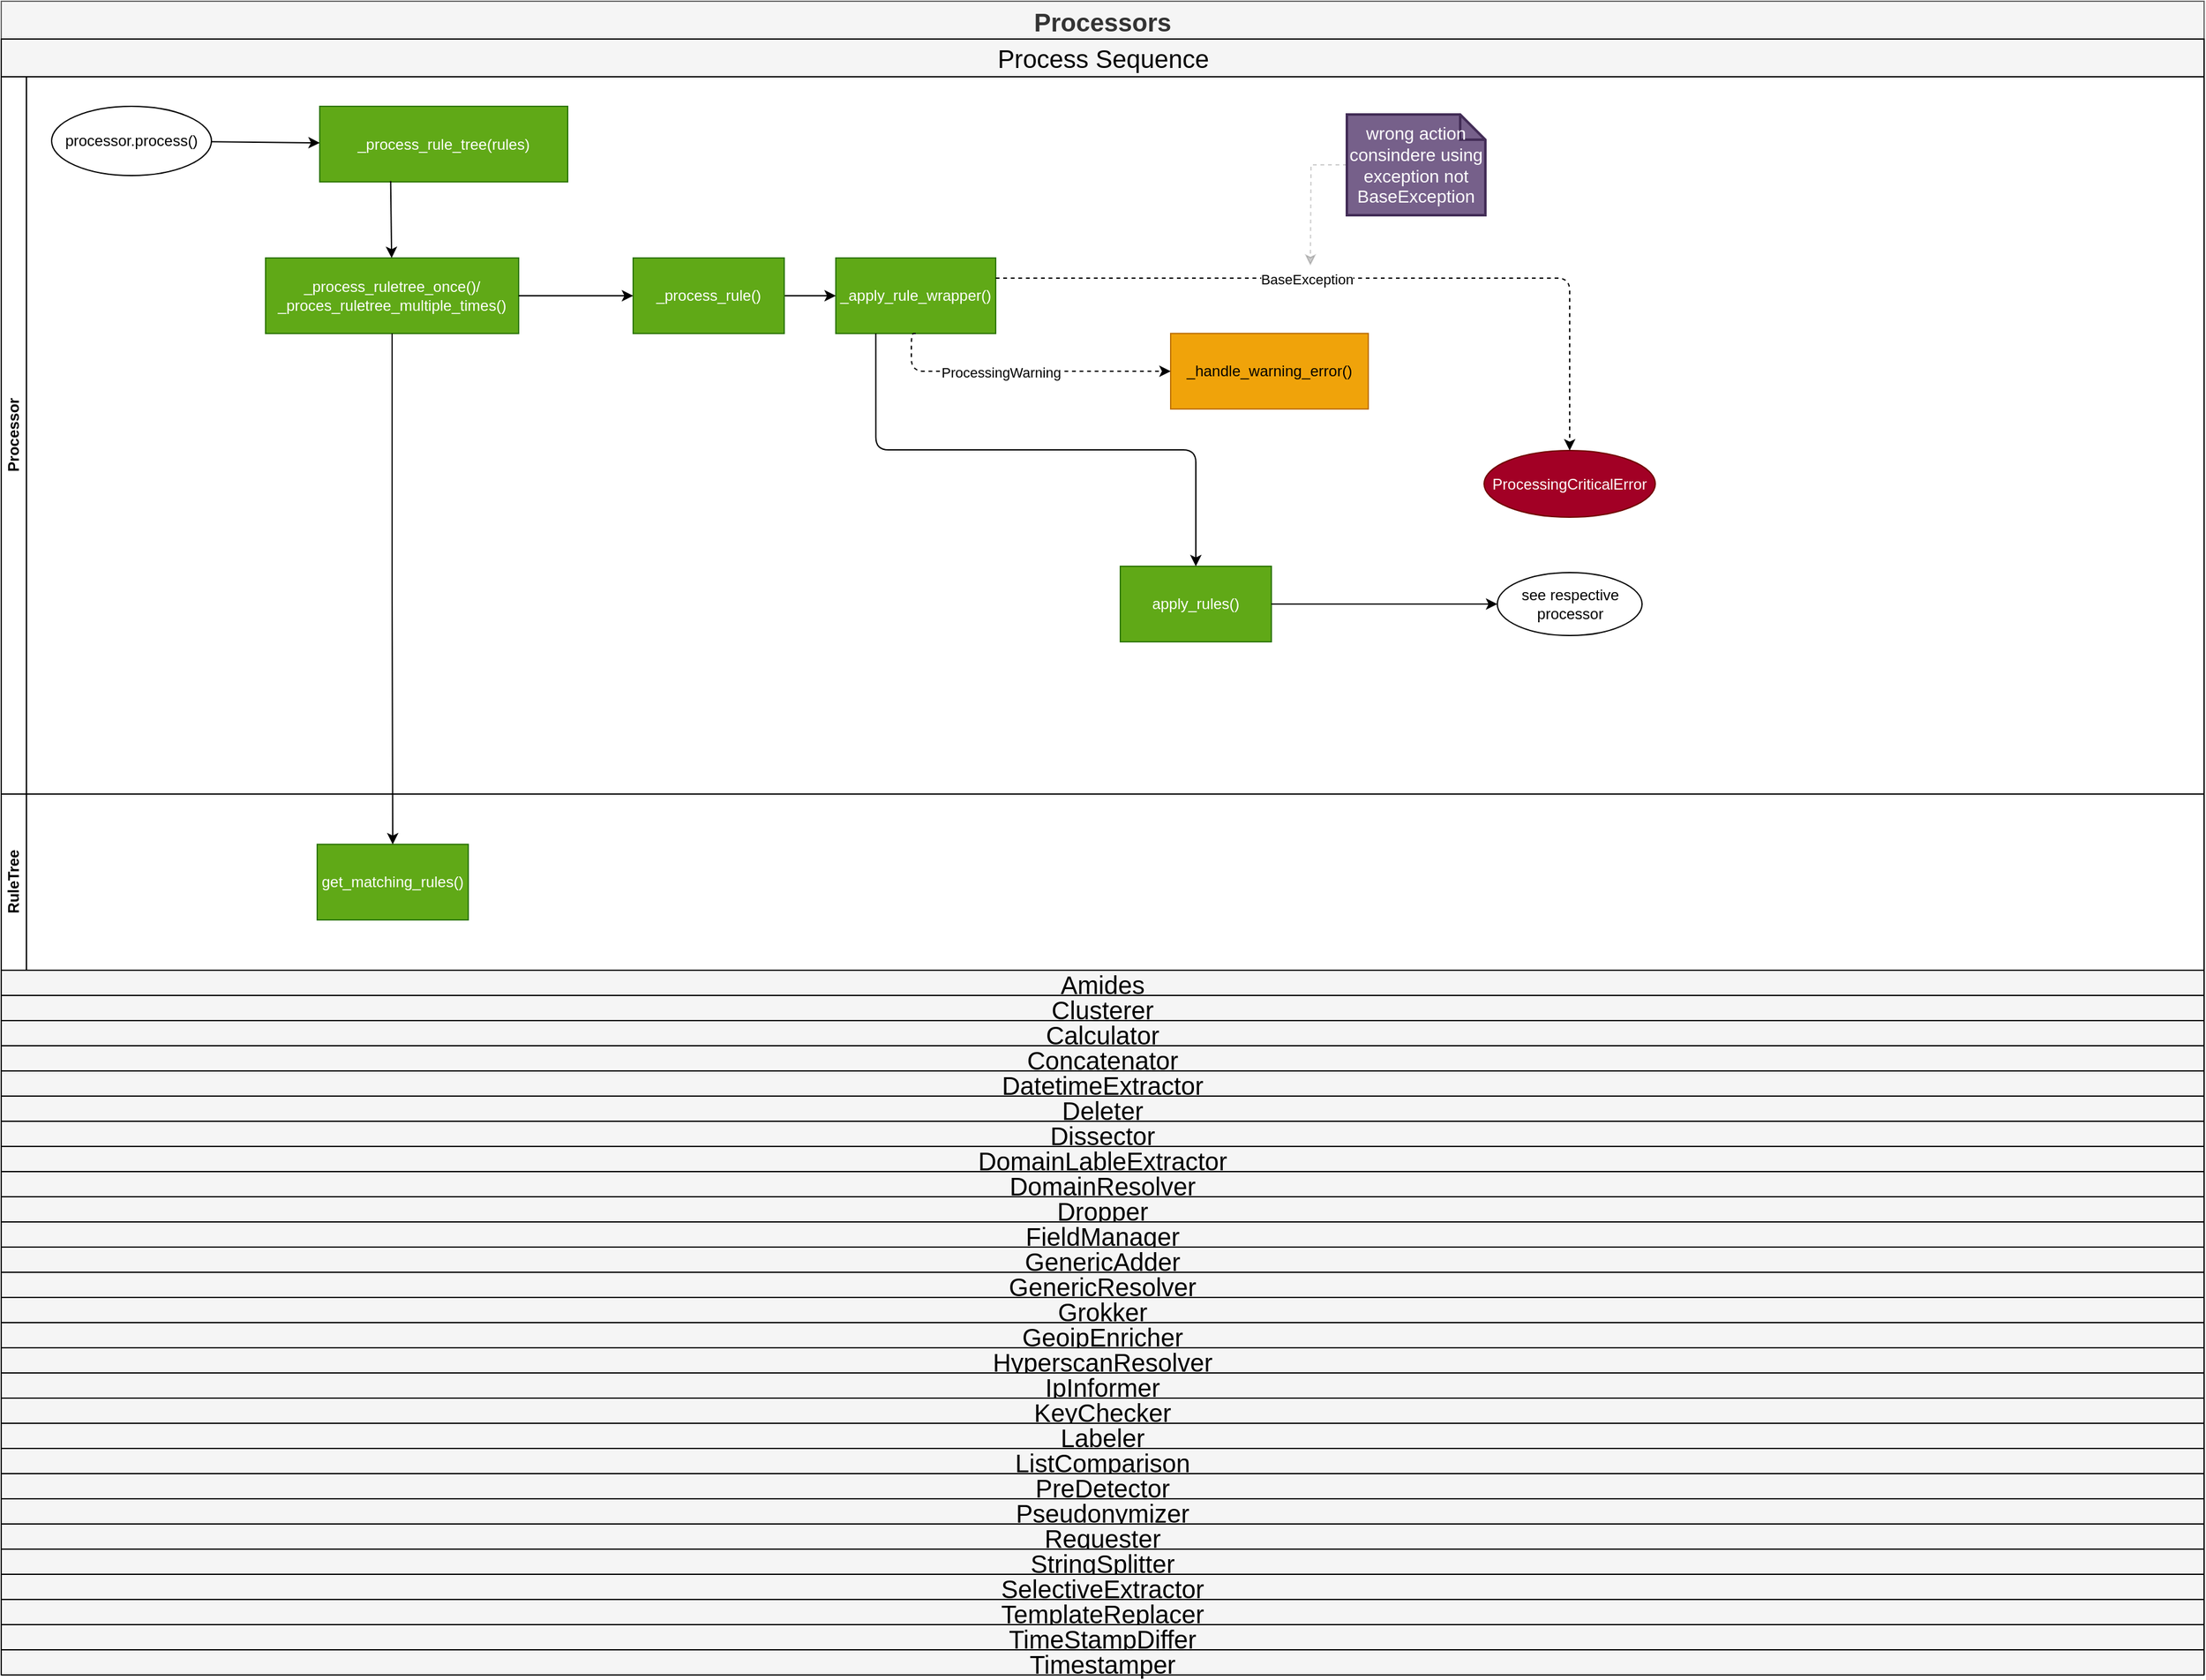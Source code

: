<mxfile version="25.0.2">
  <diagram id="dkcMnX4uTnWpJ6V1DHbG" name="Page-1">
    <mxGraphModel dx="2954" dy="2298" grid="1" gridSize="10" guides="1" tooltips="1" connect="1" arrows="1" fold="1" page="1" pageScale="1" pageWidth="850" pageHeight="1100" math="0" shadow="0">
      <root>
        <mxCell id="0" />
        <mxCell id="1" parent="0" />
        <mxCell id="2" value="Processors" style="swimlane;childLayout=stackLayout;resizeParent=1;resizeParentMax=0;horizontal=1;startSize=30;horizontalStack=0;fontSize=20;fontStyle=1;fillColor=#f5f5f5;fontColor=#333333;strokeColor=#666666;" parent="1" vertex="1">
          <mxGeometry x="40" y="-820" width="1750" height="1330" as="geometry">
            <mxRectangle x="40" y="-490" width="70" height="30" as="alternateBounds" />
          </mxGeometry>
        </mxCell>
        <mxCell id="4" value="&lt;span style=&quot;text-align: left;&quot;&gt;&lt;font style=&quot;font-size: 20px;&quot;&gt;Process Sequence&lt;/font&gt;&lt;/span&gt;" style="swimlane;childLayout=stackLayout;resizeParent=1;resizeParentMax=0;horizontal=1;startSize=30;horizontalStack=0;html=1;fillColor=#f5f5f5;fontColor=#000000;strokeColor=#000000;fontStyle=0" parent="2" vertex="1">
          <mxGeometry y="30" width="1750" height="740" as="geometry">
            <mxRectangle y="30" width="1750" height="30" as="alternateBounds" />
          </mxGeometry>
        </mxCell>
        <mxCell id="5" value="Processor&lt;br&gt;" style="swimlane;startSize=20;horizontal=0;html=1;" parent="4" vertex="1">
          <mxGeometry y="30" width="1750" height="570" as="geometry" />
        </mxCell>
        <mxCell id="6" value="_process_rule_tree(rules)" style="rounded=0;whiteSpace=wrap;html=1;fillColor=#60a917;fontColor=#ffffff;strokeColor=#2D7600;" parent="5" vertex="1">
          <mxGeometry x="253" y="23.5" width="197" height="60" as="geometry" />
        </mxCell>
        <mxCell id="7" value="_apply_rule_wrapper()" style="whiteSpace=wrap;html=1;rounded=0;fillColor=#60a917;fontColor=#ffffff;strokeColor=#2D7600;" parent="5" vertex="1">
          <mxGeometry x="663" y="144" width="127" height="60" as="geometry" />
        </mxCell>
        <mxCell id="8" value="" style="edgeStyle=none;html=1;" parent="5" source="9" target="7" edge="1">
          <mxGeometry relative="1" as="geometry" />
        </mxCell>
        <mxCell id="9" value="_process_rule()" style="whiteSpace=wrap;html=1;rounded=0;fillColor=#60a917;fontColor=#ffffff;strokeColor=#2D7600;" parent="5" vertex="1">
          <mxGeometry x="502" y="144" width="120" height="60" as="geometry" />
        </mxCell>
        <mxCell id="10" value="apply_rules()" style="whiteSpace=wrap;html=1;rounded=0;fillColor=#60a917;fontColor=#ffffff;strokeColor=#2D7600;" parent="5" vertex="1">
          <mxGeometry x="889" y="389" width="120" height="60" as="geometry" />
        </mxCell>
        <mxCell id="11" value="" style="edgeStyle=orthogonalEdgeStyle;html=1;exitX=0.25;exitY=1;exitDx=0;exitDy=0;" parent="5" source="7" target="10" edge="1">
          <mxGeometry relative="1" as="geometry" />
        </mxCell>
        <mxCell id="12" value="see respective processor" style="ellipse;whiteSpace=wrap;html=1;rounded=0;" parent="5" vertex="1">
          <mxGeometry x="1188.5" y="394" width="115" height="50" as="geometry" />
        </mxCell>
        <mxCell id="13" value="" style="edgeStyle=none;html=1;" parent="5" source="10" target="12" edge="1">
          <mxGeometry relative="1" as="geometry" />
        </mxCell>
        <mxCell id="14" value="_handle_warning_error()" style="rounded=0;whiteSpace=wrap;html=1;fillColor=#f0a30a;fontColor=#000000;strokeColor=#BD7000;" parent="5" vertex="1">
          <mxGeometry x="929" y="204" width="157" height="60" as="geometry" />
        </mxCell>
        <mxCell id="15" value="" style="edgeStyle=orthogonalEdgeStyle;html=1;entryX=0;entryY=0.5;entryDx=0;entryDy=0;dashed=1;exitX=0.5;exitY=1;exitDx=0;exitDy=0;" parent="5" source="7" target="14" edge="1">
          <mxGeometry relative="1" as="geometry">
            <mxPoint x="729.0" y="282" as="sourcePoint" />
            <mxPoint x="899" y="332" as="targetPoint" />
            <Array as="points">
              <mxPoint x="723" y="234" />
            </Array>
          </mxGeometry>
        </mxCell>
        <mxCell id="16" value="ProcessingWarning" style="edgeLabel;html=1;align=center;verticalAlign=middle;resizable=0;points=[];" parent="15" vertex="1" connectable="0">
          <mxGeometry x="-0.128" y="-1" relative="1" as="geometry">
            <mxPoint as="offset" />
          </mxGeometry>
        </mxCell>
        <mxCell id="17" value="processor.process()" style="ellipse;whiteSpace=wrap;html=1;" parent="5" vertex="1">
          <mxGeometry x="40" y="23.5" width="127" height="55" as="geometry" />
        </mxCell>
        <mxCell id="18" value="" style="edgeStyle=none;html=1;" parent="5" source="17" target="6" edge="1">
          <mxGeometry relative="1" as="geometry" />
        </mxCell>
        <mxCell id="19" value="_process_ruletree_once()/&lt;br&gt;_proces_ruletree_multiple_times()" style="rounded=0;whiteSpace=wrap;html=1;fillColor=#60a917;fontColor=#ffffff;strokeColor=#2D7600;" parent="5" vertex="1">
          <mxGeometry x="210" y="144" width="201" height="60" as="geometry" />
        </mxCell>
        <mxCell id="20" style="edgeStyle=orthogonalEdgeStyle;html=1;entryX=0;entryY=0.5;entryDx=0;entryDy=0;" parent="5" source="19" target="9" edge="1">
          <mxGeometry relative="1" as="geometry" />
        </mxCell>
        <mxCell id="21" value="" style="edgeStyle=none;html=1;exitX=0.286;exitY=0.99;exitDx=0;exitDy=0;exitPerimeter=0;" parent="5" source="6" target="19" edge="1">
          <mxGeometry relative="1" as="geometry">
            <mxPoint x="313" y="180" as="targetPoint" />
          </mxGeometry>
        </mxCell>
        <mxCell id="VeVYZeFfYkNA9ULtS_0j-752" style="edgeStyle=orthogonalEdgeStyle;rounded=0;orthogonalLoop=1;jettySize=auto;html=1;exitX=0;exitY=0.5;exitDx=0;exitDy=0;exitPerimeter=0;dashed=1;opacity=20;" parent="5" source="22" edge="1">
          <mxGeometry relative="1" as="geometry">
            <mxPoint x="1040" y="150" as="targetPoint" />
          </mxGeometry>
        </mxCell>
        <mxCell id="22" value="wrong action consindere using exception not BaseException" style="shape=note;strokeWidth=2;fontSize=14;size=20;whiteSpace=wrap;html=1;fillColor=#76608a;strokeColor=#432D57;fontColor=#ffffff;" parent="5" vertex="1">
          <mxGeometry x="1069" y="30" width="110.0" height="80" as="geometry" />
        </mxCell>
        <mxCell id="24" value="RuleTree" style="swimlane;startSize=20;horizontal=0;html=1;" parent="4" vertex="1">
          <mxGeometry y="600" width="1750" height="140" as="geometry" />
        </mxCell>
        <mxCell id="25" value="ProcessingCriticalError" style="ellipse;whiteSpace=wrap;html=1;fillColor=#a20025;fontColor=#ffffff;strokeColor=#6F0000;" parent="24" vertex="1">
          <mxGeometry x="1178" y="-273" width="136" height="53" as="geometry" />
        </mxCell>
        <mxCell id="26" value="get_matching_rules()" style="rounded=0;whiteSpace=wrap;html=1;fillColor=#60a917;fontColor=#ffffff;strokeColor=#2D7600;" parent="24" vertex="1">
          <mxGeometry x="251" y="39.996" width="120" height="60" as="geometry" />
        </mxCell>
        <mxCell id="27" value="" style="edgeStyle=orthogonalEdgeStyle;html=1;dashed=1;entryX=0.5;entryY=0;entryDx=0;entryDy=0;" parent="4" source="7" target="25" edge="1">
          <mxGeometry relative="1" as="geometry">
            <mxPoint x="1249" y="220" as="targetPoint" />
            <Array as="points">
              <mxPoint x="1246" y="190" />
            </Array>
          </mxGeometry>
        </mxCell>
        <mxCell id="28" value="BaseException" style="edgeLabel;html=1;align=center;verticalAlign=middle;resizable=0;points=[];" parent="27" vertex="1" connectable="0">
          <mxGeometry x="-0.169" y="-1" relative="1" as="geometry">
            <mxPoint as="offset" />
          </mxGeometry>
        </mxCell>
        <mxCell id="29" style="edgeStyle=orthogonalEdgeStyle;html=1;" parent="4" source="19" target="26" edge="1">
          <mxGeometry relative="1" as="geometry">
            <mxPoint x="351" y="731.636" as="targetPoint" />
          </mxGeometry>
        </mxCell>
        <mxCell id="30" value="Amides" style="swimlane;childLayout=stackLayout;resizeParent=1;resizeParentMax=0;horizontal=1;startSize=30;horizontalStack=0;fontSize=20;fontStyle=0;fillColor=#f5f5f5;fontColor=#000000;strokeColor=#000000;verticalAlign=middle;" parent="2" vertex="1" collapsed="1">
          <mxGeometry y="770" width="1750" height="20" as="geometry">
            <mxRectangle y="60" width="1750" height="420" as="alternateBounds" />
          </mxGeometry>
        </mxCell>
        <mxCell id="31" value="Processor" style="swimlane;horizontal=0;" parent="30" vertex="1">
          <mxGeometry y="30" width="1750" height="120" as="geometry">
            <mxRectangle y="30" width="1750" height="30" as="alternateBounds" />
          </mxGeometry>
        </mxCell>
        <mxCell id="32" style="edgeStyle=orthogonalEdgeStyle;rounded=0;orthogonalLoop=1;jettySize=auto;html=1;entryX=0;entryY=0.5;entryDx=0;entryDy=0;fontFamily=Helvetica;fontSize=12;fontColor=#FFFFFF;" parent="31" source="33" target="34" edge="1">
          <mxGeometry relative="1" as="geometry" />
        </mxCell>
        <mxCell id="33" value="_write_target_field()" style="whiteSpace=wrap;html=1;rounded=1;fillColor=#60a917;fontColor=#ffffff;strokeColor=#2D7600;arcSize=0;" parent="31" vertex="1">
          <mxGeometry x="1094.095" y="16.5" width="120" height="60" as="geometry" />
        </mxCell>
        <mxCell id="34" value="successful" style="rhombus;whiteSpace=wrap;html=1;fillColor=#60a917;fontColor=#ffffff;strokeColor=#2D7600;" parent="31" vertex="1">
          <mxGeometry x="1258.54" y="10" width="82.73" height="73" as="geometry" />
        </mxCell>
        <mxCell id="35" value="FieldExistsWarning" style="ellipse;whiteSpace=wrap;html=1;fillColor=#f0a30a;fontColor=#000000;strokeColor=#BD7000;" parent="31" vertex="1">
          <mxGeometry x="1388.54" y="20" width="136" height="53" as="geometry" />
        </mxCell>
        <mxCell id="36" value="&lt;span style=&quot;font-family: Helvetica; font-size: 11px; font-style: normal; font-variant-ligatures: normal; font-variant-caps: normal; font-weight: 400; letter-spacing: normal; orphans: 2; text-align: center; text-indent: 0px; text-transform: none; widows: 2; word-spacing: 0px; -webkit-text-stroke-width: 0px; text-decoration-thickness: initial; text-decoration-style: initial; text-decoration-color: initial; float: none; display: inline !important;&quot;&gt;no&lt;/span&gt;" style="edgeStyle=orthogonalEdgeStyle;rounded=0;orthogonalLoop=1;jettySize=auto;html=1;dashed=1;exitX=1;exitY=0.5;exitDx=0;exitDy=0;entryX=0;entryY=0.5;entryDx=0;entryDy=0;labelBackgroundColor=default;" parent="31" source="34" target="35" edge="1">
          <mxGeometry relative="1" as="geometry">
            <Array as="points">
              <mxPoint x="1364" y="47" />
              <mxPoint x="1364" y="47" />
            </Array>
          </mxGeometry>
        </mxCell>
        <mxCell id="40" value="Amides" style="swimlane;startSize=20;horizontal=0;" parent="30" vertex="1">
          <mxGeometry y="150" width="1750" height="270" as="geometry">
            <mxRectangle y="150" width="1750" height="30" as="alternateBounds" />
          </mxGeometry>
        </mxCell>
        <mxCell id="41" value="yes" style="edgeStyle=none;html=1;exitX=1;exitY=0.5;exitDx=0;exitDy=0;entryX=0;entryY=0.5;entryDx=0;entryDy=0;startArrow=none;" parent="40" source="52" target="47" edge="1">
          <mxGeometry relative="1" as="geometry">
            <mxPoint x="273.5" y="155" as="targetPoint" />
            <mxPoint x="247" y="155" as="sourcePoint" />
          </mxGeometry>
        </mxCell>
        <mxCell id="42" value="" style="edgeStyle=orthogonalEdgeStyle;html=1;startArrow=none;startFill=0;endArrow=classic;endFill=1;entryX=0.5;entryY=0;entryDx=0;entryDy=0;" parent="40" source="43" target="44" edge="1">
          <mxGeometry relative="1" as="geometry">
            <mxPoint x="179" y="83" as="targetPoint" />
          </mxGeometry>
        </mxCell>
        <UserObject label="apply_rules()" id="43">
          <mxCell style="ellipse;whiteSpace=wrap;html=1;" parent="40" vertex="1">
            <mxGeometry x="77.5" y="20" width="115" height="50" as="geometry" />
          </mxCell>
        </UserObject>
        <mxCell id="44" value="get_dotted_field_value()" style="shape=delay;whiteSpace=wrap;html=1;labelBackgroundColor=none;fontFamily=Helvetica;fontSize=12;fontColor=#ffffff;fillColor=#60a917;strokeColor=#2D7600;" parent="40" vertex="1">
          <mxGeometry x="60" y="126.5" width="150" height="40" as="geometry" />
        </mxCell>
        <mxCell id="45" value="return None" style="ellipse;whiteSpace=wrap;html=1;" parent="40" vertex="1">
          <mxGeometry x="1242.41" y="190" width="115" height="50" as="geometry" />
        </mxCell>
        <mxCell id="46" value="" style="edgeStyle=orthogonalEdgeStyle;rounded=0;orthogonalLoop=1;jettySize=auto;html=1;" parent="40" source="47" target="49" edge="1">
          <mxGeometry relative="1" as="geometry" />
        </mxCell>
        <mxCell id="47" value="normalize cmdline" style="whiteSpace=wrap;html=1;rounded=0;fillColor=#60a917;fontColor=#ffffff;strokeColor=#2D7600;" parent="40" vertex="1">
          <mxGeometry x="360" y="116.5" width="120" height="60" as="geometry" />
        </mxCell>
        <mxCell id="48" value="" style="edgeStyle=orthogonalEdgeStyle;rounded=0;orthogonalLoop=1;jettySize=auto;html=1;" parent="40" source="49" target="51" edge="1">
          <mxGeometry relative="1" as="geometry" />
        </mxCell>
        <mxCell id="49" value="evaluate_cmdline_cached()" style="whiteSpace=wrap;html=1;rounded=0;fillColor=#60a917;fontColor=#ffffff;strokeColor=#2D7600;" parent="40" vertex="1">
          <mxGeometry x="520" y="111.5" width="182" height="70" as="geometry" />
        </mxCell>
        <mxCell id="50" value="" style="edgeStyle=orthogonalEdgeStyle;rounded=0;orthogonalLoop=1;jettySize=auto;html=1;entryX=0;entryY=0.5;entryDx=0;entryDy=0;" parent="40" source="51" target="57" edge="1">
          <mxGeometry relative="1" as="geometry">
            <mxPoint x="1018" y="146.5" as="targetPoint" />
          </mxGeometry>
        </mxCell>
        <mxCell id="51" value="_perform_misuse_detection()" style="whiteSpace=wrap;html=1;rounded=0;fillColor=#60a917;fontColor=#ffffff;strokeColor=#2D7600;" parent="40" vertex="1">
          <mxGeometry x="750" y="116.5" width="160" height="60" as="geometry" />
        </mxCell>
        <mxCell id="52" value="cmdline" style="rhombus;whiteSpace=wrap;html=1;fillColor=#60a917;fontColor=#ffffff;strokeColor=#2D7600;" parent="40" vertex="1">
          <mxGeometry x="230.0" y="110" width="82.73" height="73" as="geometry" />
        </mxCell>
        <mxCell id="53" value="" style="edgeStyle=none;html=1;exitX=1;exitY=0.5;exitDx=0;exitDy=0;entryX=0;entryY=0.5;entryDx=0;entryDy=0;endArrow=none;" parent="40" source="44" target="52" edge="1">
          <mxGeometry relative="1" as="geometry">
            <mxPoint x="320" y="-143.5" as="targetPoint" />
            <mxPoint x="229" y="-143.5" as="sourcePoint" />
          </mxGeometry>
        </mxCell>
        <mxCell id="54" value="no" style="edgeStyle=orthogonalEdgeStyle;rounded=0;orthogonalLoop=1;jettySize=auto;html=1;entryX=0;entryY=0.5;entryDx=0;entryDy=0;exitX=0.5;exitY=1;exitDx=0;exitDy=0;" parent="40" source="52" target="45" edge="1">
          <mxGeometry x="-0.966" relative="1" as="geometry">
            <mxPoint x="720" y="210" as="targetPoint" />
            <Array as="points">
              <mxPoint x="271" y="215" />
            </Array>
            <mxPoint as="offset" />
          </mxGeometry>
        </mxCell>
        <mxCell id="55" value="" style="edgeStyle=orthogonalEdgeStyle;rounded=0;orthogonalLoop=1;jettySize=auto;html=1;" parent="40" edge="1">
          <mxGeometry relative="1" as="geometry">
            <mxPoint x="1132.73" y="146.5" as="sourcePoint" />
            <mxPoint x="1194.095" y="146.5" as="targetPoint" />
          </mxGeometry>
        </mxCell>
        <mxCell id="56" value="yes" style="edgeStyle=orthogonalEdgeStyle;rounded=0;orthogonalLoop=1;jettySize=auto;html=1;" parent="40" source="57" target="58" edge="1">
          <mxGeometry x="-0.358" y="-1" relative="1" as="geometry">
            <mxPoint as="offset" />
          </mxGeometry>
        </mxCell>
        <mxCell id="57" value="malicious" style="rhombus;whiteSpace=wrap;html=1;fillColor=#60a917;fontColor=#ffffff;strokeColor=#2D7600;" parent="40" vertex="1">
          <mxGeometry x="950" y="110" width="82.73" height="73" as="geometry" />
        </mxCell>
        <mxCell id="58" value="_calculate_rule_attributions()" style="whiteSpace=wrap;html=1;fillColor=#60a917;strokeColor=#2D7600;fontColor=#ffffff;" parent="40" vertex="1">
          <mxGeometry x="1068.19" y="116.5" width="171.81" height="60" as="geometry" />
        </mxCell>
        <mxCell id="734" style="edgeStyle=orthogonalEdgeStyle;html=1;entryX=0;entryY=0.5;entryDx=0;entryDy=0;exitX=0.5;exitY=0;exitDx=0;exitDy=0;" parent="30" source="57" target="33" edge="1">
          <mxGeometry relative="1" as="geometry" />
        </mxCell>
        <mxCell id="735" value="no" style="edgeLabel;html=1;align=center;verticalAlign=middle;resizable=0;points=[];" parent="734" vertex="1" connectable="0">
          <mxGeometry x="-0.693" y="3" relative="1" as="geometry">
            <mxPoint as="offset" />
          </mxGeometry>
        </mxCell>
        <mxCell id="736" style="edgeStyle=orthogonalEdgeStyle;html=1;entryX=0.5;entryY=0;entryDx=0;entryDy=0;" parent="30" source="34" target="45" edge="1">
          <mxGeometry relative="1" as="geometry" />
        </mxCell>
        <mxCell id="737" value="yes" style="edgeLabel;html=1;align=center;verticalAlign=middle;resizable=0;points=[];" parent="736" vertex="1" connectable="0">
          <mxGeometry x="-0.801" relative="1" as="geometry">
            <mxPoint as="offset" />
          </mxGeometry>
        </mxCell>
        <mxCell id="738" style="edgeStyle=orthogonalEdgeStyle;html=1;entryX=0.5;entryY=1;entryDx=0;entryDy=0;" parent="30" source="58" target="33" edge="1">
          <mxGeometry relative="1" as="geometry" />
        </mxCell>
        <mxCell id="59" value="Clusterer" style="swimlane;childLayout=stackLayout;resizeParent=1;resizeParentMax=0;horizontal=1;startSize=30;horizontalStack=0;fontSize=20;fontStyle=0;fillColor=#f5f5f5;fontColor=#000000;strokeColor=#000000;" parent="2" vertex="1" collapsed="1">
          <mxGeometry y="790" width="1750" height="20" as="geometry">
            <mxRectangle y="80" width="1750" height="460" as="alternateBounds" />
          </mxGeometry>
        </mxCell>
        <mxCell id="60" value="Processor" style="swimlane;horizontal=0;" parent="59" vertex="1">
          <mxGeometry y="30" width="1750" height="120" as="geometry" />
        </mxCell>
        <mxCell id="61" value="actual processing happens&amp;nbsp;&lt;br&gt;inside the process method, after apply_rules" style="shape=note;strokeWidth=2;fontSize=14;size=14;whiteSpace=wrap;html=1;fillColor=#fff2cc;strokeColor=#d6b656;fontColor=#666600;opacity=50;" parent="60" vertex="1">
          <mxGeometry x="423.75" y="15" width="200" height="80" as="geometry" />
        </mxCell>
        <mxCell id="62" value="Clusterer" style="swimlane;startSize=20;horizontal=0;" parent="59" vertex="1">
          <mxGeometry y="150" width="1750" height="310" as="geometry" />
        </mxCell>
        <mxCell id="63" value="" style="edgeStyle=orthogonalEdgeStyle;rounded=0;orthogonalLoop=1;jettySize=auto;html=1;" parent="62" source="64" target="70" edge="1">
          <mxGeometry relative="1" as="geometry" />
        </mxCell>
        <mxCell id="64" value="apply_rules()" style="ellipse;whiteSpace=wrap;html=1;" parent="62" vertex="1">
          <mxGeometry x="300" y="215" width="115" height="50" as="geometry" />
        </mxCell>
        <mxCell id="65" value="" style="edgeStyle=orthogonalEdgeStyle;rounded=0;orthogonalLoop=1;jettySize=auto;html=1;" parent="62" source="66" target="68" edge="1">
          <mxGeometry relative="1" as="geometry" />
        </mxCell>
        <mxCell id="66" value="process" style="shape=process;whiteSpace=wrap;html=1;backgroundOutline=1;fillColor=#1ba1e2;fontColor=#ffffff;strokeColor=#006EAF;" parent="62" vertex="1">
          <mxGeometry x="60" y="40" width="120" height="60" as="geometry" />
        </mxCell>
        <mxCell id="67" value="" style="edgeStyle=orthogonalEdgeStyle;rounded=0;orthogonalLoop=1;jettySize=auto;html=1;" parent="62" source="68" target="64" edge="1">
          <mxGeometry relative="1" as="geometry">
            <Array as="points">
              <mxPoint x="235" y="240" />
            </Array>
          </mxGeometry>
        </mxCell>
        <mxCell id="68" value="..." style="rounded=0;whiteSpace=wrap;html=1;fillColor=#1ba1e2;fontColor=#ffffff;strokeColor=#006EAF;" parent="62" vertex="1">
          <mxGeometry x="210" y="40" width="50" height="60" as="geometry" />
        </mxCell>
        <mxCell id="69" style="edgeStyle=orthogonalEdgeStyle;rounded=0;orthogonalLoop=1;jettySize=auto;html=1;entryX=0;entryY=0.5;entryDx=0;entryDy=0;" parent="62" source="70" target="77" edge="1">
          <mxGeometry relative="1" as="geometry" />
        </mxCell>
        <mxCell id="70" value="matching_rules.append()" style="shape=parallelogram;perimeter=parallelogramPerimeter;whiteSpace=wrap;html=1;fixedSize=1;fillColor=#60a917;fontColor=#ffffff;strokeColor=#2D7600;" parent="62" vertex="1">
          <mxGeometry x="440" y="210" width="167.5" height="60" as="geometry" />
        </mxCell>
        <mxCell id="71" value="yes" style="edgeStyle=orthogonalEdgeStyle;rounded=0;orthogonalLoop=1;jettySize=auto;html=1;exitX=1;exitY=0.5;exitDx=0;exitDy=0;" parent="62" source="73" target="75" edge="1">
          <mxGeometry relative="1" as="geometry">
            <mxPoint x="940" y="70.0" as="sourcePoint" />
          </mxGeometry>
        </mxCell>
        <mxCell id="72" value="no" style="edgeStyle=orthogonalEdgeStyle;rounded=0;orthogonalLoop=1;jettySize=auto;html=1;entryX=0;entryY=0.5;entryDx=0;entryDy=0;" parent="62" source="73" target="78" edge="1">
          <mxGeometry x="-0.787" relative="1" as="geometry">
            <Array as="points">
              <mxPoint x="850" y="165" />
            </Array>
            <mxPoint as="offset" />
          </mxGeometry>
        </mxCell>
        <mxCell id="73" value="clusterable" style="rhombus;whiteSpace=wrap;html=1;fillColor=#1ba1e2;fontColor=#ffffff;strokeColor=#006EAF;" parent="62" vertex="1">
          <mxGeometry x="810" y="30" width="80" height="80" as="geometry" />
        </mxCell>
        <mxCell id="74" value="" style="edgeStyle=orthogonalEdgeStyle;rounded=0;orthogonalLoop=1;jettySize=auto;html=1;" parent="62" source="75" target="78" edge="1">
          <mxGeometry relative="1" as="geometry" />
        </mxCell>
        <mxCell id="75" value="_cluster()" style="whiteSpace=wrap;html=1;fillColor=#1ba1e2;fontColor=#ffffff;strokeColor=#006EAF;" parent="62" vertex="1">
          <mxGeometry x="980" y="40" width="120" height="60" as="geometry" />
        </mxCell>
        <mxCell id="76" style="edgeStyle=orthogonalEdgeStyle;rounded=0;orthogonalLoop=1;jettySize=auto;html=1;entryX=0;entryY=0.5;entryDx=0;entryDy=0;" parent="62" source="77" target="73" edge="1">
          <mxGeometry relative="1" as="geometry" />
        </mxCell>
        <mxCell id="77" value="return None" style="ellipse;whiteSpace=wrap;html=1;" parent="62" vertex="1">
          <mxGeometry x="640" y="215" width="115" height="50" as="geometry" />
        </mxCell>
        <mxCell id="78" value="return None" style="ellipse;whiteSpace=wrap;html=1;fillColor=#1ba1e2;fontColor=#ffffff;strokeColor=#006EAF;" parent="62" vertex="1">
          <mxGeometry x="982.5" y="140" width="115" height="50" as="geometry" />
        </mxCell>
        <mxCell id="79" style="rounded=0;orthogonalLoop=1;jettySize=auto;html=1;entryX=0.75;entryY=0;entryDx=0;entryDy=0;dashed=1;opacity=20;" parent="59" source="61" target="66" edge="1">
          <mxGeometry relative="1" as="geometry" />
        </mxCell>
        <mxCell id="80" style="edgeStyle=none;rounded=0;orthogonalLoop=1;jettySize=auto;html=1;entryX=0;entryY=0;entryDx=0;entryDy=0;opacity=20;" parent="59" source="61" target="75" edge="1">
          <mxGeometry relative="1" as="geometry" />
        </mxCell>
        <mxCell id="81" value="Calculator" style="swimlane;childLayout=stackLayout;resizeParent=1;resizeParentMax=0;horizontal=1;startSize=30;horizontalStack=0;fontSize=20;fontStyle=0;fillColor=#f5f5f5;fontColor=#000000;strokeColor=#000000;labelBorderColor=none;swimlaneFillColor=none;" parent="2" vertex="1" collapsed="1">
          <mxGeometry y="810" width="1750" height="20" as="geometry">
            <mxRectangle y="100" width="1750" height="550" as="alternateBounds" />
          </mxGeometry>
        </mxCell>
        <mxCell id="82" value="Processor" style="swimlane;horizontal=0;" parent="81" vertex="1">
          <mxGeometry y="30" width="1750" height="190" as="geometry" />
        </mxCell>
        <mxCell id="83" style="edgeStyle=orthogonalEdgeStyle;rounded=0;orthogonalLoop=1;jettySize=auto;html=1;entryX=0;entryY=0.5;entryDx=0;entryDy=0;fontFamily=Helvetica;fontSize=12;fontColor=#FFFFFF;" parent="82" source="84" target="85" edge="1">
          <mxGeometry relative="1" as="geometry" />
        </mxCell>
        <mxCell id="84" value="_write_target_field()" style="whiteSpace=wrap;html=1;rounded=1;fillColor=#60a917;fontColor=#ffffff;strokeColor=#2D7600;arcSize=0;" parent="82" vertex="1">
          <mxGeometry x="900" y="86.5" width="120" height="60" as="geometry" />
        </mxCell>
        <mxCell id="85" value="successful" style="rhombus;whiteSpace=wrap;html=1;fillColor=#60a917;fontColor=#ffffff;strokeColor=#2D7600;" parent="82" vertex="1">
          <mxGeometry x="1067.64" y="80" width="82.73" height="73" as="geometry" />
        </mxCell>
        <mxCell id="86" value="FieldExistsWarning" style="ellipse;whiteSpace=wrap;html=1;fillColor=#f0a30a;fontColor=#000000;strokeColor=#BD7000;" parent="82" vertex="1">
          <mxGeometry x="1197.64" y="90" width="136" height="53" as="geometry" />
        </mxCell>
        <mxCell id="87" value="&lt;span style=&quot;font-family: Helvetica; font-size: 11px; font-style: normal; font-variant-ligatures: normal; font-variant-caps: normal; font-weight: 400; letter-spacing: normal; orphans: 2; text-align: center; text-indent: 0px; text-transform: none; widows: 2; word-spacing: 0px; -webkit-text-stroke-width: 0px; text-decoration-thickness: initial; text-decoration-style: initial; text-decoration-color: initial; float: none; display: inline !important; background-color: rgb(255, 255, 255);&quot;&gt;no&lt;/span&gt;" style="edgeStyle=orthogonalEdgeStyle;rounded=0;orthogonalLoop=1;jettySize=auto;html=1;dashed=1;exitX=1;exitY=0.5;exitDx=0;exitDy=0;entryX=0;entryY=0.5;entryDx=0;entryDy=0;labelBackgroundColor=none;" parent="82" source="85" target="86" edge="1">
          <mxGeometry relative="1" as="geometry">
            <Array as="points">
              <mxPoint x="1173" y="116" />
              <mxPoint x="1173" y="116" />
            </Array>
          </mxGeometry>
        </mxCell>
        <mxCell id="88" value="_handle_warning_error()" style="rounded=0;whiteSpace=wrap;html=1;fillColor=#f0a30a;fontColor=#000000;strokeColor=#BD7000;" parent="82" vertex="1">
          <mxGeometry x="691.86" y="26.5" width="161" height="60" as="geometry" />
        </mxCell>
        <mxCell id="89" value="could be replaced with raise processing warnings?" style="shape=note;strokeWidth=2;fontSize=14;size=20;whiteSpace=wrap;html=1;fillColor=#76608a;strokeColor=#432D57;fontColor=#ffffff;" parent="82" vertex="1">
          <mxGeometry x="470.0" y="90" width="110.0" height="80" as="geometry" />
        </mxCell>
        <mxCell id="90" style="html=1;dashed=1;startArrow=none;startFill=0;endArrow=classic;endFill=1;opacity=20;" parent="82" source="89" target="88" edge="1">
          <mxGeometry relative="1" as="geometry" />
        </mxCell>
        <mxCell id="91" value="yes" style="edgeStyle=orthogonalEdgeStyle;rounded=0;orthogonalLoop=1;jettySize=auto;html=1;exitX=0.5;exitY=1;exitDx=0;exitDy=0;entryX=0;entryY=0.5;entryDx=0;entryDy=0;" parent="81" source="85" target="110" edge="1">
          <mxGeometry x="-0.48" y="-1" relative="1" as="geometry">
            <Array as="points">
              <mxPoint x="1109" y="425" />
            </Array>
            <mxPoint as="offset" />
          </mxGeometry>
        </mxCell>
        <mxCell id="92" style="edgeStyle=orthogonalEdgeStyle;html=1;entryX=0;entryY=0.5;entryDx=0;entryDy=0;dashed=1;startArrow=none;startFill=0;endArrow=classic;endFill=1;" parent="81" source="108" target="88" edge="1">
          <mxGeometry relative="1" as="geometry">
            <Array as="points">
              <mxPoint x="98" y="86" />
            </Array>
          </mxGeometry>
        </mxCell>
        <mxCell id="93" value="TimeoutError" style="edgeLabel;html=1;align=center;verticalAlign=middle;resizable=0;points=[];" parent="92" vertex="1" connectable="0">
          <mxGeometry x="0.197" y="-1" relative="1" as="geometry">
            <mxPoint as="offset" />
          </mxGeometry>
        </mxCell>
        <mxCell id="94" style="edgeStyle=orthogonalEdgeStyle;rounded=0;orthogonalLoop=1;jettySize=auto;html=1;entryX=0;entryY=0.5;entryDx=0;entryDy=0;fontFamily=Helvetica;fontSize=12;fontColor=#FFFFFF;jumpStyle=none;" parent="81" source="88" target="110" edge="1">
          <mxGeometry relative="1" as="geometry">
            <Array as="points">
              <mxPoint x="1040" y="80" />
              <mxPoint x="1040" y="425" />
            </Array>
          </mxGeometry>
        </mxCell>
        <mxCell id="95" style="edgeStyle=orthogonalEdgeStyle;html=1;startArrow=none;startFill=0;endArrow=classic;endFill=1;dashed=1;entryX=0.5;entryY=1;entryDx=0;entryDy=0;" parent="81" source="111" target="88" edge="1">
          <mxGeometry relative="1" as="geometry">
            <mxPoint x="772" y="110" as="targetPoint" />
            <Array as="points">
              <mxPoint x="772" y="151" />
              <mxPoint x="772" y="151" />
              <mxPoint x="772" y="130" />
              <mxPoint x="772" y="130" />
            </Array>
          </mxGeometry>
        </mxCell>
        <mxCell id="96" value="PaseException /&lt;br&gt;ArithmeticError" style="edgeLabel;html=1;align=center;verticalAlign=middle;resizable=0;points=[];" parent="95" vertex="1" connectable="0">
          <mxGeometry x="0.064" relative="1" as="geometry">
            <mxPoint y="8" as="offset" />
          </mxGeometry>
        </mxCell>
        <mxCell id="97" style="edgeStyle=orthogonalEdgeStyle;rounded=0;orthogonalLoop=1;jettySize=auto;html=1;" parent="81" source="114" target="84" edge="1">
          <mxGeometry relative="1" as="geometry">
            <mxPoint x="420.0" y="246.5" as="targetPoint" />
          </mxGeometry>
        </mxCell>
        <mxCell id="98" value="Calculator" style="swimlane;startSize=20;horizontal=0;" parent="81" vertex="1">
          <mxGeometry y="220" width="1750" height="330" as="geometry">
            <mxRectangle y="220" width="1750" height="30" as="alternateBounds" />
          </mxGeometry>
        </mxCell>
        <mxCell id="99" style="html=1;entryX=0.5;entryY=0;entryDx=0;entryDy=0;entryPerimeter=0;dashed=1;endArrow=none;endFill=0;startArrow=classic;startFill=1;opacity=20;exitX=0.5;exitY=1;exitDx=0;exitDy=0;" parent="98" source="100" target="106" edge="1">
          <mxGeometry relative="1" as="geometry">
            <mxPoint x="98.36" y="440" as="sourcePoint" />
          </mxGeometry>
        </mxCell>
        <mxCell id="100" value="_template()" style="whiteSpace=wrap;html=1;rounded=0;fillColor=#60a917;fontColor=#ffffff;strokeColor=#2D7600;" parent="98" vertex="1">
          <mxGeometry x="541.36" y="53" width="120" height="60" as="geometry" />
        </mxCell>
        <mxCell id="101" style="edgeStyle=orthogonalEdgeStyle;html=1;entryX=0;entryY=0.5;entryDx=0;entryDy=0;exitX=1;exitY=0.5;exitDx=0;exitDy=0;" parent="98" source="104" target="100" edge="1">
          <mxGeometry relative="1" as="geometry">
            <mxPoint x="532.5" y="108" as="targetPoint" />
            <Array as="points">
              <mxPoint x="532.5" y="83" />
              <mxPoint x="532.5" y="83" />
            </Array>
          </mxGeometry>
        </mxCell>
        <mxCell id="102" value="no" style="edgeLabel;html=1;align=center;verticalAlign=middle;resizable=0;points=[];" parent="101" vertex="1" connectable="0">
          <mxGeometry x="-0.179" relative="1" as="geometry">
            <mxPoint as="offset" />
          </mxGeometry>
        </mxCell>
        <mxCell id="103" style="edgeStyle=orthogonalEdgeStyle;rounded=0;orthogonalLoop=1;jettySize=auto;html=1;entryX=0;entryY=0.5;entryDx=0;entryDy=0;" parent="98" source="104" target="110" edge="1">
          <mxGeometry relative="1" as="geometry">
            <mxPoint x="426.5" y="188" as="targetPoint" />
            <Array as="points">
              <mxPoint x="426" y="205" />
            </Array>
          </mxGeometry>
        </mxCell>
        <mxCell id="bSocIec_n1oK3zaEJ36V-746" value="yes" style="edgeLabel;html=1;align=center;verticalAlign=middle;resizable=0;points=[];" parent="103" vertex="1" connectable="0">
          <mxGeometry x="-0.932" y="2" relative="1" as="geometry">
            <mxPoint as="offset" />
          </mxGeometry>
        </mxCell>
        <mxCell id="104" value="_has_missing&lt;br&gt;_values()" style="rhombus;whiteSpace=wrap;html=1;fillColor=#60a917;fontColor=#ffffff;strokeColor=#2D7600;" parent="98" vertex="1">
          <mxGeometry x="375.5" y="38" width="102" height="90" as="geometry" />
        </mxCell>
        <mxCell id="105" value="" style="edgeStyle=none;html=1;exitX=1;exitY=0.5;exitDx=0;exitDy=0;" parent="98" source="109" target="104" edge="1">
          <mxGeometry relative="1" as="geometry">
            <mxPoint x="81" y="170" as="targetPoint" />
            <mxPoint x="349" y="83" as="sourcePoint" />
          </mxGeometry>
        </mxCell>
        <mxCell id="106" value="replaces field names with field values" style="shape=note;strokeWidth=2;fontSize=14;size=14;whiteSpace=wrap;html=1;fillColor=#fff2cc;strokeColor=#d6b656;fontColor=#666600;opacity=50;" parent="98" vertex="1">
          <mxGeometry x="516.36" y="230" width="110.0" height="80" as="geometry" />
        </mxCell>
        <mxCell id="107" value="" style="edgeStyle=orthogonalEdgeStyle;html=1;startArrow=none;startFill=0;endArrow=classic;endFill=1;entryX=0;entryY=0.5;entryDx=0;entryDy=0;" parent="98" source="108" target="109" edge="1">
          <mxGeometry relative="1" as="geometry">
            <mxPoint x="179" y="83" as="targetPoint" />
          </mxGeometry>
        </mxCell>
        <mxCell id="108" value="apply_rules()" style="ellipse;whiteSpace=wrap;html=1;" parent="98" vertex="1">
          <mxGeometry x="39" y="58" width="115" height="50" as="geometry" />
        </mxCell>
        <mxCell id="109" value="get_source_fields_dict()" style="shape=delay;whiteSpace=wrap;html=1;labelBackgroundColor=none;fontFamily=Helvetica;fontSize=12;fontColor=#ffffff;fillColor=#60a917;strokeColor=#2D7600;" parent="98" vertex="1">
          <mxGeometry x="189" y="63" width="150" height="40" as="geometry" />
        </mxCell>
        <mxCell id="110" value="return None" style="ellipse;whiteSpace=wrap;html=1;" parent="98" vertex="1">
          <mxGeometry x="1208.14" y="180" width="115" height="50" as="geometry" />
        </mxCell>
        <mxCell id="111" value="_calculate()&amp;nbsp;" style="whiteSpace=wrap;html=1;rounded=0;fillColor=#60a917;fontColor=#ffffff;strokeColor=#2D7600;" parent="98" vertex="1">
          <mxGeometry x="712.36" y="53.5" width="120" height="60" as="geometry" />
        </mxCell>
        <mxCell id="112" value="" style="edgeStyle=orthogonalEdgeStyle;html=1;entryX=0;entryY=0.5;entryDx=0;entryDy=0;" parent="98" source="100" target="111" edge="1">
          <mxGeometry relative="1" as="geometry">
            <mxPoint x="57.36" y="303.5" as="targetPoint" />
          </mxGeometry>
        </mxCell>
        <mxCell id="113" value="" style="edgeStyle=none;html=1;" parent="98" source="111" target="114" edge="1">
          <mxGeometry relative="1" as="geometry">
            <mxPoint x="182.36" y="560.5" as="targetPoint" />
          </mxGeometry>
        </mxCell>
        <mxCell id="114" value="bfn.evaluate_stack()" style="rounded=0;whiteSpace=wrap;html=1;fillColor=#60a917;fontColor=#ffffff;strokeColor=#2D7600;" parent="98" vertex="1">
          <mxGeometry x="900" y="50" width="120" height="60" as="geometry" />
        </mxCell>
        <mxCell id="115" value="Concatenator" style="swimlane;childLayout=stackLayout;resizeParent=1;resizeParentMax=0;horizontal=1;startSize=40;horizontalStack=0;fontSize=20;fillColor=#f5f5f5;fontColor=#000000;fontStyle=0;swimlaneFillColor=none;gradientColor=none;strokeColor=#000000;" parent="2" vertex="1" collapsed="1">
          <mxGeometry y="830" width="1750" height="20" as="geometry">
            <mxRectangle y="120" width="1750" height="380" as="alternateBounds" />
          </mxGeometry>
        </mxCell>
        <mxCell id="116" value="Processor" style="swimlane;horizontal=0;" parent="115" vertex="1">
          <mxGeometry y="40" width="1750" height="120" as="geometry" />
        </mxCell>
        <mxCell id="117" value="&lt;span style=&quot;font-family: Helvetica; font-size: 11px; font-style: normal; font-variant-ligatures: normal; font-variant-caps: normal; font-weight: 400; letter-spacing: normal; orphans: 2; text-align: center; text-indent: 0px; text-transform: none; widows: 2; word-spacing: 0px; -webkit-text-stroke-width: 0px; text-decoration-thickness: initial; text-decoration-style: initial; text-decoration-color: initial; float: none; display: inline !important;&quot;&gt;no&lt;/span&gt;" style="edgeStyle=orthogonalEdgeStyle;rounded=0;orthogonalLoop=1;jettySize=auto;html=1;dashed=1;exitX=1;exitY=0.5;exitDx=0;exitDy=0;entryX=0;entryY=0.5;entryDx=0;entryDy=0;labelBackgroundColor=default;" parent="116" source="121" target="120" edge="1">
          <mxGeometry relative="1" as="geometry">
            <Array as="points">
              <mxPoint x="860" y="60" />
              <mxPoint x="860" y="60" />
            </Array>
          </mxGeometry>
        </mxCell>
        <mxCell id="118" value="" style="edgeStyle=orthogonalEdgeStyle;rounded=0;orthogonalLoop=1;jettySize=auto;html=1;" parent="116" source="119" target="121" edge="1">
          <mxGeometry relative="1" as="geometry" />
        </mxCell>
        <mxCell id="119" value="_write_target_field()" style="whiteSpace=wrap;html=1;rounded=1;fillColor=#60a917;fontColor=#ffffff;strokeColor=#2D7600;arcSize=0;" parent="116" vertex="1">
          <mxGeometry x="560" y="30" width="120" height="60" as="geometry" />
        </mxCell>
        <mxCell id="120" value="FieldExistsWarning" style="ellipse;whiteSpace=wrap;html=1;fillColor=#f0a30a;fontColor=#000000;strokeColor=#BD7000;" parent="116" vertex="1">
          <mxGeometry x="875" y="33.5" width="136" height="53" as="geometry" />
        </mxCell>
        <mxCell id="121" value="successful" style="rhombus;whiteSpace=wrap;html=1;fillColor=#60a917;fontColor=#ffffff;strokeColor=#2D7600;" parent="116" vertex="1">
          <mxGeometry x="724.63" y="23.5" width="82.73" height="73" as="geometry" />
        </mxCell>
        <mxCell id="122" value="_handle_warning_error()" style="rounded=0;whiteSpace=wrap;html=1;fillColor=#f0a30a;fontColor=#000000;strokeColor=#BD7000;" parent="116" vertex="1">
          <mxGeometry x="339.5" y="23.5" width="161" height="60" as="geometry" />
        </mxCell>
        <mxCell id="123" value="FieldManager" style="swimlane;startSize=20;horizontal=0;" parent="115" vertex="1">
          <mxGeometry y="160" width="1750" height="110" as="geometry" />
        </mxCell>
        <mxCell id="124" value="_handle_missing_fields" style="whiteSpace=wrap;html=1;rounded=0;fillColor=#60a917;fontColor=#ffffff;strokeColor=#2D7600;" parent="123" vertex="1">
          <mxGeometry x="355" y="20" width="130" height="60" as="geometry" />
        </mxCell>
        <mxCell id="125" value="Concatenator" style="swimlane;startSize=20;horizontal=0;" parent="115" vertex="1">
          <mxGeometry y="270" width="1750" height="110" as="geometry" />
        </mxCell>
        <mxCell id="126" style="edgeStyle=orthogonalEdgeStyle;rounded=0;orthogonalLoop=1;jettySize=auto;html=1;entryX=0;entryY=0.5;entryDx=0;entryDy=0;" parent="125" source="127" target="130" edge="1">
          <mxGeometry relative="1" as="geometry">
            <mxPoint x="210" y="55" as="targetPoint" />
          </mxGeometry>
        </mxCell>
        <mxCell id="127" value="apply_rules()" style="ellipse;whiteSpace=wrap;html=1;" parent="125" vertex="1">
          <mxGeometry x="40" y="30" width="115" height="50" as="geometry" />
        </mxCell>
        <mxCell id="128" value="&lt;span style=&quot;color: rgb(255, 255, 255); font-family: Helvetica; font-size: 12px; font-style: normal; font-variant-ligatures: normal; font-variant-caps: normal; font-weight: 400; letter-spacing: normal; orphans: 2; text-align: center; text-indent: 0px; text-transform: none; widows: 2; word-spacing: 0px; -webkit-text-stroke-width: 0px; text-decoration-thickness: initial; text-decoration-style: initial; text-decoration-color: initial; float: none; display: inline !important;&quot;&gt;concat field values&lt;/span&gt;" style="shape=parallelogram;perimeter=parallelogramPerimeter;whiteSpace=wrap;html=1;fixedSize=1;fillColor=#60a917;fontColor=#ffffff;strokeColor=#2D7600;" parent="125" vertex="1">
          <mxGeometry x="540" y="20" width="160" height="60" as="geometry" />
        </mxCell>
        <mxCell id="129" value="return None" style="ellipse;whiteSpace=wrap;html=1;" parent="125" vertex="1">
          <mxGeometry x="885.5" y="35" width="115" height="50" as="geometry" />
        </mxCell>
        <mxCell id="130" value="&lt;span style=&quot;font-family: Helvetica; font-size: 12px; font-style: normal; font-variant-ligatures: normal; font-variant-caps: normal; font-weight: 400; letter-spacing: normal; orphans: 2; text-align: center; text-indent: 0px; text-transform: none; widows: 2; word-spacing: 0px; -webkit-text-stroke-width: 0px; text-decoration-thickness: initial; text-decoration-style: initial; text-decoration-color: initial; float: none; display: inline !important;&quot;&gt;&lt;font color=&quot;#ffffff&quot;&gt;get_dotted_field_value()&lt;/font&gt;&lt;/span&gt;" style="shape=delay;whiteSpace=wrap;html=1;fillColor=#60a917;fontColor=default;strokeColor=#2D7600;rounded=0;" parent="125" vertex="1">
          <mxGeometry x="215" y="35" width="170" height="40" as="geometry" />
        </mxCell>
        <mxCell id="131" style="edgeStyle=orthogonalEdgeStyle;rounded=0;orthogonalLoop=1;jettySize=auto;html=1;entryX=0;entryY=0.5;entryDx=0;entryDy=0;exitX=0.5;exitY=0;exitDx=0;exitDy=0;" parent="115" source="130" target="124" edge="1">
          <mxGeometry relative="1" as="geometry">
            <mxPoint x="295.0" y="275" as="sourcePoint" />
          </mxGeometry>
        </mxCell>
        <mxCell id="132" style="edgeStyle=orthogonalEdgeStyle;rounded=0;orthogonalLoop=1;jettySize=auto;html=1;entryX=0;entryY=0.5;entryDx=0;entryDy=0;" parent="115" source="124" target="128" edge="1">
          <mxGeometry relative="1" as="geometry">
            <Array as="points">
              <mxPoint x="420" y="320" />
            </Array>
          </mxGeometry>
        </mxCell>
        <mxCell id="133" style="edgeStyle=orthogonalEdgeStyle;rounded=0;orthogonalLoop=1;jettySize=auto;html=1;" parent="115" source="128" target="119" edge="1">
          <mxGeometry relative="1" as="geometry" />
        </mxCell>
        <mxCell id="134" value="yes" style="edgeStyle=orthogonalEdgeStyle;rounded=0;orthogonalLoop=1;jettySize=auto;html=1;exitX=0.5;exitY=1;exitDx=0;exitDy=0;" parent="115" source="121" target="129" edge="1">
          <mxGeometry x="-0.48" y="-1" relative="1" as="geometry">
            <Array as="points">
              <mxPoint x="766" y="170" />
              <mxPoint x="766" y="170" />
            </Array>
            <mxPoint as="offset" />
          </mxGeometry>
        </mxCell>
        <mxCell id="135" style="edgeStyle=orthogonalEdgeStyle;rounded=0;jumpStyle=arc;orthogonalLoop=1;jettySize=auto;html=1;fontFamily=Helvetica;fontSize=12;fontColor=#FFFFFF;" parent="115" source="124" target="122" edge="1">
          <mxGeometry relative="1" as="geometry" />
        </mxCell>
        <mxCell id="136" value="DatetimeExtractor" style="swimlane;childLayout=stackLayout;resizeParent=1;resizeParentMax=0;horizontal=1;startSize=40;horizontalStack=0;fontSize=20;fontStyle=0;fillColor=#f5f5f5;labelBorderColor=none;fontColor=#000000;strokeColor=#000000;" parent="2" vertex="1" collapsed="1">
          <mxGeometry y="850" width="1750" height="20" as="geometry">
            <mxRectangle y="140" width="1750" height="280" as="alternateBounds" />
          </mxGeometry>
        </mxCell>
        <mxCell id="137" value="Processor" style="swimlane;horizontal=0;" parent="136" vertex="1">
          <mxGeometry y="40" width="1750" height="120" as="geometry" />
        </mxCell>
        <mxCell id="138" value="" style="edgeStyle=orthogonalEdgeStyle;rounded=0;orthogonalLoop=1;jettySize=auto;html=1;" parent="137" source="139" target="142" edge="1">
          <mxGeometry relative="1" as="geometry" />
        </mxCell>
        <mxCell id="139" value="_write_target_field()" style="whiteSpace=wrap;html=1;rounded=1;fillColor=#60a917;fontColor=#ffffff;strokeColor=#2D7600;arcSize=0;" parent="137" vertex="1">
          <mxGeometry x="770" y="30" width="120" height="60" as="geometry" />
        </mxCell>
        <mxCell id="140" value="FieldExistsWarning" style="ellipse;whiteSpace=wrap;html=1;fillColor=#f0a30a;fontColor=#000000;strokeColor=#BD7000;" parent="137" vertex="1">
          <mxGeometry x="1059.5" y="33.5" width="136" height="53" as="geometry" />
        </mxCell>
        <mxCell id="141" value="&lt;font&gt;no&lt;/font&gt;" style="edgeStyle=orthogonalEdgeStyle;rounded=0;orthogonalLoop=1;jettySize=auto;html=1;fontFamily=Helvetica;fontSize=12;fontColor=#000000;dashed=1;labelBackgroundColor=default;" parent="137" source="142" target="140" edge="1">
          <mxGeometry relative="1" as="geometry" />
        </mxCell>
        <mxCell id="142" value="successful" style="rhombus;whiteSpace=wrap;html=1;fillColor=#60a917;fontColor=#ffffff;strokeColor=#2D7600;" parent="137" vertex="1">
          <mxGeometry x="934.63" y="23.5" width="82.73" height="73" as="geometry" />
        </mxCell>
        <mxCell id="143" style="edgeStyle=orthogonalEdgeStyle;rounded=0;orthogonalLoop=1;jettySize=auto;html=1;entryX=0;entryY=0.5;entryDx=0;entryDy=0;fontFamily=Helvetica;fontSize=12;fontColor=#FFFFFF;" parent="136" source="153" target="139" edge="1">
          <mxGeometry relative="1" as="geometry" />
        </mxCell>
        <mxCell id="144" value="&lt;font color=&quot;#000000&quot;&gt;yes&lt;/font&gt;" style="edgeStyle=orthogonalEdgeStyle;rounded=0;orthogonalLoop=1;jettySize=auto;html=1;entryX=0;entryY=0.5;entryDx=0;entryDy=0;fontFamily=Helvetica;fontSize=12;fontColor=#FFFFFF;" parent="136" source="142" target="148" edge="1">
          <mxGeometry x="-0.623" y="4" relative="1" as="geometry">
            <Array as="points">
              <mxPoint x="976" y="220" />
            </Array>
            <mxPoint as="offset" />
          </mxGeometry>
        </mxCell>
        <mxCell id="145" value="DateTimeExtractor" style="swimlane;startSize=20;horizontal=0;" parent="136" vertex="1">
          <mxGeometry y="160" width="1750" height="120" as="geometry" />
        </mxCell>
        <mxCell id="146" style="edgeStyle=orthogonalEdgeStyle;rounded=0;orthogonalLoop=1;jettySize=auto;html=1;entryX=0;entryY=0.5;entryDx=0;entryDy=0;" parent="145" source="147" target="150" edge="1">
          <mxGeometry relative="1" as="geometry">
            <mxPoint x="215" y="55" as="targetPoint" />
          </mxGeometry>
        </mxCell>
        <mxCell id="147" value="apply_rules()" style="ellipse;whiteSpace=wrap;html=1;" parent="145" vertex="1">
          <mxGeometry x="40" y="30" width="115" height="50" as="geometry" />
        </mxCell>
        <mxCell id="148" value="return None" style="ellipse;whiteSpace=wrap;html=1;" parent="145" vertex="1">
          <mxGeometry x="1070" y="35" width="115" height="50" as="geometry" />
        </mxCell>
        <mxCell id="149" value="" style="edgeStyle=orthogonalEdgeStyle;rounded=0;orthogonalLoop=1;jettySize=auto;html=1;fontFamily=Helvetica;fontSize=12;fontColor=#FFFFFF;" parent="145" source="150" target="152" edge="1">
          <mxGeometry relative="1" as="geometry" />
        </mxCell>
        <mxCell id="150" value="&lt;span style=&quot;font-family: Helvetica; font-size: 12px; font-style: normal; font-variant-ligatures: normal; font-variant-caps: normal; font-weight: 400; letter-spacing: normal; orphans: 2; text-align: center; text-indent: 0px; text-transform: none; widows: 2; word-spacing: 0px; -webkit-text-stroke-width: 0px; text-decoration-thickness: initial; text-decoration-style: initial; text-decoration-color: initial; float: none; display: inline !important;&quot;&gt;&lt;font color=&quot;#ffffff&quot;&gt;get_dotted_field_value()&lt;/font&gt;&lt;/span&gt;" style="shape=delay;whiteSpace=wrap;html=1;fillColor=#60a917;fontColor=default;strokeColor=#2D7600;rounded=0;" parent="145" vertex="1">
          <mxGeometry x="210" y="35" width="170" height="40" as="geometry" />
        </mxCell>
        <mxCell id="151" value="" style="edgeStyle=orthogonalEdgeStyle;rounded=0;orthogonalLoop=1;jettySize=auto;html=1;fontFamily=Helvetica;fontSize=12;fontColor=#FFFFFF;" parent="145" source="152" target="153" edge="1">
          <mxGeometry relative="1" as="geometry" />
        </mxCell>
        <mxCell id="152" value="&lt;span style=&quot;color: rgb(255, 255, 255); font-family: Helvetica; font-size: 12px; font-style: normal; font-variant-ligatures: normal; font-variant-caps: normal; font-weight: 400; letter-spacing: normal; orphans: 2; text-align: center; text-indent: 0px; text-transform: none; widows: 2; word-spacing: 0px; -webkit-text-stroke-width: 0px; text-decoration-thickness: initial; text-decoration-style: initial; text-decoration-color: initial; float: none; display: inline !important;&quot;&gt;parse DateTime&lt;br&gt;TimeParser&lt;br&gt;&lt;/span&gt;" style="shape=parallelogram;perimeter=parallelogramPerimeter;whiteSpace=wrap;html=1;fixedSize=1;fillColor=#60a917;fontColor=#ffffff;strokeColor=#2D7600;" parent="145" vertex="1">
          <mxGeometry x="425" y="25" width="160" height="60" as="geometry" />
        </mxCell>
        <UserObject label="&lt;span style=&quot;color: rgb(255, 255, 255); font-family: Helvetica; font-size: 12px; font-style: normal; font-variant-ligatures: normal; font-variant-caps: normal; font-weight: 400; letter-spacing: normal; orphans: 2; text-align: center; text-indent: 0px; text-transform: none; widows: 2; word-spacing: 0px; -webkit-text-stroke-width: 0px; text-decoration-thickness: initial; text-decoration-style: initial; text-decoration-color: initial; float: none; display: inline !important;&quot;&gt;extract time elements&lt;br&gt;&lt;/span&gt;" id="153">
          <mxCell style="shape=parallelogram;perimeter=parallelogramPerimeter;whiteSpace=wrap;html=1;fixedSize=1;fillColor=#60a917;fontColor=#ffffff;strokeColor=#2D7600;" parent="145" vertex="1">
            <mxGeometry x="610" y="25" width="160" height="60" as="geometry" />
          </mxCell>
        </UserObject>
        <mxCell id="154" value="Deleter" style="swimlane;childLayout=stackLayout;resizeParent=1;resizeParentMax=0;horizontal=1;startSize=20;horizontalStack=0;fontStyle=0;fontSize=20;fillColor=#F5F5F5;fontColor=#000000;strokeColor=#000000;" parent="2" vertex="1" collapsed="1">
          <mxGeometry y="870" width="1750" height="20" as="geometry">
            <mxRectangle y="160" width="1750" height="140" as="alternateBounds" />
          </mxGeometry>
        </mxCell>
        <mxCell id="155" value="Deleter" style="swimlane;startSize=20;horizontal=0;" parent="154" vertex="1">
          <mxGeometry y="20" width="1750" height="120" as="geometry" />
        </mxCell>
        <mxCell id="156" style="edgeStyle=orthogonalEdgeStyle;rounded=0;orthogonalLoop=1;jettySize=auto;html=1;entryX=0;entryY=0.5;entryDx=0;entryDy=0;" parent="155" source="157" target="160" edge="1">
          <mxGeometry relative="1" as="geometry">
            <mxPoint x="210" y="55.0" as="targetPoint" />
          </mxGeometry>
        </mxCell>
        <mxCell id="157" value="apply_rules()" style="ellipse;whiteSpace=wrap;html=1;" parent="155" vertex="1">
          <mxGeometry x="40" y="30" width="115" height="50" as="geometry" />
        </mxCell>
        <mxCell id="158" value="return None" style="ellipse;whiteSpace=wrap;html=1;" parent="155" vertex="1">
          <mxGeometry x="460" y="30" width="115" height="50" as="geometry" />
        </mxCell>
        <mxCell id="159" style="edgeStyle=orthogonalEdgeStyle;rounded=0;orthogonalLoop=1;jettySize=auto;html=1;dashed=1;fontFamily=Helvetica;fontSize=12;fontColor=#FFFFFF;" parent="155" source="160" target="158" edge="1">
          <mxGeometry relative="1" as="geometry" />
        </mxCell>
        <mxCell id="160" value="&lt;span style=&quot;color: rgb(255, 255, 255); font-family: Helvetica; font-size: 12px; font-style: normal; font-variant-ligatures: normal; font-variant-caps: normal; font-weight: 400; letter-spacing: normal; orphans: 2; text-align: center; text-indent: 0px; text-transform: none; widows: 2; word-spacing: 0px; -webkit-text-stroke-width: 0px; text-decoration-thickness: initial; text-decoration-style: initial; text-decoration-color: initial; float: none; display: inline !important;&quot;&gt;event.clear()&lt;br&gt;&lt;/span&gt;" style="shape=parallelogram;perimeter=parallelogramPerimeter;whiteSpace=wrap;html=1;fixedSize=1;fillColor=#60a917;fontColor=#ffffff;strokeColor=#2D7600;" parent="155" vertex="1">
          <mxGeometry x="240" y="25" width="160" height="60" as="geometry" />
        </mxCell>
        <mxCell id="161" value="Dissector" style="swimlane;childLayout=stackLayout;resizeParent=1;resizeParentMax=0;horizontal=1;startSize=30;horizontalStack=0;fontStyle=0;fontSize=20;fillColor=#f5f5f5;fontColor=#000000;strokeColor=#000000;" parent="2" vertex="1" collapsed="1">
          <mxGeometry y="890" width="1750" height="20" as="geometry">
            <mxRectangle y="180" width="1750" height="370" as="alternateBounds" />
          </mxGeometry>
        </mxCell>
        <mxCell id="162" value="Processor" style="swimlane;horizontal=0;" parent="161" vertex="1">
          <mxGeometry y="30" width="1750" height="120" as="geometry" />
        </mxCell>
        <mxCell id="163" value="_handle_warning_error()" style="rounded=0;whiteSpace=wrap;html=1;fillColor=#f0a30a;fontColor=#000000;strokeColor=#BD7000;" parent="162" vertex="1">
          <mxGeometry x="530" y="30" width="161" height="60" as="geometry" />
        </mxCell>
        <mxCell id="164" value="FieldManager" style="swimlane;startSize=20;horizontal=0;" parent="161" vertex="1">
          <mxGeometry y="150" width="1750" height="110" as="geometry" />
        </mxCell>
        <mxCell id="165" value="Dissector" style="swimlane;startSize=20;horizontal=0;" parent="161" vertex="1">
          <mxGeometry y="260" width="1750" height="110" as="geometry" />
        </mxCell>
        <mxCell id="166" style="edgeStyle=orthogonalEdgeStyle;rounded=0;orthogonalLoop=1;jettySize=auto;html=1;entryX=0;entryY=0.5;entryDx=0;entryDy=0;" parent="165" source="167" target="170" edge="1">
          <mxGeometry relative="1" as="geometry">
            <mxPoint x="215" y="55.0" as="targetPoint" />
          </mxGeometry>
        </mxCell>
        <mxCell id="167" value="apply_rules()" style="ellipse;whiteSpace=wrap;html=1;" parent="165" vertex="1">
          <mxGeometry x="40" y="30" width="115" height="50" as="geometry" />
        </mxCell>
        <mxCell id="168" value="return None" style="ellipse;whiteSpace=wrap;html=1;" parent="165" vertex="1">
          <mxGeometry x="1095.5" y="30" width="115" height="50" as="geometry" />
        </mxCell>
        <mxCell id="169" value="" style="edgeStyle=orthogonalEdgeStyle;rounded=0;orthogonalLoop=1;jettySize=auto;html=1;fontFamily=Helvetica;fontSize=12;fontColor=#FFFFFF;" parent="165" source="170" target="172" edge="1">
          <mxGeometry relative="1" as="geometry" />
        </mxCell>
        <mxCell id="170" value="_apply_mapping()" style="whiteSpace=wrap;html=1;rounded=0;fillColor=#60a917;fontColor=#ffffff;strokeColor=#2D7600;" parent="165" vertex="1">
          <mxGeometry x="210" y="25" width="130" height="60" as="geometry" />
        </mxCell>
        <mxCell id="171" value="" style="edgeStyle=orthogonalEdgeStyle;rounded=0;jumpStyle=arc;orthogonalLoop=1;jettySize=auto;html=1;fontFamily=Helvetica;fontSize=12;fontColor=#FFFFFF;" parent="165" source="172" target="174" edge="1">
          <mxGeometry relative="1" as="geometry" />
        </mxCell>
        <mxCell id="172" value="_get_mappings()" style="whiteSpace=wrap;html=1;rounded=0;fillColor=#60a917;fontColor=#ffffff;strokeColor=#2D7600;" parent="165" vertex="1">
          <mxGeometry x="420" y="25" width="130" height="60" as="geometry" />
        </mxCell>
        <mxCell id="173" value="" style="edgeStyle=orthogonalEdgeStyle;rounded=0;jumpStyle=arc;orthogonalLoop=1;jettySize=auto;html=1;fontFamily=Helvetica;fontSize=12;fontColor=#FFFFFF;" parent="165" source="174" target="176" edge="1">
          <mxGeometry relative="1" as="geometry" />
        </mxCell>
        <mxCell id="174" value="&lt;font color=&quot;#ffffff&quot;&gt;add_and_overwrite() /&lt;br&gt;append()&lt;/font&gt;" style="shape=delay;whiteSpace=wrap;html=1;fillColor=#60a917;fontColor=default;strokeColor=#2D7600;rounded=0;" parent="165" vertex="1">
          <mxGeometry x="620" y="35" width="170" height="40" as="geometry" />
        </mxCell>
        <mxCell id="175" value="" style="edgeStyle=orthogonalEdgeStyle;rounded=0;jumpStyle=arc;orthogonalLoop=1;jettySize=auto;html=1;fontFamily=Helvetica;fontSize=12;fontColor=#FFFFFF;" parent="165" source="176" target="168" edge="1">
          <mxGeometry relative="1" as="geometry" />
        </mxCell>
        <mxCell id="176" value="_apply_convert_datatype()" style="whiteSpace=wrap;html=1;rounded=0;fillColor=#60a917;fontColor=#ffffff;strokeColor=#2D7600;" parent="165" vertex="1">
          <mxGeometry x="860" y="25" width="170" height="60" as="geometry" />
        </mxCell>
        <mxCell id="177" style="edgeStyle=orthogonalEdgeStyle;rounded=0;jumpStyle=arc;orthogonalLoop=1;jettySize=auto;html=1;entryX=0;entryY=0.5;entryDx=0;entryDy=0;fontFamily=Helvetica;fontSize=12;fontColor=#FFFFFF;" parent="161" source="172" target="163" edge="1">
          <mxGeometry relative="1" as="geometry" />
        </mxCell>
        <mxCell id="178" style="edgeStyle=orthogonalEdgeStyle;rounded=0;jumpStyle=arc;orthogonalLoop=1;jettySize=auto;html=1;fontFamily=Helvetica;fontSize=12;fontColor=#FFFFFF;" parent="161" source="176" target="163" edge="1">
          <mxGeometry relative="1" as="geometry">
            <Array as="points">
              <mxPoint x="945" y="210" />
              <mxPoint x="600" y="210" />
            </Array>
          </mxGeometry>
        </mxCell>
        <mxCell id="179" value="DomainLableExtractor" style="swimlane;childLayout=stackLayout;resizeParent=1;resizeParentMax=0;horizontal=1;startSize=30;horizontalStack=0;fontStyle=0;fontSize=20;strokeColor=#000000;fillColor=#f5f5f5;fontColor=#000000;" parent="2" vertex="1" collapsed="1">
          <mxGeometry y="910" width="1750" height="20" as="geometry">
            <mxRectangle y="200" width="1750" height="700" as="alternateBounds" />
          </mxGeometry>
        </mxCell>
        <mxCell id="180" value="Processor" style="swimlane;horizontal=0;" parent="179" vertex="1">
          <mxGeometry y="30" width="1750" height="90" as="geometry" />
        </mxCell>
        <mxCell id="181" value="DomainLabelExtractor" style="swimlane;startSize=20;horizontal=0;" parent="179" vertex="1">
          <mxGeometry y="120" width="1750" height="580" as="geometry" />
        </mxCell>
        <mxCell id="182" value="" style="edgeStyle=orthogonalEdgeStyle;rounded=0;jumpStyle=arc;orthogonalLoop=1;jettySize=auto;html=1;fontFamily=Helvetica;fontSize=12;fontColor=#FFFFFF;" parent="181" source="183" target="196" edge="1">
          <mxGeometry relative="1" as="geometry" />
        </mxCell>
        <mxCell id="183" value="apply_rules()" style="ellipse;whiteSpace=wrap;html=1;" parent="181" vertex="1">
          <mxGeometry x="97" y="30" width="115" height="50" as="geometry" />
        </mxCell>
        <mxCell id="184" value="domain value none?" style="rhombus;whiteSpace=wrap;html=1;rounded=0;fillColor=#60a917;fontColor=#ffffff;strokeColor=#2D7600;" parent="181" vertex="1">
          <mxGeometry x="102.5" y="263" width="104" height="94" as="geometry" />
        </mxCell>
        <mxCell id="185" value="" style="edgeStyle=none;html=1;entryX=0;entryY=0.5;entryDx=0;entryDy=0;" parent="181" source="184" target="198" edge="1">
          <mxGeometry relative="1" as="geometry">
            <mxPoint x="290" y="310" as="targetPoint" />
            <Array as="points">
              <mxPoint x="240" y="310" />
            </Array>
          </mxGeometry>
        </mxCell>
        <mxCell id="186" value="no" style="edgeLabel;html=1;align=center;verticalAlign=middle;resizable=0;points=[];" parent="185" vertex="1" connectable="0">
          <mxGeometry x="-0.373" relative="1" as="geometry">
            <mxPoint x="10" as="offset" />
          </mxGeometry>
        </mxCell>
        <mxCell id="187" value="" style="edgeStyle=orthogonalEdgeStyle;html=1;exitX=0.5;exitY=1;exitDx=0;exitDy=0;" parent="181" source="184" target="205" edge="1">
          <mxGeometry relative="1" as="geometry">
            <mxPoint x="300" y="585.0" as="targetPoint" />
            <Array as="points">
              <mxPoint x="154" y="525" />
            </Array>
          </mxGeometry>
        </mxCell>
        <mxCell id="188" value="yes" style="edgeLabel;html=1;align=center;verticalAlign=middle;resizable=0;points=[];" parent="187" vertex="1" connectable="0">
          <mxGeometry x="0.364" y="1" relative="1" as="geometry">
            <mxPoint x="-666" y="-144" as="offset" />
          </mxGeometry>
        </mxCell>
        <mxCell id="189" value="_tld_extractor(domain)" style="whiteSpace=wrap;html=1;rounded=0;fillColor=#60a917;fontColor=#ffffff;strokeColor=#2D7600;" parent="181" vertex="1">
          <mxGeometry x="460" y="280" width="120" height="60" as="geometry" />
        </mxCell>
        <mxCell id="190" value="no" style="edgeStyle=orthogonalEdgeStyle;html=1;exitX=1;exitY=0.5;exitDx=0;exitDy=0;" parent="181" source="198" target="189" edge="1">
          <mxGeometry relative="1" as="geometry">
            <mxPoint x="610.5" y="313.25" as="sourcePoint" />
            <mxPoint as="offset" />
          </mxGeometry>
        </mxCell>
        <mxCell id="191" value="no" style="edgeStyle=orthogonalEdgeStyle;rounded=0;jumpStyle=arc;orthogonalLoop=1;jettySize=auto;html=1;entryX=1;entryY=0.5;entryDx=0;entryDy=0;fontFamily=Helvetica;fontSize=12;fontColor=#000000;" parent="181" source="193" target="200" edge="1">
          <mxGeometry x="-0.764" relative="1" as="geometry">
            <Array as="points">
              <mxPoint x="711" y="450" />
            </Array>
            <mxPoint as="offset" />
          </mxGeometry>
        </mxCell>
        <mxCell id="192" value="" style="edgeStyle=orthogonalEdgeStyle;rounded=0;jumpStyle=arc;orthogonalLoop=1;jettySize=auto;html=1;fontFamily=Helvetica;fontSize=12;fontColor=#FFFFFF;" parent="181" source="193" target="207" edge="1">
          <mxGeometry relative="1" as="geometry" />
        </mxCell>
        <mxCell id="193" value="has valid tld?" style="rhombus;whiteSpace=wrap;html=1;rounded=0;fillColor=#60a917;fontColor=#ffffff;strokeColor=#2D7600;" parent="181" vertex="1">
          <mxGeometry x="653.5" y="255.5" width="115" height="109" as="geometry" />
        </mxCell>
        <mxCell id="194" value="" style="edgeStyle=none;html=1;" parent="181" source="189" target="193" edge="1">
          <mxGeometry relative="1" as="geometry" />
        </mxCell>
        <mxCell id="195" value="" style="edgeStyle=orthogonalEdgeStyle;rounded=0;jumpStyle=arc;orthogonalLoop=1;jettySize=auto;html=1;fontFamily=Helvetica;fontSize=12;fontColor=#FFFFFF;" parent="181" source="196" target="184" edge="1">
          <mxGeometry relative="1" as="geometry" />
        </mxCell>
        <mxCell id="196" value="&lt;span style=&quot;font-family: Helvetica; font-size: 12px; font-style: normal; font-variant-ligatures: normal; font-variant-caps: normal; font-weight: 400; letter-spacing: normal; orphans: 2; text-align: center; text-indent: 0px; text-transform: none; widows: 2; word-spacing: 0px; -webkit-text-stroke-width: 0px; text-decoration-thickness: initial; text-decoration-style: initial; text-decoration-color: initial; float: none; display: inline !important;&quot;&gt;&lt;font color=&quot;#ffffff&quot;&gt;get_dotted_field_value()&lt;/font&gt;&lt;/span&gt;" style="shape=delay;whiteSpace=wrap;html=1;fillColor=#60a917;fontColor=default;strokeColor=#2D7600;rounded=0;" parent="181" vertex="1">
          <mxGeometry x="69.5" y="140" width="170" height="40" as="geometry" />
        </mxCell>
        <mxCell id="197" value="&lt;font color=&quot;#000000&quot;&gt;yes&lt;/font&gt;" style="edgeStyle=orthogonalEdgeStyle;rounded=0;jumpStyle=arc;orthogonalLoop=1;jettySize=auto;html=1;fontFamily=Helvetica;fontSize=12;fontColor=#FFFFFF;" parent="181" source="198" target="200" edge="1">
          <mxGeometry x="-0.676" relative="1" as="geometry">
            <mxPoint x="345" y="385" as="targetPoint" />
            <Array as="points">
              <mxPoint x="345" y="450" />
            </Array>
            <mxPoint as="offset" />
          </mxGeometry>
        </mxCell>
        <mxCell id="198" value="valid ip?" style="rhombus;whiteSpace=wrap;html=1;rounded=0;fillColor=#60a917;fontColor=#ffffff;strokeColor=#2D7600;" parent="181" vertex="1">
          <mxGeometry x="290" y="260" width="110" height="100" as="geometry" />
        </mxCell>
        <mxCell id="199" value="" style="edgeStyle=orthogonalEdgeStyle;html=1;exitX=0.5;exitY=1;exitDx=0;exitDy=0;entryX=0;entryY=0.5;entryDx=0;entryDy=0;" parent="181" source="200" target="205" edge="1">
          <mxGeometry relative="1" as="geometry">
            <mxPoint x="350" y="510" as="sourcePoint" />
            <mxPoint x="415" y="585.0" as="targetPoint" />
            <Array as="points">
              <mxPoint x="510" y="525" />
            </Array>
          </mxGeometry>
        </mxCell>
        <mxCell id="200" value="&lt;span style=&quot;color: rgb(255, 255, 255); font-family: Helvetica; font-size: 12px; font-style: normal; font-variant-ligatures: normal; font-variant-caps: normal; font-weight: 400; letter-spacing: normal; orphans: 2; text-align: center; text-indent: 0px; text-transform: none; widows: 2; word-spacing: 0px; -webkit-text-stroke-width: 0px; text-decoration-thickness: initial; text-decoration-style: initial; text-decoration-color: initial; float: none; display: inline !important;&quot;&gt;write warning&lt;br&gt;tag to event&lt;br&gt;&lt;/span&gt;" style="shape=parallelogram;perimeter=parallelogramPerimeter;whiteSpace=wrap;html=1;fixedSize=1;fillColor=#60a917;fontColor=#ffffff;strokeColor=#2D7600;" parent="181" vertex="1">
          <mxGeometry x="430" y="420" width="160" height="60" as="geometry" />
        </mxCell>
        <mxCell id="201" value="FieldExistsWarning" style="ellipse;whiteSpace=wrap;html=1;fillColor=#f0a30a;fontColor=#000000;strokeColor=#BD7000;" parent="181" vertex="1">
          <mxGeometry x="1199.5" y="283.5" width="136" height="53" as="geometry" />
        </mxCell>
        <mxCell id="202" value="no" style="edgeStyle=orthogonalEdgeStyle;rounded=0;orthogonalLoop=1;jettySize=auto;html=1;fontFamily=Helvetica;fontSize=12;fontColor=#000000;dashed=1;" parent="181" source="203" target="201" edge="1">
          <mxGeometry x="-0.4" relative="1" as="geometry">
            <mxPoint as="offset" />
          </mxGeometry>
        </mxCell>
        <mxCell id="203" value="successful" style="rhombus;whiteSpace=wrap;html=1;fillColor=#60a917;fontColor=#ffffff;strokeColor=#2D7600;" parent="181" vertex="1">
          <mxGeometry x="1074.63" y="273.5" width="82.73" height="73" as="geometry" />
        </mxCell>
        <mxCell id="204" value="yes" style="edgeStyle=orthogonalEdgeStyle;rounded=0;orthogonalLoop=1;jettySize=auto;html=1;entryX=0;entryY=0.5;entryDx=0;entryDy=0;fontFamily=Helvetica;fontSize=12;fontColor=#000000;" parent="181" source="203" target="205" edge="1">
          <mxGeometry x="-0.754" relative="1" as="geometry">
            <Array as="points">
              <mxPoint x="1116" y="525" />
            </Array>
            <mxPoint as="offset" />
          </mxGeometry>
        </mxCell>
        <mxCell id="205" value="return None" style="ellipse;whiteSpace=wrap;html=1;" parent="181" vertex="1">
          <mxGeometry x="1210" y="500" width="115" height="50" as="geometry" />
        </mxCell>
        <mxCell id="206" value="" style="edgeStyle=orthogonalEdgeStyle;rounded=0;jumpStyle=arc;orthogonalLoop=1;jettySize=auto;html=1;fontFamily=Helvetica;fontSize=12;fontColor=#FFFFFF;" parent="181" source="207" target="203" edge="1">
          <mxGeometry relative="1" as="geometry" />
        </mxCell>
        <mxCell id="207" value="&lt;span style=&quot;color: rgb(255, 255, 255);&quot;&gt;add_field_to()&lt;/span&gt;" style="shape=delay;whiteSpace=wrap;html=1;fillColor=#60a917;fontColor=default;strokeColor=#2D7600;rounded=0;" parent="181" vertex="1">
          <mxGeometry x="820" y="290" width="170" height="40" as="geometry" />
        </mxCell>
        <mxCell id="208" value="DomainResolver" style="swimlane;childLayout=stackLayout;resizeParent=1;resizeParentMax=0;horizontal=1;startSize=30;horizontalStack=0;fontStyle=0;fontColor=#000000;fontSize=20;strokeColor=#000000;fillColor=#F5F5F5;" parent="2" vertex="1" collapsed="1">
          <mxGeometry y="930" width="1750" height="20" as="geometry">
            <mxRectangle y="220" width="1750" height="650" as="alternateBounds" />
          </mxGeometry>
        </mxCell>
        <mxCell id="209" value="yes" style="edgeStyle=orthogonalEdgeStyle;rounded=1;orthogonalLoop=1;jettySize=auto;html=1;exitX=0.5;exitY=1;exitDx=0;exitDy=0;entryX=0;entryY=0.5;entryDx=0;entryDy=0;" parent="208" source="212" target="235" edge="1">
          <mxGeometry x="-0.475" relative="1" as="geometry">
            <Array as="points">
              <mxPoint x="1006" y="437" />
            </Array>
            <mxPoint as="offset" />
            <mxPoint x="1095" y="426" as="targetPoint" />
          </mxGeometry>
        </mxCell>
        <mxCell id="210" value="Processor" style="swimlane;horizontal=0;" parent="208" vertex="1">
          <mxGeometry y="30" width="1750" height="100" as="geometry" />
        </mxCell>
        <mxCell id="211" value="_write_target_field()" style="whiteSpace=wrap;html=1;rounded=1;fillColor=#60a917;fontColor=#ffffff;strokeColor=#2D7600;arcSize=0;" parent="210" vertex="1">
          <mxGeometry x="800" y="16.5" width="120" height="60" as="geometry" />
        </mxCell>
        <mxCell id="212" value="successful" style="rhombus;whiteSpace=wrap;html=1;fillColor=#60a917;fontColor=#ffffff;strokeColor=#2D7600;" parent="210" vertex="1">
          <mxGeometry x="964.63" y="10" width="82.73" height="73" as="geometry" />
        </mxCell>
        <mxCell id="213" value="" style="edgeStyle=orthogonalEdgeStyle;rounded=0;orthogonalLoop=1;jettySize=auto;html=1;" parent="210" source="211" target="212" edge="1">
          <mxGeometry relative="1" as="geometry" />
        </mxCell>
        <mxCell id="214" value="&lt;span style=&quot;font-family: Helvetica; font-size: 11px; font-style: normal; font-variant-ligatures: normal; font-variant-caps: normal; font-weight: 400; letter-spacing: normal; orphans: 2; text-align: center; text-indent: 0px; text-transform: none; widows: 2; word-spacing: 0px; -webkit-text-stroke-width: 0px; text-decoration-thickness: initial; text-decoration-style: initial; text-decoration-color: initial; float: none; display: inline !important;&quot;&gt;no&lt;/span&gt;" style="edgeStyle=orthogonalEdgeStyle;rounded=0;orthogonalLoop=1;jettySize=auto;html=1;dashed=1;exitX=1;exitY=0.5;exitDx=0;exitDy=0;entryX=0;entryY=0.5;entryDx=0;entryDy=0;labelBackgroundColor=default;fontColor=#000000;" parent="210" source="212" target="215" edge="1">
          <mxGeometry x="-0.226" relative="1" as="geometry">
            <Array as="points" />
            <mxPoint x="1060" y="70" as="targetPoint" />
            <mxPoint as="offset" />
          </mxGeometry>
        </mxCell>
        <mxCell id="215" value="FieldExistsWarning" style="ellipse;whiteSpace=wrap;html=1;fillColor=#f0a30a;fontColor=#000000;strokeColor=#BD7000;" parent="210" vertex="1">
          <mxGeometry x="1080" y="20" width="136" height="53" as="geometry" />
        </mxCell>
        <mxCell id="216" value="" style="edgeStyle=orthogonalEdgeStyle;rounded=0;jumpStyle=arc;orthogonalLoop=1;jettySize=auto;html=1;fontFamily=Helvetica;fontSize=12;fontColor=#FFFFFF;" parent="208" source="234" target="211" edge="1">
          <mxGeometry relative="1" as="geometry" />
        </mxCell>
        <mxCell id="217" value="DomainResolver" style="swimlane;startSize=20;horizontal=0;" parent="208" vertex="1">
          <mxGeometry y="130" width="1750" height="520" as="geometry" />
        </mxCell>
        <mxCell id="218" value="" style="edgeStyle=orthogonalEdgeStyle;rounded=0;jumpStyle=arc;orthogonalLoop=1;jettySize=auto;html=1;fontFamily=Helvetica;fontSize=12;fontColor=#FFFFFF;" parent="217" source="219" target="231" edge="1">
          <mxGeometry relative="1" as="geometry" />
        </mxCell>
        <mxCell id="219" value="apply_rules()" style="ellipse;whiteSpace=wrap;html=1;" parent="217" vertex="1">
          <mxGeometry x="97" y="30" width="115" height="50" as="geometry" />
        </mxCell>
        <mxCell id="220" value="domain value none?" style="rhombus;whiteSpace=wrap;html=1;rounded=0;fillColor=#60a917;fontColor=#ffffff;strokeColor=#2D7600;" parent="217" vertex="1">
          <mxGeometry x="102.5" y="263" width="104" height="94" as="geometry" />
        </mxCell>
        <mxCell id="221" value="" style="edgeStyle=none;html=1;entryX=0;entryY=0.5;entryDx=0;entryDy=0;" parent="217" source="220" target="233" edge="1">
          <mxGeometry relative="1" as="geometry">
            <mxPoint x="290" y="310" as="targetPoint" />
          </mxGeometry>
        </mxCell>
        <mxCell id="222" value="no" style="edgeLabel;html=1;align=center;verticalAlign=middle;resizable=0;points=[];" parent="221" vertex="1" connectable="0">
          <mxGeometry x="-0.373" relative="1" as="geometry">
            <mxPoint x="10" as="offset" />
          </mxGeometry>
        </mxCell>
        <mxCell id="223" value="" style="edgeStyle=orthogonalEdgeStyle;html=1;exitX=0.5;exitY=1;exitDx=0;exitDy=0;entryX=0;entryY=0.5;entryDx=0;entryDy=0;" parent="217" source="220" target="235" edge="1">
          <mxGeometry relative="1" as="geometry">
            <mxPoint x="1190" y="310" as="targetPoint" />
            <Array as="points">
              <mxPoint x="155" y="500" />
              <mxPoint x="1006" y="500" />
              <mxPoint x="1006" y="307" />
              <mxPoint x="1090" y="307" />
            </Array>
          </mxGeometry>
        </mxCell>
        <mxCell id="224" value="yes" style="edgeLabel;html=1;align=center;verticalAlign=middle;resizable=0;points=[];" parent="223" vertex="1" connectable="0">
          <mxGeometry x="0.364" y="1" relative="1" as="geometry">
            <mxPoint x="-725" y="-119" as="offset" />
          </mxGeometry>
        </mxCell>
        <mxCell id="225" value="" style="edgeStyle=orthogonalEdgeStyle;html=1;exitX=1;exitY=0.5;exitDx=0;exitDy=0;entryX=0;entryY=0.5;entryDx=0;entryDy=0;" parent="217" source="233" target="229" edge="1">
          <mxGeometry x="0.333" relative="1" as="geometry">
            <mxPoint x="610.5" y="313.25" as="sourcePoint" />
            <mxPoint x="460.0" y="310" as="targetPoint" />
            <mxPoint as="offset" />
          </mxGeometry>
        </mxCell>
        <mxCell id="226" value="yes" style="edgeLabel;html=1;align=center;verticalAlign=middle;resizable=0;points=[];fontSize=12;fontFamily=Helvetica;fontColor=#000000;" parent="225" vertex="1" connectable="0">
          <mxGeometry x="-0.3" relative="1" as="geometry">
            <mxPoint x="9" as="offset" />
          </mxGeometry>
        </mxCell>
        <mxCell id="227" value="no" style="edgeStyle=orthogonalEdgeStyle;rounded=0;jumpStyle=arc;orthogonalLoop=1;jettySize=auto;html=1;fontFamily=Helvetica;fontSize=12;fontColor=#000000;" parent="217" source="229" target="234" edge="1">
          <mxGeometry x="-0.333" relative="1" as="geometry">
            <mxPoint as="offset" />
          </mxGeometry>
        </mxCell>
        <mxCell id="228" value="yes" style="edgeStyle=orthogonalEdgeStyle;rounded=0;jumpStyle=arc;orthogonalLoop=1;jettySize=auto;html=1;entryX=0.5;entryY=0;entryDx=0;entryDy=0;fontFamily=Helvetica;fontSize=12;fontColor=#000000;" parent="217" source="229" target="236" edge="1">
          <mxGeometry x="-0.441" relative="1" as="geometry">
            <mxPoint as="offset" />
          </mxGeometry>
        </mxCell>
        <mxCell id="229" value="cache_enabled?" style="rhombus;whiteSpace=wrap;html=1;rounded=0;fillColor=#60a917;fontColor=#ffffff;strokeColor=#2D7600;" parent="217" vertex="1">
          <mxGeometry x="470" y="255.5" width="115" height="109" as="geometry" />
        </mxCell>
        <mxCell id="230" value="" style="edgeStyle=orthogonalEdgeStyle;rounded=0;jumpStyle=arc;orthogonalLoop=1;jettySize=auto;html=1;fontFamily=Helvetica;fontSize=12;fontColor=#FFFFFF;" parent="217" source="231" target="220" edge="1">
          <mxGeometry relative="1" as="geometry" />
        </mxCell>
        <mxCell id="231" value="&lt;span style=&quot;font-family: Helvetica; font-size: 12px; font-style: normal; font-variant-ligatures: normal; font-variant-caps: normal; font-weight: 400; letter-spacing: normal; orphans: 2; text-align: center; text-indent: 0px; text-transform: none; widows: 2; word-spacing: 0px; -webkit-text-stroke-width: 0px; text-decoration-thickness: initial; text-decoration-style: initial; text-decoration-color: initial; float: none; display: inline !important;&quot;&gt;&lt;font color=&quot;#ffffff&quot;&gt;get_dotted_field_value()&lt;/font&gt;&lt;/span&gt;" style="shape=delay;whiteSpace=wrap;html=1;fillColor=#60a917;fontColor=default;strokeColor=#2D7600;rounded=0;" parent="217" vertex="1">
          <mxGeometry x="69.5" y="140" width="170" height="40" as="geometry" />
        </mxCell>
        <mxCell id="232" value="no" style="edgeStyle=orthogonalEdgeStyle;rounded=1;jumpStyle=arc;orthogonalLoop=1;jettySize=auto;html=1;fontFamily=Helvetica;fontSize=12;fontColor=#000000;entryX=0;entryY=0.5;entryDx=0;entryDy=0;" parent="217" source="233" target="235" edge="1">
          <mxGeometry x="-0.963" relative="1" as="geometry">
            <mxPoint x="1050" y="330" as="targetPoint" />
            <Array as="points">
              <mxPoint x="345" y="500" />
              <mxPoint x="1006" y="500" />
              <mxPoint x="1006" y="307" />
              <mxPoint x="1090" y="307" />
            </Array>
            <mxPoint as="offset" />
          </mxGeometry>
        </mxCell>
        <mxCell id="233" value="valid &lt;br&gt;domain?" style="rhombus;whiteSpace=wrap;html=1;rounded=0;fillColor=#60a917;fontColor=#ffffff;strokeColor=#2D7600;" parent="217" vertex="1">
          <mxGeometry x="290" y="260" width="110" height="100" as="geometry" />
        </mxCell>
        <mxCell id="234" value="resolve_ip" style="whiteSpace=wrap;html=1;rounded=0;fillColor=#60a917;fontColor=#ffffff;strokeColor=#2D7600;" parent="217" vertex="1">
          <mxGeometry x="660" y="280" width="130" height="60" as="geometry" />
        </mxCell>
        <mxCell id="235" value="return None" style="ellipse;whiteSpace=wrap;html=1;" parent="217" vertex="1">
          <mxGeometry x="1090.5" y="281.5" width="115" height="50" as="geometry" />
        </mxCell>
        <mxCell id="236" value="&lt;span style=&quot;color: rgb(255, 255, 255); font-family: Helvetica; font-size: 12px; font-style: normal; font-variant-ligatures: normal; font-variant-caps: normal; font-weight: 400; letter-spacing: normal; orphans: 2; text-align: center; text-indent: 0px; text-transform: none; widows: 2; word-spacing: 0px; -webkit-text-stroke-width: 0px; text-decoration-thickness: initial; text-decoration-style: initial; text-decoration-color: initial; float: none; display: inline !important;&quot;&gt;manual caching and&lt;br&gt;retrival from cache&lt;br&gt;&lt;/span&gt;" style="shape=parallelogram;perimeter=parallelogramPerimeter;whiteSpace=wrap;html=1;fixedSize=1;fillColor=#60a917;fontColor=#ffffff;strokeColor=#2D7600;" parent="217" vertex="1">
          <mxGeometry x="447.5" y="420" width="160" height="60" as="geometry" />
        </mxCell>
        <mxCell id="237" style="edgeStyle=orthogonalEdgeStyle;rounded=0;jumpStyle=arc;orthogonalLoop=1;jettySize=auto;html=1;fontFamily=Helvetica;fontSize=12;fontColor=#FFFFFF;" parent="217" source="236" target="234" edge="1">
          <mxGeometry relative="1" as="geometry">
            <Array as="points">
              <mxPoint x="725" y="450" />
            </Array>
          </mxGeometry>
        </mxCell>
        <mxCell id="238" style="edgeStyle=orthogonalEdgeStyle;rounded=1;jumpStyle=none;orthogonalLoop=1;jettySize=auto;html=1;fontFamily=Helvetica;fontSize=12;fontColor=#FFFFFF;" parent="208" source="236" target="211" edge="1">
          <mxGeometry relative="1" as="geometry">
            <Array as="points">
              <mxPoint x="860" y="580" />
            </Array>
          </mxGeometry>
        </mxCell>
        <mxCell id="239" value="Dropper" style="swimlane;childLayout=stackLayout;resizeParent=1;resizeParentMax=0;horizontal=1;startSize=30;horizontalStack=0;fontStyle=0;fontSize=20;fontColor=#000000;fillColor=#F5F5F5;strokeColor=#000000;" parent="2" vertex="1" collapsed="1">
          <mxGeometry y="950" width="1750" height="20" as="geometry">
            <mxRectangle y="240" width="1750" height="470" as="alternateBounds" />
          </mxGeometry>
        </mxCell>
        <mxCell id="240" value="Processor" style="swimlane;horizontal=0;" parent="239" vertex="1">
          <mxGeometry y="30" width="1750" height="90" as="geometry" />
        </mxCell>
        <mxCell id="241" value="Dropper" style="swimlane;startSize=20;horizontal=0;" parent="239" vertex="1">
          <mxGeometry y="120" width="1750" height="350" as="geometry" />
        </mxCell>
        <mxCell id="242" value="" style="edgeStyle=none;html=1;entryX=0.5;entryY=0;entryDx=0;entryDy=0;" parent="241" source="243" target="249" edge="1">
          <mxGeometry relative="1" as="geometry">
            <mxPoint x="154.5" y="116" as="targetPoint" />
          </mxGeometry>
        </mxCell>
        <mxCell id="243" value="apply_rules()" style="ellipse;whiteSpace=wrap;html=1;" parent="241" vertex="1">
          <mxGeometry x="97" y="30" width="115" height="50" as="geometry" />
        </mxCell>
        <mxCell id="244" value="return None" style="ellipse;whiteSpace=wrap;html=1;" parent="241" vertex="1">
          <mxGeometry x="503" y="265" width="115" height="50" as="geometry" />
        </mxCell>
        <mxCell id="245" value="" style="edgeStyle=orthogonalEdgeStyle;html=1;entryX=0;entryY=0.5;entryDx=0;entryDy=0;" parent="241" source="249" target="251" edge="1">
          <mxGeometry relative="1" as="geometry">
            <mxPoint x="254.5" y="160" as="targetPoint" />
          </mxGeometry>
        </mxCell>
        <mxCell id="246" value="yes" style="edgeLabel;html=1;align=center;verticalAlign=middle;resizable=0;points=[];" parent="245" vertex="1" connectable="0">
          <mxGeometry x="0.258" y="-1" relative="1" as="geometry">
            <mxPoint x="-15" y="-1" as="offset" />
          </mxGeometry>
        </mxCell>
        <mxCell id="247" value="" style="edgeStyle=orthogonalEdgeStyle;html=1;" parent="241" source="249" target="253" edge="1">
          <mxGeometry relative="1" as="geometry" />
        </mxCell>
        <mxCell id="248" value="no" style="edgeLabel;html=1;align=center;verticalAlign=middle;resizable=0;points=[];" parent="247" vertex="1" connectable="0">
          <mxGeometry x="-0.32" y="1" relative="1" as="geometry">
            <mxPoint x="-1" as="offset" />
          </mxGeometry>
        </mxCell>
        <mxCell id="249" value="drop_full?" style="rhombus;whiteSpace=wrap;html=1;fillColor=#60a917;fontColor=#ffffff;strokeColor=#2D7600;" parent="241" vertex="1">
          <mxGeometry x="114.5" y="120" width="80" height="80" as="geometry" />
        </mxCell>
        <mxCell id="250" value="" style="edgeStyle=orthogonalEdgeStyle;html=1;" parent="241" source="251" target="255" edge="1">
          <mxGeometry relative="1" as="geometry" />
        </mxCell>
        <mxCell id="251" value="&lt;span style=&quot;color: rgb(255, 255, 255);&quot;&gt;create dropfunction with&lt;br&gt;pop_dotted_field_value()&lt;/span&gt;" style="shape=delay;whiteSpace=wrap;html=1;fillColor=#60a917;fontColor=default;strokeColor=#2D7600;rounded=0;" parent="241" vertex="1">
          <mxGeometry x="259" y="140" width="170" height="40" as="geometry" />
        </mxCell>
        <mxCell id="252" value="" style="edgeStyle=orthogonalEdgeStyle;html=1;" parent="241" source="253" target="255" edge="1">
          <mxGeometry relative="1" as="geometry" />
        </mxCell>
        <mxCell id="253" value="create dropfunction with _drop()" style="whiteSpace=wrap;html=1;fillColor=#60a917;strokeColor=#2D7600;fontColor=#ffffff;" parent="241" vertex="1">
          <mxGeometry x="94.5" y="260" width="120" height="60" as="geometry" />
        </mxCell>
        <mxCell id="254" style="edgeStyle=orthogonalEdgeStyle;html=1;entryX=0;entryY=0.5;entryDx=0;entryDy=0;" parent="241" source="255" target="244" edge="1">
          <mxGeometry relative="1" as="geometry">
            <Array as="points">
              <mxPoint x="489" y="290" />
              <mxPoint x="489" y="290" />
            </Array>
          </mxGeometry>
        </mxCell>
        <mxCell id="255" value="drop" style="shape=parallelogram;perimeter=parallelogramPerimeter;whiteSpace=wrap;html=1;fixedSize=1;fillColor=#60a917;fontColor=#ffffff;strokeColor=#2D7600;" parent="241" vertex="1">
          <mxGeometry x="284" y="260" width="120" height="60" as="geometry" />
        </mxCell>
        <mxCell id="256" value="FieldManager" style="swimlane;childLayout=stackLayout;resizeParent=1;resizeParentMax=0;horizontal=1;startSize=30;horizontalStack=0;fontStyle=0;fontSize=20;fontColor=#000000;strokeColor=#000000;fillColor=#F5F5F5;" parent="2" vertex="1" collapsed="1">
          <mxGeometry y="970" width="1750" height="20" as="geometry">
            <mxRectangle y="260" width="1750" height="750" as="alternateBounds" />
          </mxGeometry>
        </mxCell>
        <mxCell id="257" value="Processor" style="swimlane;horizontal=0;" parent="256" vertex="1">
          <mxGeometry y="30" width="1750" height="90" as="geometry" />
        </mxCell>
        <mxCell id="258" value="_handle_warning_error()" style="rounded=0;whiteSpace=wrap;html=1;fillColor=#f0a30a;fontColor=#000000;strokeColor=#BD7000;" parent="257" vertex="1">
          <mxGeometry x="609" y="15" width="161" height="60" as="geometry" />
        </mxCell>
        <mxCell id="259" value="FieldManager" style="swimlane;startSize=20;horizontal=0;" parent="256" vertex="1">
          <mxGeometry y="120" width="1750" height="630" as="geometry" />
        </mxCell>
        <mxCell id="260" value="" style="edgeStyle=none;html=1;entryX=0.5;entryY=0;entryDx=0;entryDy=0;" parent="259" source="261" target="266" edge="1">
          <mxGeometry relative="1" as="geometry">
            <mxPoint x="154.5" y="120" as="targetPoint" />
          </mxGeometry>
        </mxCell>
        <mxCell id="261" value="apply_rules()" style="ellipse;whiteSpace=wrap;html=1;" parent="259" vertex="1">
          <mxGeometry x="97" y="30" width="115" height="50" as="geometry" />
        </mxCell>
        <mxCell id="262" value="" style="edgeStyle=orthogonalEdgeStyle;html=1;" parent="259" source="266" target="268" edge="1">
          <mxGeometry relative="1" as="geometry" />
        </mxCell>
        <mxCell id="263" value="yes" style="edgeLabel;html=1;align=center;verticalAlign=middle;resizable=0;points=[];" parent="262" vertex="1" connectable="0">
          <mxGeometry x="-0.244" relative="1" as="geometry">
            <mxPoint as="offset" />
          </mxGeometry>
        </mxCell>
        <mxCell id="264" value="" style="edgeStyle=orthogonalEdgeStyle;html=1;" parent="259" source="266" target="286" edge="1">
          <mxGeometry relative="1" as="geometry" />
        </mxCell>
        <mxCell id="265" value="no" style="edgeLabel;html=1;align=center;verticalAlign=middle;resizable=0;points=[];" parent="264" vertex="1" connectable="0">
          <mxGeometry x="-0.229" y="1" relative="1" as="geometry">
            <mxPoint x="-1" y="-22" as="offset" />
          </mxGeometry>
        </mxCell>
        <mxCell id="266" value="rules.mapping?" style="rhombus;whiteSpace=wrap;html=1;fillColor=#60a917;fontColor=#ffffff;strokeColor=#2D7600;" parent="259" vertex="1">
          <mxGeometry x="108" y="125" width="94.5" height="90" as="geometry" />
        </mxCell>
        <mxCell id="267" value="" style="edgeStyle=orthogonalEdgeStyle;html=1;" parent="259" source="268" target="270" edge="1">
          <mxGeometry relative="1" as="geometry" />
        </mxCell>
        <mxCell id="268" value="_apply_mapping()" style="whiteSpace=wrap;html=1;fillColor=#60a917;fontColor=#ffffff;strokeColor=#2D7600;" parent="259" vertex="1">
          <mxGeometry x="265" y="140" width="120" height="60" as="geometry" />
        </mxCell>
        <mxCell id="269" value="" style="edgeStyle=orthogonalEdgeStyle;html=1;" parent="259" source="270" target="272" edge="1">
          <mxGeometry relative="1" as="geometry" />
        </mxCell>
        <mxCell id="270" value="_get_field_values()" style="whiteSpace=wrap;html=1;fillColor=#60a917;fontColor=#ffffff;strokeColor=#2D7600;" parent="259" vertex="1">
          <mxGeometry x="439" y="140" width="120" height="60" as="geometry" />
        </mxCell>
        <mxCell id="271" value="" style="edgeStyle=orthogonalEdgeStyle;html=1;" parent="259" source="272" target="274" edge="1">
          <mxGeometry relative="1" as="geometry" />
        </mxCell>
        <mxCell id="272" value="_handle_missing_fields()" style="whiteSpace=wrap;html=1;rounded=0;fillColor=#60a917;fontColor=#ffffff;strokeColor=#2D7600;" parent="259" vertex="1">
          <mxGeometry x="624.5" y="140" width="130" height="60" as="geometry" />
        </mxCell>
        <mxCell id="273" value="" style="edgeStyle=orthogonalEdgeStyle;html=1;entryX=0;entryY=0.5;entryDx=0;entryDy=0;" parent="259" source="274" target="276" edge="1">
          <mxGeometry relative="1" as="geometry">
            <mxPoint x="1115.25" y="170" as="targetPoint" />
          </mxGeometry>
        </mxCell>
        <mxCell id="274" value="_write_to_multiple_targets()" style="whiteSpace=wrap;html=1;fillColor=#60a917;strokeColor=#2D7600;fontColor=#ffffff;rounded=0;" parent="259" vertex="1">
          <mxGeometry x="839.5" y="140" width="170.5" height="60" as="geometry" />
        </mxCell>
        <mxCell id="275" style="edgeStyle=orthogonalEdgeStyle;html=1;entryX=0;entryY=0.5;entryDx=0;entryDy=0;" parent="259" source="276" target="281" edge="1">
          <mxGeometry relative="1" as="geometry" />
        </mxCell>
        <mxCell id="276" value="&lt;span style=&quot;color: rgb(255, 255, 255);&quot;&gt;add_field_to()&lt;/span&gt;" style="shape=delay;whiteSpace=wrap;html=1;fillColor=#60a917;fontColor=default;strokeColor=#2D7600;rounded=0;" parent="259" vertex="1">
          <mxGeometry x="1092" y="150" width="170" height="40" as="geometry" />
        </mxCell>
        <mxCell id="277" value="FieldExistsWarning" style="ellipse;whiteSpace=wrap;html=1;fillColor=#f0a30a;fontColor=#000000;strokeColor=#BD7000;" parent="259" vertex="1">
          <mxGeometry x="1473.87" y="145" width="136" height="53" as="geometry" />
        </mxCell>
        <mxCell id="278" value="no" style="edgeStyle=orthogonalEdgeStyle;rounded=0;orthogonalLoop=1;jettySize=auto;html=1;fontFamily=Helvetica;fontSize=12;fontColor=#000000;dashed=1;" parent="259" source="281" target="277" edge="1">
          <mxGeometry x="0.016" relative="1" as="geometry">
            <mxPoint as="offset" />
          </mxGeometry>
        </mxCell>
        <mxCell id="279" value="" style="edgeStyle=orthogonalEdgeStyle;html=1;" parent="259" source="281" target="287" edge="1">
          <mxGeometry relative="1" as="geometry" />
        </mxCell>
        <mxCell id="280" value="yes" style="edgeLabel;html=1;align=center;verticalAlign=middle;resizable=0;points=[];" parent="279" vertex="1" connectable="0">
          <mxGeometry x="-0.231" y="-1" relative="1" as="geometry">
            <mxPoint as="offset" />
          </mxGeometry>
        </mxCell>
        <mxCell id="281" value="successful" style="rhombus;whiteSpace=wrap;html=1;fillColor=#60a917;fontColor=#ffffff;strokeColor=#2D7600;" parent="259" vertex="1">
          <mxGeometry x="1324" y="134" width="82.73" height="73" as="geometry" />
        </mxCell>
        <mxCell id="282" value="" style="edgeStyle=orthogonalEdgeStyle;html=1;" parent="259" source="286" target="289" edge="1">
          <mxGeometry relative="1" as="geometry" />
        </mxCell>
        <mxCell id="283" value="yes" style="edgeLabel;html=1;align=center;verticalAlign=middle;resizable=0;points=[];" parent="282" vertex="1" connectable="0">
          <mxGeometry x="0.215" y="-1" relative="1" as="geometry">
            <mxPoint x="-13" as="offset" />
          </mxGeometry>
        </mxCell>
        <mxCell id="284" style="edgeStyle=orthogonalEdgeStyle;jumpStyle=arc;html=1;" parent="259" source="286" edge="1">
          <mxGeometry relative="1" as="geometry">
            <mxPoint x="1392" y="540" as="targetPoint" />
            <Array as="points">
              <mxPoint x="155" y="540" />
            </Array>
          </mxGeometry>
        </mxCell>
        <mxCell id="285" value="no" style="edgeLabel;html=1;align=center;verticalAlign=middle;resizable=0;points=[];" parent="284" vertex="1" connectable="0">
          <mxGeometry x="-0.954" relative="1" as="geometry">
            <mxPoint as="offset" />
          </mxGeometry>
        </mxCell>
        <mxCell id="286" value="source_fields and target&lt;br&gt;_field?" style="rhombus;whiteSpace=wrap;html=1;fillColor=#60a917;fontColor=#ffffff;strokeColor=#2D7600;" parent="259" vertex="1">
          <mxGeometry x="108" y="374" width="94.5" height="90" as="geometry" />
        </mxCell>
        <mxCell id="287" value="pop_dotted_field_value()" style="whiteSpace=wrap;html=1;fillColor=#60a917;strokeColor=#2D7600;fontColor=#ffffff;rounded=0;" parent="259" vertex="1">
          <mxGeometry x="1298.05" y="260" width="134.63" height="60" as="geometry" />
        </mxCell>
        <mxCell id="288" value="" style="edgeStyle=orthogonalEdgeStyle;html=1;" parent="259" source="289" target="291" edge="1">
          <mxGeometry relative="1" as="geometry" />
        </mxCell>
        <mxCell id="289" value="_apply_single_target_processing()" style="whiteSpace=wrap;html=1;fillColor=#60a917;strokeColor=#2D7600;fontColor=#ffffff;" parent="259" vertex="1">
          <mxGeometry x="269.75" y="389" width="210.25" height="60" as="geometry" />
        </mxCell>
        <mxCell id="290" value="" style="edgeStyle=orthogonalEdgeStyle;html=1;" parent="259" source="291" target="293" edge="1">
          <mxGeometry relative="1" as="geometry" />
        </mxCell>
        <mxCell id="291" value="_get_field_values()" style="whiteSpace=wrap;html=1;fillColor=#60a917;strokeColor=#2D7600;fontColor=#ffffff;" parent="259" vertex="1">
          <mxGeometry x="543.125" y="389" width="120" height="60" as="geometry" />
        </mxCell>
        <mxCell id="292" value="" style="edgeStyle=orthogonalEdgeStyle;jumpStyle=arc;html=1;" parent="259" source="293" target="295" edge="1">
          <mxGeometry relative="1" as="geometry" />
        </mxCell>
        <mxCell id="293" value="_handle_missing_fields()" style="whiteSpace=wrap;html=1;fillColor=#60a917;strokeColor=#2D7600;fontColor=#ffffff;" parent="259" vertex="1">
          <mxGeometry x="726.13" y="389" width="146.88" height="60" as="geometry" />
        </mxCell>
        <mxCell id="294" value="" style="edgeStyle=orthogonalEdgeStyle;jumpStyle=arc;html=1;" parent="259" source="295" target="297" edge="1">
          <mxGeometry relative="1" as="geometry" />
        </mxCell>
        <mxCell id="295" value="_write_to_single_target()" style="whiteSpace=wrap;html=1;fillColor=#60a917;strokeColor=#2D7600;fontColor=#ffffff;" parent="259" vertex="1">
          <mxGeometry x="952" y="389" width="168" height="60" as="geometry" />
        </mxCell>
        <mxCell id="296" value="" style="edgeStyle=orthogonalEdgeStyle;jumpStyle=arc;html=1;" parent="259" source="297" target="301" edge="1">
          <mxGeometry relative="1" as="geometry" />
        </mxCell>
        <mxCell id="297" value="&lt;span style=&quot;color: rgb(255, 255, 255);&quot;&gt;add_field_to() /&amp;nbsp;&lt;br&gt;add_and_overwrite()&lt;br&gt;&lt;/span&gt;" style="shape=delay;whiteSpace=wrap;html=1;fillColor=#60a917;fontColor=default;strokeColor=#2D7600;rounded=0;" parent="259" vertex="1">
          <mxGeometry x="1192" y="399" width="170" height="40" as="geometry" />
        </mxCell>
        <mxCell id="298" value="FieldExistsWarning" style="ellipse;whiteSpace=wrap;html=1;fillColor=#f0a30a;fontColor=#000000;strokeColor=#BD7000;" parent="259" vertex="1">
          <mxGeometry x="1549.87" y="393.5" width="136" height="53" as="geometry" />
        </mxCell>
        <mxCell id="299" value="no" style="edgeStyle=orthogonalEdgeStyle;rounded=0;orthogonalLoop=1;jettySize=auto;html=1;fontFamily=Helvetica;fontSize=12;fontColor=#000000;dashed=1;" parent="259" source="301" target="298" edge="1">
          <mxGeometry x="0.014" relative="1" as="geometry">
            <mxPoint as="offset" />
          </mxGeometry>
        </mxCell>
        <mxCell id="300" style="edgeStyle=orthogonalEdgeStyle;jumpStyle=arc;html=1;entryX=0.5;entryY=0;entryDx=0;entryDy=0;" parent="259" source="301" target="302" edge="1">
          <mxGeometry relative="1" as="geometry" />
        </mxCell>
        <mxCell id="301" value="successful" style="rhombus;whiteSpace=wrap;html=1;fillColor=#60a917;fontColor=#ffffff;strokeColor=#2D7600;" parent="259" vertex="1">
          <mxGeometry x="1400" y="382.5" width="82.73" height="73" as="geometry" />
        </mxCell>
        <mxCell id="302" value="return None" style="ellipse;whiteSpace=wrap;html=1;" parent="259" vertex="1">
          <mxGeometry x="1392" y="514" width="98" height="50" as="geometry" />
        </mxCell>
        <mxCell id="303" style="edgeStyle=orthogonalEdgeStyle;rounded=0;jumpStyle=arc;orthogonalLoop=1;jettySize=auto;html=1;fontFamily=Helvetica;fontSize=12;fontColor=#FFFFFF;" parent="256" source="272" target="258" edge="1">
          <mxGeometry relative="1" as="geometry" />
        </mxCell>
        <mxCell id="304" style="edgeStyle=orthogonalEdgeStyle;html=1;entryX=1;entryY=0.5;entryDx=0;entryDy=0;jumpStyle=arc;" parent="256" source="293" target="258" edge="1">
          <mxGeometry relative="1" as="geometry" />
        </mxCell>
        <mxCell id="305" value="GenericAdder" style="swimlane;childLayout=stackLayout;resizeParent=1;resizeParentMax=0;horizontal=1;startSize=30;horizontalStack=0;fontStyle=0;fontSize=20;fontColor=#000000;strokeColor=#000000;fillColor=#F5F5F5;" parent="2" vertex="1" collapsed="1">
          <mxGeometry y="990" width="1750" height="20" as="geometry">
            <mxRectangle y="280" width="1750" height="660" as="alternateBounds" />
          </mxGeometry>
        </mxCell>
        <mxCell id="306" value="Processor" style="swimlane;horizontal=0;" parent="305" vertex="1">
          <mxGeometry y="30" width="1750" height="90" as="geometry" />
        </mxCell>
        <mxCell id="307" value="GenericAdder" style="swimlane;startSize=20;horizontal=0;fontStyle=0" parent="305" vertex="1">
          <mxGeometry y="120" width="1750" height="540" as="geometry" />
        </mxCell>
        <mxCell id="308" value="" style="edgeStyle=orthogonalEdgeStyle;html=1;entryX=0.5;entryY=0;entryDx=0;entryDy=0;" parent="307" source="309" target="323" edge="1">
          <mxGeometry relative="1" as="geometry">
            <mxPoint x="154.5" y="118" as="targetPoint" />
          </mxGeometry>
        </mxCell>
        <mxCell id="309" value="apply_rules()" style="ellipse;whiteSpace=wrap;html=1;" parent="307" vertex="1">
          <mxGeometry x="97" y="30" width="115" height="50" as="geometry" />
        </mxCell>
        <mxCell id="310" value="return None" style="ellipse;whiteSpace=wrap;html=1;" parent="307" vertex="1">
          <mxGeometry x="507.5" y="430" width="115" height="50" as="geometry" />
        </mxCell>
        <mxCell id="311" style="edgeStyle=orthogonalEdgeStyle;html=1;exitX=0.5;exitY=1;exitDx=0;exitDy=0;" parent="307" source="313" target="310" edge="1">
          <mxGeometry relative="1" as="geometry" />
        </mxCell>
        <mxCell id="312" value="no" style="edgeLabel;html=1;align=center;verticalAlign=middle;resizable=0;points=[];" parent="311" vertex="1" connectable="0">
          <mxGeometry x="-0.189" y="-1" relative="1" as="geometry">
            <mxPoint as="offset" />
          </mxGeometry>
        </mxCell>
        <mxCell id="313" value="conflicting_&lt;br&gt;fields?" style="rhombus;whiteSpace=wrap;html=1;fillColor=#60a917;strokeColor=#2D7600;fontColor=#ffffff;rounded=0;" parent="307" vertex="1">
          <mxGeometry x="525" y="260" width="80" height="80" as="geometry" />
        </mxCell>
        <mxCell id="314" value="FieldExistsWarning" style="ellipse;whiteSpace=wrap;html=1;fillColor=#f0a30a;fontColor=#000000;strokeColor=#BD7000;" parent="307" vertex="1">
          <mxGeometry x="690.0" y="273.5" width="136" height="53" as="geometry" />
        </mxCell>
        <mxCell id="315" value="yes" style="edgeStyle=orthogonalEdgeStyle;rounded=0;orthogonalLoop=1;jettySize=auto;html=1;fontFamily=Helvetica;fontSize=12;fontColor=#000000;dashed=1;exitX=1;exitY=0.5;exitDx=0;exitDy=0;" parent="307" source="313" target="314" edge="1">
          <mxGeometry relative="1" as="geometry">
            <mxPoint x="628.14" y="140" as="sourcePoint" />
          </mxGeometry>
        </mxCell>
        <mxCell id="316" style="edgeStyle=orthogonalEdgeStyle;rounded=0;orthogonalLoop=1;jettySize=auto;html=1;entryX=0;entryY=0.5;entryDx=0;entryDy=0;" parent="307" source="318" target="310" edge="1">
          <mxGeometry relative="1" as="geometry">
            <Array as="points">
              <mxPoint x="350" y="450" />
              <mxPoint x="508" y="450" />
            </Array>
          </mxGeometry>
        </mxCell>
        <mxCell id="317" value="field conflict" style="edgeStyle=orthogonalEdgeStyle;rounded=0;orthogonalLoop=1;jettySize=auto;html=1;entryX=0;entryY=0.5;entryDx=0;entryDy=0;" parent="307" source="318" target="313" edge="1">
          <mxGeometry relative="1" as="geometry" />
        </mxCell>
        <mxCell id="318" value="&lt;span style=&quot;color: rgb(255, 255, 255);&quot;&gt;add_field_to()&lt;/span&gt;" style="shape=delay;whiteSpace=wrap;html=1;fillColor=#60a917;fontColor=default;strokeColor=#2D7600;rounded=0;" parent="307" vertex="1">
          <mxGeometry x="260.0" y="280" width="170" height="40" as="geometry" />
        </mxCell>
        <mxCell id="319" value="" style="edgeStyle=orthogonalEdgeStyle;rounded=0;orthogonalLoop=1;jettySize=auto;html=1;" parent="307" source="320" target="325" edge="1">
          <mxGeometry relative="1" as="geometry" />
        </mxCell>
        <mxCell id="320" value="update_db_table()" style="rounded=0;whiteSpace=wrap;html=1;fillColor=#60a917;fontColor=#ffffff;strokeColor=#2D7600;" parent="307" vertex="1">
          <mxGeometry x="250" y="130" width="120" height="60" as="geometry" />
        </mxCell>
        <mxCell id="321" value="yes" style="edgeStyle=orthogonalEdgeStyle;rounded=0;orthogonalLoop=1;jettySize=auto;html=1;" parent="307" source="323" target="320" edge="1">
          <mxGeometry relative="1" as="geometry" />
        </mxCell>
        <mxCell id="322" value="no" style="edgeStyle=orthogonalEdgeStyle;rounded=0;orthogonalLoop=1;jettySize=auto;html=1;" parent="307" source="323" target="331" edge="1">
          <mxGeometry x="-0.714" relative="1" as="geometry">
            <Array as="points">
              <mxPoint x="154" y="280" />
            </Array>
            <mxPoint as="offset" />
          </mxGeometry>
        </mxCell>
        <mxCell id="323" value="use db" style="rhombus;whiteSpace=wrap;html=1;fillColor=#60a917;strokeColor=#2D7600;fontColor=#ffffff;rounded=0;" parent="307" vertex="1">
          <mxGeometry x="114.5" y="120" width="80" height="80" as="geometry" />
        </mxCell>
        <mxCell id="324" value="" style="edgeStyle=orthogonalEdgeStyle;rounded=0;orthogonalLoop=1;jettySize=auto;html=1;" parent="307" source="325" target="327" edge="1">
          <mxGeometry relative="1" as="geometry" />
        </mxCell>
        <mxCell id="325" value="_try_adding_from_db()" style="rounded=0;whiteSpace=wrap;html=1;fillColor=#60a917;fontColor=#ffffff;strokeColor=#2D7600;" parent="307" vertex="1">
          <mxGeometry x="450" y="130" width="140" height="60" as="geometry" />
        </mxCell>
        <mxCell id="326" value="" style="edgeStyle=orthogonalEdgeStyle;rounded=0;orthogonalLoop=1;jettySize=auto;html=1;" parent="307" source="327" target="329" edge="1">
          <mxGeometry relative="1" as="geometry" />
        </mxCell>
        <mxCell id="327" value="&lt;font color=&quot;#ffffff&quot;&gt;get_dotted_field_value()&lt;/font&gt;" style="shape=delay;whiteSpace=wrap;html=1;fillColor=#60a917;fontColor=default;strokeColor=#2D7600;rounded=0;" parent="307" vertex="1">
          <mxGeometry x="630.0" y="140" width="170" height="40" as="geometry" />
        </mxCell>
        <mxCell id="328" style="edgeStyle=orthogonalEdgeStyle;rounded=0;orthogonalLoop=1;jettySize=auto;html=1;" parent="307" source="329" target="331" edge="1">
          <mxGeometry relative="1" as="geometry">
            <Array as="points">
              <mxPoint x="910" y="230" />
              <mxPoint x="154" y="230" />
            </Array>
          </mxGeometry>
        </mxCell>
        <mxCell id="329" value="&lt;font color=&quot;#ffffff&quot;&gt;retrieve from&amp;nbsp;&lt;br&gt;DB&lt;/font&gt;" style="shape=parallelogram;perimeter=parallelogramPerimeter;whiteSpace=wrap;html=1;fixedSize=1;fillColor=#60a917;strokeColor=#2D7600;rounded=0;" parent="307" vertex="1">
          <mxGeometry x="850.0" y="130" width="120" height="60" as="geometry" />
        </mxCell>
        <mxCell id="330" style="edgeStyle=orthogonalEdgeStyle;rounded=0;orthogonalLoop=1;jettySize=auto;html=1;entryX=0;entryY=0.5;entryDx=0;entryDy=0;" parent="307" source="331" target="318" edge="1">
          <mxGeometry relative="1" as="geometry" />
        </mxCell>
        <mxCell id="331" value="items to add&lt;br&gt;(from rule)" style="shape=parallelogram;perimeter=parallelogramPerimeter;whiteSpace=wrap;html=1;fixedSize=1;fillColor=#60a917;strokeColor=#2D7600;fontColor=#ffffff;rounded=0;" parent="307" vertex="1">
          <mxGeometry x="94.5" y="270" width="120" height="60" as="geometry" />
        </mxCell>
        <mxCell id="332" value="GenericResolver" style="swimlane;childLayout=stackLayout;resizeParent=1;resizeParentMax=0;horizontal=1;startSize=30;horizontalStack=0;fontStyle=0;fontSize=20;fontColor=#000000;strokeColor=#000000;fillColor=#F5F5F5;" parent="2" vertex="1" collapsed="1">
          <mxGeometry y="1010" width="1750" height="20" as="geometry">
            <mxRectangle y="300" width="1750" height="440" as="alternateBounds" />
          </mxGeometry>
        </mxCell>
        <mxCell id="333" value="Processor" style="swimlane;horizontal=0;" parent="332" vertex="1">
          <mxGeometry y="30" width="1750" height="90" as="geometry" />
        </mxCell>
        <mxCell id="334" value="GenericResolver" style="swimlane;startSize=20;horizontal=0;fontStyle=0" parent="332" vertex="1">
          <mxGeometry y="120" width="1750" height="320" as="geometry" />
        </mxCell>
        <mxCell id="335" value="" style="edgeStyle=orthogonalEdgeStyle;html=1;entryX=0.5;entryY=0;entryDx=0;entryDy=0;" parent="334" source="336" target="344" edge="1">
          <mxGeometry relative="1" as="geometry">
            <mxPoint x="154.5" y="120" as="targetPoint" />
          </mxGeometry>
        </mxCell>
        <mxCell id="336" value="apply_rules()" style="ellipse;whiteSpace=wrap;html=1;" parent="334" vertex="1">
          <mxGeometry x="97" y="30" width="115" height="50" as="geometry" />
        </mxCell>
        <mxCell id="337" value="return None" style="ellipse;whiteSpace=wrap;html=1;" parent="334" vertex="1">
          <mxGeometry x="1010.0" y="260" width="115" height="50" as="geometry" />
        </mxCell>
        <mxCell id="338" style="edgeStyle=orthogonalEdgeStyle;html=1;exitX=0.5;exitY=1;exitDx=0;exitDy=0;" parent="334" source="340" target="337" edge="1">
          <mxGeometry relative="1" as="geometry" />
        </mxCell>
        <mxCell id="339" value="no" style="edgeLabel;html=1;align=center;verticalAlign=middle;resizable=0;points=[];" parent="338" vertex="1" connectable="0">
          <mxGeometry x="-0.189" y="-1" relative="1" as="geometry">
            <mxPoint as="offset" />
          </mxGeometry>
        </mxCell>
        <mxCell id="340" value="conflicting_&lt;br&gt;fields?" style="rhombus;whiteSpace=wrap;html=1;fillColor=#60a917;strokeColor=#2D7600;fontColor=#ffffff;rounded=0;" parent="334" vertex="1">
          <mxGeometry x="1027.5" y="130" width="80" height="80" as="geometry" />
        </mxCell>
        <mxCell id="341" value="FieldExistsWarning" style="ellipse;whiteSpace=wrap;html=1;fillColor=#f0a30a;fontColor=#000000;strokeColor=#BD7000;" parent="334" vertex="1">
          <mxGeometry x="1192.5" y="143.5" width="136" height="53" as="geometry" />
        </mxCell>
        <mxCell id="342" value="yes" style="edgeStyle=orthogonalEdgeStyle;rounded=0;orthogonalLoop=1;jettySize=auto;html=1;fontFamily=Helvetica;fontSize=12;fontColor=#000000;dashed=1;exitX=1;exitY=0.5;exitDx=0;exitDy=0;" parent="334" source="340" target="341" edge="1">
          <mxGeometry relative="1" as="geometry">
            <mxPoint x="1060.64" y="-160" as="sourcePoint" />
          </mxGeometry>
        </mxCell>
        <mxCell id="343" value="" style="edgeStyle=none;rounded=0;orthogonalLoop=1;jettySize=auto;html=1;" parent="334" source="344" target="348" edge="1">
          <mxGeometry relative="1" as="geometry" />
        </mxCell>
        <mxCell id="344" value="ensure_rules_from_file" style="rounded=0;whiteSpace=wrap;html=1;fillColor=#60a917;fontColor=#ffffff;strokeColor=#2D7600;" parent="334" vertex="1">
          <mxGeometry x="79.5" y="140" width="150" height="60" as="geometry" />
        </mxCell>
        <mxCell id="345" style="rounded=0;orthogonalLoop=1;jettySize=auto;html=1;entryX=1;entryY=0;entryDx=0;entryDy=0;dashed=1;opacity=20;" parent="334" source="346" target="344" edge="1">
          <mxGeometry relative="1" as="geometry" />
        </mxCell>
        <mxCell id="346" value="loads a static resource with every event" style="shape=note;strokeWidth=2;fontSize=14;size=20;whiteSpace=wrap;html=1;fillColor=#76608a;strokeColor=#432D57;fontColor=#ffffff;" parent="334" vertex="1">
          <mxGeometry x="310" y="20" width="140" height="80" as="geometry" />
        </mxCell>
        <mxCell id="347" value="" style="edgeStyle=none;rounded=0;orthogonalLoop=1;jettySize=auto;html=1;" parent="334" source="348" target="351" edge="1">
          <mxGeometry relative="1" as="geometry" />
        </mxCell>
        <mxCell id="348" value="&lt;font color=&quot;#ffffff&quot;&gt;get_dotted_field_value()&lt;/font&gt;" style="shape=delay;whiteSpace=wrap;html=1;fillColor=#60a917;fontColor=default;strokeColor=#2D7600;rounded=0;" parent="334" vertex="1">
          <mxGeometry x="300.0" y="150" width="170" height="40" as="geometry" />
        </mxCell>
        <mxCell id="349" value="yes" style="edgeStyle=none;rounded=0;orthogonalLoop=1;jettySize=auto;html=1;" parent="334" source="351" target="353" edge="1">
          <mxGeometry relative="1" as="geometry" />
        </mxCell>
        <mxCell id="350" value="no" style="edgeStyle=orthogonalEdgeStyle;rounded=0;orthogonalLoop=1;jettySize=auto;html=1;" parent="334" source="351" target="357" edge="1">
          <mxGeometry relative="1" as="geometry" />
        </mxCell>
        <mxCell id="351" value="resolve &lt;br&gt;from&lt;br&gt;file" style="rhombus;whiteSpace=wrap;html=1;fillColor=#60a917;strokeColor=#2D7600;fontColor=#ffffff;rounded=0;" parent="334" vertex="1">
          <mxGeometry x="510" y="130" width="80" height="80" as="geometry" />
        </mxCell>
        <mxCell id="352" value="" style="edgeStyle=orthogonalEdgeStyle;rounded=0;orthogonalLoop=1;jettySize=auto;html=1;" parent="334" source="353" target="355" edge="1">
          <mxGeometry relative="1" as="geometry" />
        </mxCell>
        <mxCell id="353" value="replacesments&amp;nbsp;&lt;br&gt;from file" style="shape=parallelogram;perimeter=parallelogramPerimeter;whiteSpace=wrap;html=1;fixedSize=1;fillColor=#60a917;strokeColor=#2D7600;fontColor=#ffffff;rounded=0;" parent="334" vertex="1">
          <mxGeometry x="660" y="140" width="120" height="60" as="geometry" />
        </mxCell>
        <mxCell id="354" value="" style="edgeStyle=orthogonalEdgeStyle;rounded=0;orthogonalLoop=1;jettySize=auto;html=1;" parent="334" source="355" target="340" edge="1">
          <mxGeometry relative="1" as="geometry" />
        </mxCell>
        <mxCell id="355" value="add fields to&amp;nbsp;&lt;br&gt;event" style="shape=parallelogram;perimeter=parallelogramPerimeter;whiteSpace=wrap;html=1;fixedSize=1;fillColor=#60a917;strokeColor=#2D7600;fontColor=#ffffff;rounded=0;" parent="334" vertex="1">
          <mxGeometry x="850" y="140" width="120" height="60" as="geometry" />
        </mxCell>
        <mxCell id="356" style="edgeStyle=orthogonalEdgeStyle;rounded=0;orthogonalLoop=1;jettySize=auto;html=1;entryX=0.464;entryY=1.014;entryDx=0;entryDy=0;entryPerimeter=0;" parent="334" source="357" target="355" edge="1">
          <mxGeometry relative="1" as="geometry">
            <Array as="points">
              <mxPoint x="906" y="280" />
            </Array>
          </mxGeometry>
        </mxCell>
        <mxCell id="357" value="resolve_list&lt;br&gt;(from rule)" style="shape=parallelogram;perimeter=parallelogramPerimeter;whiteSpace=wrap;html=1;fixedSize=1;fillColor=#60a917;strokeColor=#2D7600;fontColor=#ffffff;rounded=0;" parent="334" vertex="1">
          <mxGeometry x="490" y="250" width="120" height="60" as="geometry" />
        </mxCell>
        <mxCell id="358" style="rounded=0;orthogonalLoop=1;jettySize=auto;html=1;dashed=1;opacity=20;" parent="334" source="359" target="355" edge="1">
          <mxGeometry relative="1" as="geometry" />
        </mxCell>
        <mxCell id="359" value="refactor manual&lt;br&gt;add values&lt;br&gt;(two times)" style="shape=note;strokeWidth=2;fontSize=14;size=20;whiteSpace=wrap;html=1;fillColor=#76608a;strokeColor=#432D57;fontColor=#ffffff;" parent="334" vertex="1">
          <mxGeometry x="910" y="10" width="140" height="80" as="geometry" />
        </mxCell>
        <mxCell id="360" value="Grokker" style="swimlane;childLayout=stackLayout;resizeParent=1;resizeParentMax=0;horizontal=1;startSize=30;horizontalStack=0;fontStyle=0;fontSize=20;fontColor=#000000;strokeColor=#000000;fillColor=#F5F5F5;" parent="2" vertex="1" collapsed="1">
          <mxGeometry y="1030" width="1750" height="20" as="geometry">
            <mxRectangle y="320" width="1750" height="630" as="alternateBounds" />
          </mxGeometry>
        </mxCell>
        <mxCell id="361" value="Processor" style="swimlane;horizontal=0;" parent="360" vertex="1">
          <mxGeometry y="30" width="1750" height="90" as="geometry" />
        </mxCell>
        <mxCell id="362" value="_handle_warning_error()" style="rounded=0;whiteSpace=wrap;html=1;fillColor=#f0a30a;fontColor=#000000;strokeColor=#BD7000;" parent="361" vertex="1">
          <mxGeometry x="324" y="15" width="161" height="60" as="geometry" />
        </mxCell>
        <mxCell id="363" style="edgeStyle=none;rounded=0;orthogonalLoop=1;jettySize=auto;html=1;entryX=0.5;entryY=1;entryDx=0;entryDy=0;" parent="360" source="370" target="362" edge="1">
          <mxGeometry relative="1" as="geometry" />
        </mxCell>
        <mxCell id="364" value="Grokker" style="swimlane;startSize=20;horizontal=0;fontStyle=0" parent="360" vertex="1">
          <mxGeometry y="120" width="1750" height="510" as="geometry" />
        </mxCell>
        <mxCell id="365" value="" style="edgeStyle=orthogonalEdgeStyle;html=1;entryX=0.5;entryY=0;entryDx=0;entryDy=0;" parent="364" source="366" target="368" edge="1">
          <mxGeometry relative="1" as="geometry">
            <mxPoint x="154.5" y="140" as="targetPoint" />
          </mxGeometry>
        </mxCell>
        <mxCell id="366" value="apply_rules()" style="ellipse;whiteSpace=wrap;html=1;" parent="364" vertex="1">
          <mxGeometry x="97" y="30" width="115" height="50" as="geometry" />
        </mxCell>
        <mxCell id="367" value="" style="edgeStyle=none;rounded=0;orthogonalLoop=1;jettySize=auto;html=1;" parent="364" source="368" target="370" edge="1">
          <mxGeometry relative="1" as="geometry" />
        </mxCell>
        <mxCell id="368" value="&lt;font color=&quot;#ffffff&quot;&gt;get_dotted_field_value()&lt;/font&gt;" style="shape=delay;whiteSpace=wrap;html=1;fillColor=#60a917;fontColor=default;strokeColor=#2D7600;rounded=0;" parent="364" vertex="1">
          <mxGeometry x="69.5" y="160" width="170" height="40" as="geometry" />
        </mxCell>
        <mxCell id="369" value="" style="edgeStyle=none;rounded=0;orthogonalLoop=1;jettySize=auto;html=1;" parent="364" source="370" target="373" edge="1">
          <mxGeometry relative="1" as="geometry" />
        </mxCell>
        <mxCell id="370" value="&lt;font color=&quot;#ffffff&quot;&gt;handle missing&lt;br&gt;fields&lt;/font&gt;" style="shape=parallelogram;perimeter=parallelogramPerimeter;whiteSpace=wrap;html=1;fixedSize=1;fillColor=#60a917;strokeColor=#2D7600;rounded=0;" parent="364" vertex="1">
          <mxGeometry x="344.5" y="150" width="120" height="60" as="geometry" />
        </mxCell>
        <mxCell id="371" value="TimeoutError" style="edgeStyle=orthogonalEdgeStyle;rounded=0;orthogonalLoop=1;jettySize=auto;html=1;entryX=0.5;entryY=1;entryDx=0;entryDy=0;dashed=1;" parent="364" source="373" target="374" edge="1">
          <mxGeometry relative="1" as="geometry" />
        </mxCell>
        <mxCell id="372" value="" style="edgeStyle=orthogonalEdgeStyle;rounded=0;orthogonalLoop=1;jettySize=auto;html=1;" parent="364" source="373" target="384" edge="1">
          <mxGeometry relative="1" as="geometry" />
        </mxCell>
        <mxCell id="373" value="&lt;font color=&quot;#ffffff&quot;&gt;grok.match&lt;/font&gt;" style="shape=parallelogram;perimeter=parallelogramPerimeter;whiteSpace=wrap;html=1;fixedSize=1;fillColor=#60a917;strokeColor=#2D7600;rounded=0;" parent="364" vertex="1">
          <mxGeometry x="544.5" y="150" width="120" height="60" as="geometry" />
        </mxCell>
        <mxCell id="374" value="ProcessingError" style="ellipse;whiteSpace=wrap;html=1;fillColor=#a20025;fontColor=#ffffff;strokeColor=#6F0000;" parent="364" vertex="1">
          <mxGeometry x="536.5" y="27" width="136" height="53" as="geometry" />
        </mxCell>
        <mxCell id="375" value="return None" style="ellipse;whiteSpace=wrap;html=1;" parent="364" vertex="1">
          <mxGeometry x="1150" y="440" width="115" height="50" as="geometry" />
        </mxCell>
        <mxCell id="376" value="yes" style="edgeStyle=orthogonalEdgeStyle;rounded=0;orthogonalLoop=1;jettySize=auto;html=1;entryX=0;entryY=0.5;entryDx=0;entryDy=0;" parent="364" source="378" target="387" edge="1">
          <mxGeometry x="-0.742" relative="1" as="geometry">
            <Array as="points">
              <mxPoint x="1045" y="330" />
            </Array>
            <mxPoint as="offset" />
          </mxGeometry>
        </mxCell>
        <mxCell id="377" value="no" style="edgeStyle=orthogonalEdgeStyle;rounded=0;orthogonalLoop=1;jettySize=auto;html=1;" parent="364" source="378" target="380" edge="1">
          <mxGeometry relative="1" as="geometry" />
        </mxCell>
        <mxCell id="378" value="sucessful?" style="rhombus;whiteSpace=wrap;html=1;fillColor=#60a917;strokeColor=#2D7600;fontColor=#ffffff;rounded=0;" parent="364" vertex="1">
          <mxGeometry x="1005" y="140" width="80" height="80" as="geometry" />
        </mxCell>
        <mxCell id="379" value="no" style="edgeStyle=orthogonalEdgeStyle;rounded=0;orthogonalLoop=1;jettySize=auto;html=1;entryX=0.5;entryY=0;entryDx=0;entryDy=0;" parent="364" source="380" target="387" edge="1">
          <mxGeometry relative="1" as="geometry" />
        </mxCell>
        <mxCell id="380" value="conflicting_&lt;br&gt;fields?" style="rhombus;whiteSpace=wrap;html=1;fillColor=#60a917;strokeColor=#2D7600;fontColor=#ffffff;rounded=0;" parent="364" vertex="1">
          <mxGeometry x="1167.5" y="140" width="80" height="80" as="geometry" />
        </mxCell>
        <mxCell id="381" value="FieldExistsWarning" style="ellipse;whiteSpace=wrap;html=1;fillColor=#f0a30a;fontColor=#000000;strokeColor=#BD7000;" parent="364" vertex="1">
          <mxGeometry x="1327.64" y="153.5" width="136" height="53" as="geometry" />
        </mxCell>
        <mxCell id="382" value="yes" style="edgeStyle=orthogonalEdgeStyle;rounded=0;orthogonalLoop=1;jettySize=auto;html=1;fontFamily=Helvetica;fontSize=12;fontColor=#000000;dashed=1;exitX=1;exitY=0.5;exitDx=0;exitDy=0;" parent="364" source="380" target="381" edge="1">
          <mxGeometry relative="1" as="geometry">
            <mxPoint x="1233.5" y="10" as="sourcePoint" />
          </mxGeometry>
        </mxCell>
        <mxCell id="383" style="edgeStyle=orthogonalEdgeStyle;rounded=0;orthogonalLoop=1;jettySize=auto;html=1;entryX=0;entryY=0.5;entryDx=0;entryDy=0;" parent="364" source="384" target="378" edge="1">
          <mxGeometry relative="1" as="geometry" />
        </mxCell>
        <mxCell id="384" value="&lt;span style=&quot;color: rgb(255, 255, 255);&quot;&gt;add_field_to()&lt;/span&gt;" style="shape=delay;whiteSpace=wrap;html=1;fillColor=#60a917;fontColor=default;strokeColor=#2D7600;rounded=0;" parent="364" vertex="1">
          <mxGeometry x="760" y="160" width="170" height="40" as="geometry" />
        </mxCell>
        <mxCell id="385" value="yes" style="edgeStyle=orthogonalEdgeStyle;rounded=0;orthogonalLoop=1;jettySize=auto;html=1;dashed=1;" parent="364" source="387" target="388" edge="1">
          <mxGeometry relative="1" as="geometry" />
        </mxCell>
        <mxCell id="386" value="no" style="edgeStyle=orthogonalEdgeStyle;rounded=0;orthogonalLoop=1;jettySize=auto;html=1;entryX=0.5;entryY=0;entryDx=0;entryDy=0;" parent="364" source="387" target="375" edge="1">
          <mxGeometry relative="1" as="geometry" />
        </mxCell>
        <mxCell id="387" value="no matches" style="rhombus;whiteSpace=wrap;html=1;fillColor=#60a917;strokeColor=#2D7600;fontColor=#ffffff;rounded=0;" parent="364" vertex="1">
          <mxGeometry x="1167.5" y="290" width="80" height="80" as="geometry" />
        </mxCell>
        <mxCell id="388" value="ProcessingWarning" style="ellipse;whiteSpace=wrap;html=1;fillColor=#f0a30a;strokeColor=#BD7000;fontColor=#000000;rounded=0;" parent="364" vertex="1">
          <mxGeometry x="1335.64" y="300" width="120" height="60" as="geometry" />
        </mxCell>
        <mxCell id="389" style="rounded=0;orthogonalLoop=1;jettySize=auto;html=1;dashed=1;opacity=20;" parent="364" source="390" target="384" edge="1">
          <mxGeometry relative="1" as="geometry" />
        </mxCell>
        <mxCell id="390" value="adds mutliple fields in a loop" style="shape=note;strokeWidth=2;fontSize=14;size=14;whiteSpace=wrap;html=1;fillColor=#fff2cc;strokeColor=#d6b656;fontColor=#666600;opacity=50;" parent="364" vertex="1">
          <mxGeometry x="870" y="10" width="110.0" height="80" as="geometry" />
        </mxCell>
        <mxCell id="391" value="GeoipEnricher" style="swimlane;childLayout=stackLayout;resizeParent=1;resizeParentMax=0;horizontal=1;startSize=30;horizontalStack=0;fontStyle=0;fontSize=20;fontColor=#000000;strokeColor=#000000;fillColor=#F5F5F5;" parent="2" vertex="1" collapsed="1">
          <mxGeometry y="1050" width="1750" height="20" as="geometry">
            <mxRectangle y="340" width="1750" height="700" as="alternateBounds" />
          </mxGeometry>
        </mxCell>
        <mxCell id="392" value="Processor" style="swimlane;horizontal=0;" parent="391" vertex="1">
          <mxGeometry y="30" width="1750" height="90" as="geometry" />
        </mxCell>
        <mxCell id="393" value="GeoipEnricher" style="swimlane;startSize=20;horizontal=0;" parent="391" vertex="1">
          <mxGeometry y="120" width="1750" height="580" as="geometry" />
        </mxCell>
        <mxCell id="394" value="" style="edgeStyle=orthogonalEdgeStyle;rounded=0;jumpStyle=arc;orthogonalLoop=1;jettySize=auto;html=1;fontFamily=Helvetica;fontSize=12;fontColor=#FFFFFF;" parent="393" source="395" target="401" edge="1">
          <mxGeometry relative="1" as="geometry" />
        </mxCell>
        <mxCell id="395" value="apply_rules()" style="ellipse;whiteSpace=wrap;html=1;" parent="393" vertex="1">
          <mxGeometry x="97" y="30" width="115" height="50" as="geometry" />
        </mxCell>
        <mxCell id="396" value="ip_string None?" style="rhombus;whiteSpace=wrap;html=1;rounded=0;fillColor=#60a917;fontColor=#ffffff;strokeColor=#2D7600;" parent="393" vertex="1">
          <mxGeometry x="102.5" y="263" width="104" height="94" as="geometry" />
        </mxCell>
        <mxCell id="397" value="" style="edgeStyle=none;html=1;entryX=0;entryY=0.5;entryDx=0;entryDy=0;" parent="393" source="396" target="413" edge="1">
          <mxGeometry relative="1" as="geometry">
            <mxPoint x="290" y="310" as="targetPoint" />
          </mxGeometry>
        </mxCell>
        <mxCell id="398" value="no" style="edgeLabel;html=1;align=center;verticalAlign=middle;resizable=0;points=[];" parent="397" vertex="1" connectable="0">
          <mxGeometry x="-0.373" relative="1" as="geometry">
            <mxPoint x="10" as="offset" />
          </mxGeometry>
        </mxCell>
        <mxCell id="399" value="" style="edgeStyle=orthogonalEdgeStyle;rounded=0;jumpStyle=arc;orthogonalLoop=1;jettySize=auto;html=1;fontFamily=Helvetica;fontSize=12;fontColor=#FFFFFF;exitX=1;exitY=0.5;exitDx=0;exitDy=0;" parent="393" source="413" target="408" edge="1">
          <mxGeometry relative="1" as="geometry">
            <mxPoint x="768.5" y="310" as="sourcePoint" />
          </mxGeometry>
        </mxCell>
        <mxCell id="400" value="" style="edgeStyle=orthogonalEdgeStyle;rounded=0;jumpStyle=arc;orthogonalLoop=1;jettySize=auto;html=1;fontFamily=Helvetica;fontSize=12;fontColor=#FFFFFF;" parent="393" source="401" target="396" edge="1">
          <mxGeometry relative="1" as="geometry" />
        </mxCell>
        <mxCell id="401" value="&lt;span style=&quot;font-family: Helvetica; font-size: 12px; font-style: normal; font-variant-ligatures: normal; font-variant-caps: normal; font-weight: 400; letter-spacing: normal; orphans: 2; text-align: center; text-indent: 0px; text-transform: none; widows: 2; word-spacing: 0px; -webkit-text-stroke-width: 0px; text-decoration-thickness: initial; text-decoration-style: initial; text-decoration-color: initial; float: none; display: inline !important;&quot;&gt;get_dotted_field_value()&lt;/span&gt;" style="shape=delay;whiteSpace=wrap;html=1;fillColor=#60a917;fontColor=#FFFFFF;strokeColor=#2D7600;rounded=0;" parent="393" vertex="1">
          <mxGeometry x="69.5" y="140" width="170" height="40" as="geometry" />
        </mxCell>
        <mxCell id="402" value="FieldExistsWarning" style="ellipse;whiteSpace=wrap;html=1;fillColor=#f0a30a;fontColor=#000000;strokeColor=#BD7000;" parent="393" vertex="1">
          <mxGeometry x="921.5" y="283.5" width="136" height="53" as="geometry" />
        </mxCell>
        <mxCell id="403" value="no" style="edgeStyle=orthogonalEdgeStyle;rounded=0;orthogonalLoop=1;jettySize=auto;html=1;fontFamily=Helvetica;fontSize=12;fontColor=#000000;dashed=1;" parent="393" source="404" target="402" edge="1">
          <mxGeometry relative="1" as="geometry" />
        </mxCell>
        <mxCell id="404" value="successful" style="rhombus;whiteSpace=wrap;html=1;fillColor=#60a917;fontColor=#ffffff;strokeColor=#2D7600;" parent="393" vertex="1">
          <mxGeometry x="796.63" y="273.5" width="82.73" height="73" as="geometry" />
        </mxCell>
        <mxCell id="405" value="yes" style="edgeStyle=orthogonalEdgeStyle;rounded=0;orthogonalLoop=1;jettySize=auto;html=1;entryX=0;entryY=0.5;entryDx=0;entryDy=0;fontFamily=Helvetica;fontSize=12;fontColor=#000000;" parent="393" source="404" target="406" edge="1">
          <mxGeometry x="0.003" relative="1" as="geometry">
            <Array as="points">
              <mxPoint x="838" y="525" />
            </Array>
            <mxPoint as="offset" />
          </mxGeometry>
        </mxCell>
        <mxCell id="406" value="return None" style="ellipse;whiteSpace=wrap;html=1;" parent="393" vertex="1">
          <mxGeometry x="932" y="500" width="115" height="50" as="geometry" />
        </mxCell>
        <mxCell id="407" value="" style="edgeStyle=orthogonalEdgeStyle;rounded=0;jumpStyle=arc;orthogonalLoop=1;jettySize=auto;html=1;fontFamily=Helvetica;fontSize=12;fontColor=#FFFFFF;" parent="393" source="408" target="404" edge="1">
          <mxGeometry relative="1" as="geometry" />
        </mxCell>
        <mxCell id="408" value="&lt;span style=&quot;color: rgb(255, 255, 255);&quot;&gt;add_field_to()&lt;/span&gt;" style="shape=delay;whiteSpace=wrap;html=1;fillColor=#60a917;fontColor=default;strokeColor=#2D7600;rounded=0;" parent="393" vertex="1">
          <mxGeometry x="542" y="290" width="170" height="40" as="geometry" />
        </mxCell>
        <mxCell id="409" value="ProcessingWarning" style="rounded=0;whiteSpace=wrap;html=1;fillColor=#f0a30a;fontColor=#000000;strokeColor=#BD7000;" parent="393" vertex="1">
          <mxGeometry x="102.502" y="470" width="120" height="60" as="geometry" />
        </mxCell>
        <mxCell id="410" value="yes" style="edgeStyle=orthogonalEdgeStyle;html=1;exitX=0.5;exitY=1;exitDx=0;exitDy=0;dashed=1;" parent="393" source="396" target="409" edge="1">
          <mxGeometry relative="1" as="geometry">
            <mxPoint x="198.222" y="525" as="targetPoint" />
            <Array as="points">
              <mxPoint x="154" y="525" />
            </Array>
          </mxGeometry>
        </mxCell>
        <mxCell id="411" value="" style="edgeStyle=orthogonalEdgeStyle;html=1;entryX=0;entryY=0.5;entryDx=0;entryDy=0;" parent="393" source="413" target="406" edge="1">
          <mxGeometry relative="1" as="geometry">
            <mxPoint x="380" y="420" as="targetPoint" />
            <Array as="points">
              <mxPoint x="380" y="525" />
            </Array>
          </mxGeometry>
        </mxCell>
        <mxCell id="412" value="no geoip data" style="edgeLabel;html=1;align=center;verticalAlign=middle;resizable=0;points=[];" parent="411" vertex="1" connectable="0">
          <mxGeometry x="-0.24" relative="1" as="geometry">
            <mxPoint as="offset" />
          </mxGeometry>
        </mxCell>
        <mxCell id="413" value="_try_getting_geoip_data()" style="rounded=0;whiteSpace=wrap;html=1;fillColor=#60a917;fontColor=#ffffff;strokeColor=#2D7600;" parent="393" vertex="1">
          <mxGeometry x="300" y="280" width="160" height="60" as="geometry" />
        </mxCell>
        <mxCell id="414" value="HyperscanResolver" style="swimlane;childLayout=stackLayout;resizeParent=1;resizeParentMax=0;horizontal=1;startSize=30;horizontalStack=0;fontStyle=0;fontColor=#000000;fontSize=20;fillColor=#F5F5F5;strokeColor=#000000;" parent="2" vertex="1" collapsed="1">
          <mxGeometry y="1070" width="1750" height="20" as="geometry">
            <mxRectangle y="360" width="1750" height="490" as="alternateBounds" />
          </mxGeometry>
        </mxCell>
        <mxCell id="415" value="Processor" style="swimlane;horizontal=0;" parent="414" vertex="1">
          <mxGeometry y="30" width="1750" height="90" as="geometry" />
        </mxCell>
        <mxCell id="416" value="HyperscanResolver" style="swimlane;startSize=20;horizontal=0;fontColor=#000000;" parent="414" vertex="1">
          <mxGeometry y="120" width="1750" height="370" as="geometry" />
        </mxCell>
        <mxCell id="417" value="" style="edgeStyle=none;rounded=0;orthogonalLoop=1;jettySize=auto;html=1;" parent="416" source="418" target="422" edge="1">
          <mxGeometry relative="1" as="geometry" />
        </mxCell>
        <mxCell id="418" value="apply_rules()" style="ellipse;whiteSpace=wrap;html=1;" parent="416" vertex="1">
          <mxGeometry x="97" y="30" width="115" height="50" as="geometry" />
        </mxCell>
        <mxCell id="419" value="" style="edgeStyle=none;rounded=0;orthogonalLoop=1;jettySize=auto;html=1;" parent="416" source="420" target="424" edge="1">
          <mxGeometry relative="1" as="geometry" />
        </mxCell>
        <mxCell id="420" value="&lt;span style=&quot;font-family: Helvetica; font-size: 12px; font-style: normal; font-variant-ligatures: normal; font-variant-caps: normal; font-weight: 400; letter-spacing: normal; orphans: 2; text-align: center; text-indent: 0px; text-transform: none; widows: 2; word-spacing: 0px; -webkit-text-stroke-width: 0px; text-decoration-thickness: initial; text-decoration-style: initial; text-decoration-color: initial; float: none; display: inline !important;&quot;&gt;get_dotted_field_value()&lt;/span&gt;" style="shape=delay;whiteSpace=wrap;html=1;fillColor=#60a917;fontColor=#FFFFFF;strokeColor=#2D7600;rounded=0;" parent="416" vertex="1">
          <mxGeometry x="290" y="160" width="170" height="40" as="geometry" />
        </mxCell>
        <mxCell id="421" style="edgeStyle=none;rounded=0;orthogonalLoop=1;jettySize=auto;html=1;entryX=0;entryY=0.5;entryDx=0;entryDy=0;" parent="416" source="422" target="420" edge="1">
          <mxGeometry relative="1" as="geometry" />
        </mxCell>
        <mxCell id="422" value="_get_hyperscan_database()" style="whiteSpace=wrap;html=1;fillColor=#60a917;fontColor=#ffffff;strokeColor=#2D7600;" parent="416" vertex="1">
          <mxGeometry x="76.75" y="150" width="155.5" height="60" as="geometry" />
        </mxCell>
        <mxCell id="423" value="" style="edgeStyle=none;rounded=0;orthogonalLoop=1;jettySize=auto;html=1;" parent="416" source="424" target="427" edge="1">
          <mxGeometry relative="1" as="geometry" />
        </mxCell>
        <mxCell id="424" value="_match_with_hyperscan()" style="whiteSpace=wrap;html=1;fillColor=#60a917;fontColor=#ffffff;strokeColor=#2D7600;" parent="416" vertex="1">
          <mxGeometry x="500" y="150" width="155.5" height="60" as="geometry" />
        </mxCell>
        <mxCell id="425" value="yes" style="edgeStyle=none;rounded=0;orthogonalLoop=1;jettySize=auto;html=1;" parent="416" source="427" target="434" edge="1">
          <mxGeometry relative="1" as="geometry" />
        </mxCell>
        <mxCell id="426" value="no" style="edgeStyle=orthogonalEdgeStyle;rounded=0;orthogonalLoop=1;jettySize=auto;html=1;entryX=0.5;entryY=0;entryDx=0;entryDy=0;" parent="416" source="427" target="430" edge="1">
          <mxGeometry relative="1" as="geometry">
            <Array as="points">
              <mxPoint x="750" y="120" />
              <mxPoint x="1048" y="120" />
              <mxPoint x="1048" y="140" />
            </Array>
          </mxGeometry>
        </mxCell>
        <mxCell id="427" value="result?" style="rhombus;whiteSpace=wrap;html=1;fillColor=#60a917;strokeColor=#2D7600;fontColor=#ffffff;" parent="416" vertex="1">
          <mxGeometry x="710" y="140" width="80" height="80" as="geometry" />
        </mxCell>
        <mxCell id="428" value="return None" style="ellipse;whiteSpace=wrap;html=1;" parent="416" vertex="1">
          <mxGeometry x="990" y="300" width="115" height="50" as="geometry" />
        </mxCell>
        <mxCell id="429" value="no" style="edgeStyle=orthogonalEdgeStyle;rounded=0;orthogonalLoop=1;jettySize=auto;html=1;entryX=0.5;entryY=0;entryDx=0;entryDy=0;" parent="416" source="430" target="428" edge="1">
          <mxGeometry relative="1" as="geometry">
            <mxPoint x="1047.5" y="290" as="targetPoint" />
          </mxGeometry>
        </mxCell>
        <mxCell id="430" value="conflicting_&lt;br&gt;fields?" style="rhombus;whiteSpace=wrap;html=1;fillColor=#60a917;strokeColor=#2D7600;fontColor=#ffffff;rounded=0;" parent="416" vertex="1">
          <mxGeometry x="1007.5" y="140" width="80" height="80" as="geometry" />
        </mxCell>
        <mxCell id="431" value="FieldExistsWarning" style="ellipse;whiteSpace=wrap;html=1;fillColor=#f0a30a;fontColor=#000000;strokeColor=#BD7000;" parent="416" vertex="1">
          <mxGeometry x="1167.64" y="153.5" width="136" height="53" as="geometry" />
        </mxCell>
        <mxCell id="432" value="yes" style="edgeStyle=orthogonalEdgeStyle;rounded=0;orthogonalLoop=1;jettySize=auto;html=1;fontFamily=Helvetica;fontSize=12;fontColor=#000000;dashed=1;exitX=1;exitY=0.5;exitDx=0;exitDy=0;" parent="416" source="430" target="431" edge="1">
          <mxGeometry relative="1" as="geometry">
            <mxPoint x="1043.5" y="-190" as="sourcePoint" />
          </mxGeometry>
        </mxCell>
        <mxCell id="433" style="edgeStyle=none;rounded=0;orthogonalLoop=1;jettySize=auto;html=1;entryX=0;entryY=0.5;entryDx=0;entryDy=0;" parent="416" target="430" edge="1">
          <mxGeometry relative="1" as="geometry">
            <mxPoint x="890" y="180" as="sourcePoint" />
          </mxGeometry>
        </mxCell>
        <mxCell id="434" value="add results&lt;br&gt;to event" style="shape=parallelogram;perimeter=parallelogramPerimeter;whiteSpace=wrap;html=1;fixedSize=1;fillColor=#60a917;strokeColor=#2D7600;fontColor=#ffffff;" parent="416" vertex="1">
          <mxGeometry x="850" y="150" width="120" height="60" as="geometry" />
        </mxCell>
        <mxCell id="435" value="IpInformer" style="swimlane;childLayout=stackLayout;resizeParent=1;resizeParentMax=0;horizontal=1;startSize=30;horizontalStack=0;fontStyle=0;fontColor=#000000;fontSize=20;fillColor=#F5F5F5;strokeColor=#000000;" parent="2" vertex="1" collapsed="1">
          <mxGeometry y="1090" width="1750" height="20" as="geometry">
            <mxRectangle y="380" width="1750" height="370" as="alternateBounds" />
          </mxGeometry>
        </mxCell>
        <mxCell id="436" value="Processor" style="swimlane;horizontal=0;" parent="435" vertex="1">
          <mxGeometry y="30" width="1750" height="120" as="geometry" />
        </mxCell>
        <mxCell id="437" value="&lt;span style=&quot;font-family: Helvetica; font-size: 11px; font-style: normal; font-variant-ligatures: normal; font-variant-caps: normal; font-weight: 400; letter-spacing: normal; orphans: 2; text-align: center; text-indent: 0px; text-transform: none; widows: 2; word-spacing: 0px; -webkit-text-stroke-width: 0px; text-decoration-thickness: initial; text-decoration-style: initial; text-decoration-color: initial; float: none; display: inline !important;&quot;&gt;no&lt;/span&gt;" style="edgeStyle=orthogonalEdgeStyle;rounded=0;orthogonalLoop=1;jettySize=auto;html=1;dashed=1;exitX=1;exitY=0.5;exitDx=0;exitDy=0;entryX=0;entryY=0.5;entryDx=0;entryDy=0;labelBackgroundColor=default;fontColor=#000000;" parent="436" target="440" edge="1">
          <mxGeometry relative="1" as="geometry">
            <Array as="points">
              <mxPoint x="1408" y="60" />
              <mxPoint x="1408" y="60" />
            </Array>
            <mxPoint x="1370.36" y="60" as="sourcePoint" />
          </mxGeometry>
        </mxCell>
        <mxCell id="438" value="" style="edgeStyle=orthogonalEdgeStyle;rounded=0;orthogonalLoop=1;jettySize=auto;html=1;entryX=0;entryY=0.5;entryDx=0;entryDy=0;" parent="436" target="441" edge="1">
          <mxGeometry relative="1" as="geometry">
            <mxPoint x="1132" y="60" as="sourcePoint" />
            <mxPoint x="1176.63" y="60" as="targetPoint" />
          </mxGeometry>
        </mxCell>
        <mxCell id="439" value="_write_target_field()" style="whiteSpace=wrap;html=1;rounded=1;fillColor=#60a917;fontColor=#ffffff;strokeColor=#2D7600;arcSize=0;" parent="436" vertex="1">
          <mxGeometry x="1012" y="30" width="120" height="60" as="geometry" />
        </mxCell>
        <mxCell id="440" value="FieldExistsWarning" style="ellipse;whiteSpace=wrap;html=1;fillColor=#f0a30a;fontColor=#000000;strokeColor=#BD7000;" parent="436" vertex="1">
          <mxGeometry x="1438" y="33.5" width="136" height="53" as="geometry" />
        </mxCell>
        <mxCell id="441" value="successful" style="rhombus;whiteSpace=wrap;html=1;fillColor=#60a917;fontColor=#ffffff;strokeColor=#2D7600;" parent="436" vertex="1">
          <mxGeometry x="1288.63" y="23.5" width="82.73" height="73" as="geometry" />
        </mxCell>
        <mxCell id="442" value="_handle_warning_error()" style="rounded=0;whiteSpace=wrap;html=1;fillColor=#f0a30a;fontColor=#000000;strokeColor=#BD7000;" parent="436" vertex="1">
          <mxGeometry x="451.5" y="23.5" width="161" height="60" as="geometry" />
        </mxCell>
        <mxCell id="443" value="FieldManager" style="swimlane;startSize=20;horizontal=0;" parent="435" vertex="1">
          <mxGeometry y="150" width="1750" height="110" as="geometry" />
        </mxCell>
        <mxCell id="444" value="" style="edgeStyle=orthogonalEdgeStyle;html=1;" parent="443" source="445" target="446" edge="1">
          <mxGeometry relative="1" as="geometry" />
        </mxCell>
        <mxCell id="445" value="get_field_values()" style="whiteSpace=wrap;html=1;rounded=0;fillColor=#60a917;fontColor=#ffffff;strokeColor=#2D7600;" parent="443" vertex="1">
          <mxGeometry x="160" y="20" width="130" height="60" as="geometry" />
        </mxCell>
        <mxCell id="446" value="_handle_missing_fields()" style="whiteSpace=wrap;html=1;fillColor=#60a917;strokeColor=#2D7600;fontColor=#ffffff;rounded=0;" parent="443" vertex="1">
          <mxGeometry x="340" y="20" width="155" height="60" as="geometry" />
        </mxCell>
        <mxCell id="447" value="IpInformer" style="swimlane;startSize=20;horizontal=0;" parent="435" vertex="1">
          <mxGeometry y="260" width="1750" height="110" as="geometry" />
        </mxCell>
        <mxCell id="448" value="apply_rules()" style="ellipse;whiteSpace=wrap;html=1;" parent="447" vertex="1">
          <mxGeometry x="40" y="30" width="115" height="50" as="geometry" />
        </mxCell>
        <mxCell id="449" value="return None" style="ellipse;whiteSpace=wrap;html=1;" parent="447" vertex="1">
          <mxGeometry x="1447.5" y="35" width="115" height="50" as="geometry" />
        </mxCell>
        <mxCell id="450" value="" style="edgeStyle=orthogonalEdgeStyle;html=1;" parent="447" source="451" target="453" edge="1">
          <mxGeometry relative="1" as="geometry" />
        </mxCell>
        <mxCell id="451" value="_get_flat_ip_adress_list()" style="rounded=0;whiteSpace=wrap;html=1;fillColor=#60a917;fontColor=#ffffff;strokeColor=#2D7600;" parent="447" vertex="1">
          <mxGeometry x="531" y="20" width="160" height="60" as="geometry" />
        </mxCell>
        <mxCell id="452" value="" style="edgeStyle=orthogonalEdgeStyle;html=1;" parent="447" source="453" target="456" edge="1">
          <mxGeometry relative="1" as="geometry" />
        </mxCell>
        <mxCell id="453" value="get_results()" style="whiteSpace=wrap;html=1;fillColor=#60a917;strokeColor=#2D7600;fontColor=#ffffff;rounded=0;" parent="447" vertex="1">
          <mxGeometry x="784" y="20" width="120" height="60" as="geometry" />
        </mxCell>
        <mxCell id="454" value="" style="edgeStyle=orthogonalEdgeStyle;html=1;" parent="447" source="456" target="457" edge="1">
          <mxGeometry relative="1" as="geometry" />
        </mxCell>
        <mxCell id="455" value="no" style="edgeLabel;html=1;align=center;verticalAlign=middle;resizable=0;points=[];" parent="454" vertex="1" connectable="0">
          <mxGeometry x="-0.306" y="-2" relative="1" as="geometry">
            <mxPoint as="offset" />
          </mxGeometry>
        </mxCell>
        <mxCell id="456" value="results?" style="rhombus;whiteSpace=wrap;html=1;fillColor=#60a917;strokeColor=#2D7600;fontColor=#ffffff;rounded=0;" parent="447" vertex="1">
          <mxGeometry x="1032" y="10" width="80" height="80" as="geometry" />
        </mxCell>
        <mxCell id="457" value="ProcessingWarnings" style="whiteSpace=wrap;html=1;fillColor=#f0a30a;strokeColor=#BD7000;fontColor=#000000;rounded=0;" parent="447" vertex="1">
          <mxGeometry x="1189" y="20" width="120" height="60" as="geometry" />
        </mxCell>
        <mxCell id="458" style="edgeStyle=orthogonalEdgeStyle;rounded=0;orthogonalLoop=1;jettySize=auto;html=1;" parent="435" source="456" target="439" edge="1">
          <mxGeometry relative="1" as="geometry">
            <mxPoint x="1069" y="260" as="sourcePoint" />
            <mxPoint x="1070" y="120" as="targetPoint" />
            <Array as="points" />
          </mxGeometry>
        </mxCell>
        <mxCell id="459" value="yes" style="edgeLabel;html=1;align=center;verticalAlign=middle;resizable=0;points=[];" parent="458" vertex="1" connectable="0">
          <mxGeometry x="-0.183" y="1" relative="1" as="geometry">
            <mxPoint as="offset" />
          </mxGeometry>
        </mxCell>
        <mxCell id="460" value="yes" style="edgeStyle=orthogonalEdgeStyle;rounded=0;orthogonalLoop=1;jettySize=auto;html=1;entryX=0;entryY=0.5;entryDx=0;entryDy=0;" parent="435" source="441" target="449" edge="1">
          <mxGeometry x="-0.48" y="-1" relative="1" as="geometry">
            <Array as="points">
              <mxPoint x="1330" y="320" />
            </Array>
            <mxPoint as="offset" />
            <mxPoint x="1328.995" y="116.5" as="sourcePoint" />
            <mxPoint x="1448.5" y="310" as="targetPoint" />
          </mxGeometry>
        </mxCell>
        <mxCell id="461" style="edgeStyle=orthogonalEdgeStyle;rounded=0;jumpStyle=arc;orthogonalLoop=1;jettySize=auto;html=1;fontFamily=Helvetica;fontSize=12;fontColor=#FFFFFF;exitX=1;exitY=0.5;exitDx=0;exitDy=0;" parent="435" source="446" target="442" edge="1">
          <mxGeometry relative="1" as="geometry">
            <mxPoint x="410" y="190" as="sourcePoint" />
            <Array as="points">
              <mxPoint x="532" y="200" />
            </Array>
          </mxGeometry>
        </mxCell>
        <mxCell id="462" style="edgeStyle=orthogonalEdgeStyle;rounded=0;orthogonalLoop=1;jettySize=auto;html=1;entryX=0;entryY=0.5;entryDx=0;entryDy=0;" parent="435" source="448" target="445" edge="1">
          <mxGeometry relative="1" as="geometry">
            <mxPoint x="215" y="305" as="targetPoint" />
            <Array as="points">
              <mxPoint x="97" y="250" />
              <mxPoint x="97" y="250" />
              <mxPoint x="97" y="200" />
            </Array>
          </mxGeometry>
        </mxCell>
        <mxCell id="463" style="edgeStyle=orthogonalEdgeStyle;rounded=0;orthogonalLoop=1;jettySize=auto;html=1;exitX=0.5;exitY=1;exitDx=0;exitDy=0;" parent="435" source="446" target="451" edge="1">
          <mxGeometry relative="1" as="geometry">
            <Array as="points">
              <mxPoint x="418" y="300" />
            </Array>
            <mxPoint x="430" y="210" as="sourcePoint" />
            <mxPoint x="630" y="300" as="targetPoint" />
          </mxGeometry>
        </mxCell>
        <mxCell id="464" value="KeyChecker" style="swimlane;childLayout=stackLayout;resizeParent=1;resizeParentMax=0;horizontal=1;startSize=30;horizontalStack=0;fontStyle=0;fontColor=#000000;fontSize=20;strokeColor=#000000;fillColor=#F5F5F5;" parent="2" vertex="1" collapsed="1">
          <mxGeometry y="1110" width="1750" height="20" as="geometry">
            <mxRectangle y="400" width="1750" height="380" as="alternateBounds" />
          </mxGeometry>
        </mxCell>
        <mxCell id="465" value="Processor" style="swimlane;horizontal=0;" parent="464" vertex="1">
          <mxGeometry y="30" width="1750" height="150" as="geometry" />
        </mxCell>
        <mxCell id="466" value="_write_target_field()" style="whiteSpace=wrap;html=1;rounded=1;fillColor=#60a917;fontColor=#ffffff;strokeColor=#2D7600;arcSize=0;" parent="465" vertex="1">
          <mxGeometry x="610" y="46.5" width="120" height="60" as="geometry" />
        </mxCell>
        <mxCell id="467" value="FieldExistsWarning" style="ellipse;whiteSpace=wrap;html=1;fillColor=#f0a30a;fontColor=#000000;strokeColor=#BD7000;" parent="465" vertex="1">
          <mxGeometry x="920" y="50" width="136" height="53" as="geometry" />
        </mxCell>
        <mxCell id="468" value="no" style="edgeStyle=orthogonalEdgeStyle;rounded=0;orthogonalLoop=1;jettySize=auto;html=1;fontFamily=Helvetica;fontSize=12;fontColor=#000000;dashed=1;" parent="465" source="469" target="467" edge="1">
          <mxGeometry relative="1" as="geometry" />
        </mxCell>
        <mxCell id="469" value="successful" style="rhombus;whiteSpace=wrap;html=1;fillColor=#60a917;fontColor=#ffffff;strokeColor=#2D7600;" parent="465" vertex="1">
          <mxGeometry x="786.135" y="40" width="82.73" height="73" as="geometry" />
        </mxCell>
        <mxCell id="470" value="" style="edgeStyle=orthogonalEdgeStyle;rounded=0;orthogonalLoop=1;jettySize=auto;html=1;" parent="465" source="466" target="469" edge="1">
          <mxGeometry relative="1" as="geometry" />
        </mxCell>
        <mxCell id="471" value="_field_exists()" style="whiteSpace=wrap;html=1;rounded=1;fillColor=#60a917;fontColor=#ffffff;strokeColor=#2D7600;arcSize=0;" parent="465" vertex="1">
          <mxGeometry x="180" y="40" width="120" height="60" as="geometry" />
        </mxCell>
        <mxCell id="472" value="yes" style="edgeStyle=orthogonalEdgeStyle;rounded=0;orthogonalLoop=1;jettySize=auto;html=1;entryX=0.5;entryY=0;entryDx=0;entryDy=0;fontFamily=Helvetica;fontSize=12;fontColor=#000000;exitX=0.5;exitY=1;exitDx=0;exitDy=0;" parent="464" source="469" target="478" edge="1">
          <mxGeometry relative="1" as="geometry">
            <Array as="points">
              <mxPoint x="828" y="210" />
              <mxPoint x="828" y="210" />
              <mxPoint x="828" y="270" />
              <mxPoint x="828" y="270" />
            </Array>
          </mxGeometry>
        </mxCell>
        <mxCell id="473" value="" style="edgeStyle=orthogonalEdgeStyle;rounded=0;orthogonalLoop=1;jettySize=auto;html=1;entryX=0;entryY=0.5;entryDx=0;entryDy=0;" parent="464" source="477" target="471" edge="1">
          <mxGeometry relative="1" as="geometry">
            <mxPoint x="154.5" y="361.5" as="targetPoint" />
            <Array as="points">
              <mxPoint x="118" y="100" />
            </Array>
          </mxGeometry>
        </mxCell>
        <mxCell id="474" style="edgeStyle=orthogonalEdgeStyle;rounded=0;orthogonalLoop=1;jettySize=auto;html=1;entryX=0.5;entryY=0;entryDx=0;entryDy=0;" parent="464" source="471" target="481" edge="1">
          <mxGeometry relative="1" as="geometry" />
        </mxCell>
        <mxCell id="475" style="edgeStyle=orthogonalEdgeStyle;rounded=0;orthogonalLoop=1;jettySize=auto;html=1;entryX=0;entryY=0.5;entryDx=0;entryDy=0;" parent="464" source="482" target="466" edge="1">
          <mxGeometry relative="1" as="geometry" />
        </mxCell>
        <mxCell id="476" value="KeyChecker" style="swimlane;startSize=20;horizontal=0;" parent="464" vertex="1">
          <mxGeometry y="180" width="1750" height="200" as="geometry" />
        </mxCell>
        <mxCell id="477" value="apply_rules()" style="ellipse;whiteSpace=wrap;html=1;" parent="476" vertex="1">
          <mxGeometry x="60" y="38.5" width="115" height="50" as="geometry" />
        </mxCell>
        <mxCell id="478" value="return None" style="ellipse;whiteSpace=wrap;html=1;" parent="476" vertex="1">
          <mxGeometry x="770" y="130" width="115" height="50" as="geometry" />
        </mxCell>
        <mxCell id="479" value="yes" style="edgeStyle=orthogonalEdgeStyle;rounded=0;orthogonalLoop=1;jettySize=auto;html=1;entryX=0;entryY=0.5;entryDx=0;entryDy=0;" parent="476" source="481" target="478" edge="1">
          <mxGeometry x="-0.949" relative="1" as="geometry">
            <Array as="points">
              <mxPoint x="240" y="155" />
            </Array>
            <mxPoint as="offset" />
          </mxGeometry>
        </mxCell>
        <mxCell id="480" value="no" style="edgeStyle=orthogonalEdgeStyle;rounded=0;orthogonalLoop=1;jettySize=auto;html=1;" parent="476" source="481" target="482" edge="1">
          <mxGeometry relative="1" as="geometry" />
        </mxCell>
        <mxCell id="481" value="all exist" style="rhombus;whiteSpace=wrap;html=1;fillColor=#60a917;fontColor=#ffffff;strokeColor=#2D7600;" parent="476" vertex="1">
          <mxGeometry x="198.64" y="22" width="82.73" height="73" as="geometry" />
        </mxCell>
        <mxCell id="482" value="&lt;span style=&quot;font-family: Helvetica; font-size: 12px; font-style: normal; font-variant-ligatures: normal; font-variant-caps: normal; font-weight: 400; letter-spacing: normal; orphans: 2; text-align: center; text-indent: 0px; text-transform: none; widows: 2; word-spacing: 0px; -webkit-text-stroke-width: 0px; text-decoration-thickness: initial; text-decoration-style: initial; text-decoration-color: initial; float: none; display: inline !important;&quot;&gt;get_dotted_field_value()&lt;/span&gt;" style="shape=delay;whiteSpace=wrap;html=1;fillColor=#60a917;fontColor=#FFFFFF;strokeColor=#2D7600;rounded=0;" parent="476" vertex="1">
          <mxGeometry x="390" y="38.5" width="170" height="40" as="geometry" />
        </mxCell>
        <mxCell id="483" value="Labeler" style="swimlane;childLayout=stackLayout;resizeParent=1;resizeParentMax=0;horizontal=1;startSize=30;horizontalStack=0;fontStyle=0;fontColor=#000000;fontSize=20;strokeColor=#000000;fillColor=#F5F5F5;" parent="2" vertex="1" collapsed="1">
          <mxGeometry y="1130" width="1750" height="20" as="geometry">
            <mxRectangle y="420" width="1750" height="400" as="alternateBounds" />
          </mxGeometry>
        </mxCell>
        <mxCell id="484" value="Processor" style="swimlane;horizontal=0;" parent="483" vertex="1">
          <mxGeometry y="30" width="1750" height="90" as="geometry" />
        </mxCell>
        <mxCell id="485" value="Labeler" style="swimlane;startSize=20;horizontal=0;" parent="483" vertex="1">
          <mxGeometry y="120" width="1750" height="280" as="geometry" />
        </mxCell>
        <mxCell id="486" value="" style="edgeStyle=none;html=1;" parent="485" source="487" target="490" edge="1">
          <mxGeometry relative="1" as="geometry" />
        </mxCell>
        <mxCell id="487" value="apply_rules()" style="ellipse;whiteSpace=wrap;html=1;" parent="485" vertex="1">
          <mxGeometry x="97" y="30" width="115" height="50" as="geometry" />
        </mxCell>
        <mxCell id="488" value="return None" style="ellipse;whiteSpace=wrap;html=1;" parent="485" vertex="1">
          <mxGeometry x="599.75" y="218" width="115" height="50" as="geometry" />
        </mxCell>
        <mxCell id="489" value="" style="edgeStyle=none;html=1;" parent="485" source="490" target="492" edge="1">
          <mxGeometry relative="1" as="geometry" />
        </mxCell>
        <mxCell id="490" value="_add_lable_fields()" style="rounded=0;whiteSpace=wrap;html=1;fillColor=#60a917;fontColor=#ffffff;strokeColor=#2D7600;" parent="485" vertex="1">
          <mxGeometry x="74.5" y="116" width="160" height="60" as="geometry" />
        </mxCell>
        <mxCell id="491" value="" style="edgeStyle=none;html=1;" parent="485" source="492" target="494" edge="1">
          <mxGeometry relative="1" as="geometry" />
        </mxCell>
        <mxCell id="492" value="_add_lable_values()" style="whiteSpace=wrap;html=1;fillColor=#60a917;strokeColor=#2D7600;fontColor=#ffffff;rounded=0;" parent="485" vertex="1">
          <mxGeometry x="334.5" y="116" width="120" height="60" as="geometry" />
        </mxCell>
        <mxCell id="493" style="edgeStyle=none;html=1;" parent="485" source="494" target="488" edge="1">
          <mxGeometry relative="1" as="geometry" />
        </mxCell>
        <mxCell id="494" value="_convert_lable_categories_to_sorted_list()" style="whiteSpace=wrap;html=1;fillColor=#60a917;strokeColor=#2D7600;fontColor=#ffffff;rounded=0;" parent="485" vertex="1">
          <mxGeometry x="534.5" y="116" width="245.5" height="60" as="geometry" />
        </mxCell>
        <mxCell id="495" value="ListComparison" style="swimlane;childLayout=stackLayout;resizeParent=1;resizeParentMax=0;horizontal=1;startSize=30;horizontalStack=0;fontStyle=0;fontColor=#000000;fontSize=20;strokeColor=#000000;fillColor=#F5F5F5;" parent="2" vertex="1" collapsed="1">
          <mxGeometry y="1150" width="1750" height="20" as="geometry">
            <mxRectangle y="440" width="1750" height="540" as="alternateBounds" />
          </mxGeometry>
        </mxCell>
        <mxCell id="496" value="Processor" style="swimlane;horizontal=0;" parent="495" vertex="1">
          <mxGeometry y="30" width="1750" height="90" as="geometry" />
        </mxCell>
        <mxCell id="497" value="ListComparison" style="swimlane;startSize=20;horizontal=0;fontStyle=0;labelBackgroundColor=default;" parent="495" vertex="1">
          <mxGeometry y="120" width="1750" height="420" as="geometry" />
        </mxCell>
        <mxCell id="498" value="" style="edgeStyle=none;html=1;entryX=0.5;entryY=0;entryDx=0;entryDy=0;" parent="497" source="499" target="504" edge="1">
          <mxGeometry relative="1" as="geometry">
            <mxPoint x="154.5" y="116" as="targetPoint" />
          </mxGeometry>
        </mxCell>
        <mxCell id="499" value="apply_rules()" style="ellipse;whiteSpace=wrap;html=1;" parent="497" vertex="1">
          <mxGeometry x="97" y="30" width="115" height="50" as="geometry" />
        </mxCell>
        <mxCell id="500" style="edgeStyle=orthogonalEdgeStyle;html=1;entryX=0;entryY=0.5;entryDx=0;entryDy=0;fontSize=20;fontColor=#000000;" parent="497" source="502" target="516" edge="1">
          <mxGeometry relative="1" as="geometry">
            <Array as="points">
              <mxPoint x="504" y="276" />
            </Array>
          </mxGeometry>
        </mxCell>
        <mxCell id="739" value="yes" style="edgeLabel;html=1;align=center;verticalAlign=middle;resizable=0;points=[];fontColor=#000000;" parent="500" vertex="1" connectable="0">
          <mxGeometry x="-0.923" relative="1" as="geometry">
            <mxPoint as="offset" />
          </mxGeometry>
        </mxCell>
        <mxCell id="502" value="comparison&lt;br&gt;result&lt;br&gt;None?" style="rhombus;whiteSpace=wrap;html=1;fillColor=#60a917;strokeColor=#2D7600;fontColor=#ffffff;rounded=0;" parent="497" vertex="1">
          <mxGeometry x="451.5" y="100" width="105.5" height="96" as="geometry" />
        </mxCell>
        <mxCell id="503" value="" style="edgeStyle=orthogonalEdgeStyle;html=1;" parent="497" source="504" target="506" edge="1">
          <mxGeometry relative="1" as="geometry" />
        </mxCell>
        <mxCell id="504" value="&lt;span style=&quot;color: rgb(255, 255, 255);&quot;&gt;get_dotted_field_value()&lt;/span&gt;" style="shape=delay;whiteSpace=wrap;html=1;fillColor=#60a917;fontColor=default;strokeColor=#2D7600;rounded=0;" parent="497" vertex="1">
          <mxGeometry x="69.5" y="128" width="170" height="40" as="geometry" />
        </mxCell>
        <mxCell id="505" value="" style="edgeStyle=orthogonalEdgeStyle;html=1;" parent="497" source="506" target="502" edge="1">
          <mxGeometry relative="1" as="geometry" />
        </mxCell>
        <mxCell id="506" value="compare lists" style="shape=parallelogram;perimeter=parallelogramPerimeter;whiteSpace=wrap;html=1;fixedSize=1;fillColor=#60a917;fontColor=#ffffff;strokeColor=#2D7600;" parent="497" vertex="1">
          <mxGeometry x="299" y="118" width="120" height="60" as="geometry" />
        </mxCell>
        <mxCell id="507" value="&lt;span style=&quot;color: rgb(255, 255, 255);&quot;&gt;add_field_to()&lt;/span&gt;" style="shape=delay;whiteSpace=wrap;html=1;fillColor=#60a917;fontColor=default;strokeColor=#2D7600;rounded=0;" parent="497" vertex="1">
          <mxGeometry x="622" y="128" width="170" height="40" as="geometry" />
        </mxCell>
        <mxCell id="508" style="edgeStyle=none;html=1;entryX=0;entryY=0.5;entryDx=0;entryDy=0;" parent="497" source="502" target="507" edge="1">
          <mxGeometry relative="1" as="geometry" />
        </mxCell>
        <mxCell id="509" value="no" style="edgeLabel;html=1;align=center;verticalAlign=middle;resizable=0;points=[];" parent="508" vertex="1" connectable="0">
          <mxGeometry x="-0.368" y="-1" relative="1" as="geometry">
            <mxPoint as="offset" />
          </mxGeometry>
        </mxCell>
        <mxCell id="510" style="edgeStyle=orthogonalEdgeStyle;html=1;entryX=0;entryY=0.5;entryDx=0;entryDy=0;fontSize=20;fontColor=#000000;exitX=0.5;exitY=1;exitDx=0;exitDy=0;" parent="497" source="512" target="516" edge="1">
          <mxGeometry relative="1" as="geometry" />
        </mxCell>
        <mxCell id="740" value="yes" style="edgeLabel;html=1;align=center;verticalAlign=middle;resizable=0;points=[];fontColor=#000000;" parent="510" vertex="1" connectable="0">
          <mxGeometry x="-0.744" y="1" relative="1" as="geometry">
            <mxPoint as="offset" />
          </mxGeometry>
        </mxCell>
        <mxCell id="512" value="successful" style="rhombus;whiteSpace=wrap;html=1;fillColor=#60a917;fontColor=#ffffff;strokeColor=#2D7600;" parent="497" vertex="1">
          <mxGeometry x="876.63" y="111.5" width="82.73" height="73" as="geometry" />
        </mxCell>
        <mxCell id="513" value="" style="edgeStyle=orthogonalEdgeStyle;rounded=0;jumpStyle=arc;orthogonalLoop=1;jettySize=auto;html=1;fontFamily=Helvetica;fontSize=12;fontColor=#FFFFFF;" parent="497" source="507" target="512" edge="1">
          <mxGeometry relative="1" as="geometry" />
        </mxCell>
        <mxCell id="514" value="FieldExistsWarning" style="ellipse;whiteSpace=wrap;html=1;fillColor=#f0a30a;fontColor=#000000;strokeColor=#BD7000;" parent="497" vertex="1">
          <mxGeometry x="1009" y="121.5" width="136" height="53" as="geometry" />
        </mxCell>
        <mxCell id="515" value="no" style="edgeStyle=orthogonalEdgeStyle;rounded=0;orthogonalLoop=1;jettySize=auto;html=1;fontFamily=Helvetica;fontSize=12;fontColor=#000000;dashed=1;" parent="497" source="512" target="514" edge="1">
          <mxGeometry relative="1" as="geometry" />
        </mxCell>
        <mxCell id="516" value="return None" style="ellipse;whiteSpace=wrap;html=1;" parent="497" vertex="1">
          <mxGeometry x="1012" y="251" width="115" height="50" as="geometry" />
        </mxCell>
        <mxCell id="517" value="PreDetector" style="swimlane;childLayout=stackLayout;resizeParent=1;resizeParentMax=0;horizontal=1;startSize=30;horizontalStack=0;fontStyle=0;fontColor=#000000;fontSize=20;strokeColor=#000000;fillColor=#F5F5F5;" parent="2" vertex="1" collapsed="1">
          <mxGeometry y="1170" width="1750" height="20" as="geometry">
            <mxRectangle y="460" width="1750" height="480" as="alternateBounds" />
          </mxGeometry>
        </mxCell>
        <mxCell id="518" value="Processor" style="swimlane;horizontal=0;" parent="517" vertex="1">
          <mxGeometry y="30" width="1750" height="120" as="geometry" />
        </mxCell>
        <mxCell id="519" value="PreDetector" style="swimlane;startSize=20;horizontal=0;" parent="517" vertex="1">
          <mxGeometry y="150" width="1750" height="330" as="geometry" />
        </mxCell>
        <mxCell id="520" value="" style="edgeStyle=orthogonalEdgeStyle;rounded=0;orthogonalLoop=1;jettySize=auto;html=1;entryX=0;entryY=0.5;entryDx=0;entryDy=0;" parent="519" source="521" target="531" edge="1">
          <mxGeometry relative="1" as="geometry">
            <mxPoint x="411.25" y="235.0" as="targetPoint" />
          </mxGeometry>
        </mxCell>
        <mxCell id="521" value="apply_rules()" style="ellipse;whiteSpace=wrap;html=1;" parent="519" vertex="1">
          <mxGeometry x="261.25" y="210" width="115" height="50" as="geometry" />
        </mxCell>
        <mxCell id="522" value="" style="edgeStyle=orthogonalEdgeStyle;rounded=0;orthogonalLoop=1;jettySize=auto;html=1;" parent="519" source="523" target="525" edge="1">
          <mxGeometry relative="1" as="geometry" />
        </mxCell>
        <mxCell id="523" value="process" style="shape=process;whiteSpace=wrap;html=1;backgroundOutline=1;fillColor=#1ba1e2;fontColor=#ffffff;strokeColor=#006EAF;" parent="519" vertex="1">
          <mxGeometry x="60" y="40" width="120" height="60" as="geometry" />
        </mxCell>
        <mxCell id="524" value="" style="edgeStyle=orthogonalEdgeStyle;rounded=0;orthogonalLoop=1;jettySize=auto;html=1;" parent="519" source="525" target="521" edge="1">
          <mxGeometry relative="1" as="geometry">
            <Array as="points">
              <mxPoint x="235" y="240" />
            </Array>
          </mxGeometry>
        </mxCell>
        <mxCell id="525" value="..." style="rounded=0;whiteSpace=wrap;html=1;fillColor=#1ba1e2;fontColor=#ffffff;strokeColor=#006EAF;" parent="519" vertex="1">
          <mxGeometry x="210" y="40" width="50" height="60" as="geometry" />
        </mxCell>
        <mxCell id="526" style="edgeStyle=orthogonalEdgeStyle;rounded=0;orthogonalLoop=1;jettySize=auto;html=1;entryX=0;entryY=0.5;entryDx=0;entryDy=0;exitX=1;exitY=0.5;exitDx=0;exitDy=0;" parent="519" source="527" target="538" edge="1">
          <mxGeometry relative="1" as="geometry">
            <mxPoint x="1016.25" y="235" as="sourcePoint" />
          </mxGeometry>
        </mxCell>
        <mxCell id="527" value="return None" style="ellipse;whiteSpace=wrap;html=1;" parent="519" vertex="1">
          <mxGeometry x="890" y="210" width="115" height="50" as="geometry" />
        </mxCell>
        <mxCell id="528" value="return None" style="ellipse;whiteSpace=wrap;html=1;fillColor=#1ba1e2;fontColor=#ffffff;strokeColor=#006EAF;" parent="519" vertex="1">
          <mxGeometry x="1210" y="45" width="115" height="50" as="geometry" />
        </mxCell>
        <mxCell id="529" value="no" style="edgeStyle=orthogonalEdgeStyle;rounded=0;orthogonalLoop=1;jettySize=auto;html=1;" parent="519" source="531" target="533" edge="1">
          <mxGeometry x="-0.951" relative="1" as="geometry">
            <Array as="points">
              <mxPoint x="461.25" y="305" />
              <mxPoint x="801.25" y="305" />
            </Array>
            <mxPoint as="offset" />
          </mxGeometry>
        </mxCell>
        <mxCell id="530" value="yes" style="edgeStyle=orthogonalEdgeStyle;rounded=0;orthogonalLoop=1;jettySize=auto;html=1;" parent="519" source="531" target="535" edge="1">
          <mxGeometry relative="1" as="geometry" />
        </mxCell>
        <mxCell id="531" value="ip on&lt;br&gt;blocklist" style="rhombus;whiteSpace=wrap;html=1;fillColor=#60a917;fontColor=#ffffff;strokeColor=#2D7600;" parent="519" vertex="1">
          <mxGeometry x="421.25" y="195" width="80" height="80" as="geometry" />
        </mxCell>
        <mxCell id="532" style="edgeStyle=orthogonalEdgeStyle;rounded=0;orthogonalLoop=1;jettySize=auto;html=1;entryX=0;entryY=0.5;entryDx=0;entryDy=0;" parent="519" source="533" target="527" edge="1">
          <mxGeometry relative="1" as="geometry">
            <mxPoint x="901.25" y="235" as="targetPoint" />
            <Array as="points">
              <mxPoint x="870" y="235" />
              <mxPoint x="870" y="235" />
            </Array>
          </mxGeometry>
        </mxCell>
        <mxCell id="533" value="enrich detection&lt;br&gt;with timestamp" style="shape=parallelogram;perimeter=parallelogramPerimeter;whiteSpace=wrap;html=1;fixedSize=1;fillColor=#60a917;strokeColor=#2D7600;fontColor=#ffffff;" parent="519" vertex="1">
          <mxGeometry x="751.25" y="205" width="120" height="60" as="geometry" />
        </mxCell>
        <mxCell id="534" value="" style="edgeStyle=orthogonalEdgeStyle;rounded=0;orthogonalLoop=1;jettySize=auto;html=1;" parent="519" source="535" target="533" edge="1">
          <mxGeometry relative="1" as="geometry" />
        </mxCell>
        <mxCell id="535" value="_get_detection_result()" style="whiteSpace=wrap;html=1;fillColor=#60a917;strokeColor=#2D7600;fontColor=#ffffff;" parent="519" vertex="1">
          <mxGeometry x="561.25" y="205" width="140" height="60" as="geometry" />
        </mxCell>
        <mxCell id="536" value="no" style="edgeStyle=orthogonalEdgeStyle;rounded=0;orthogonalLoop=1;jettySize=auto;html=1;" parent="519" source="538" target="528" edge="1">
          <mxGeometry relative="1" as="geometry" />
        </mxCell>
        <mxCell id="537" value="yes" style="edgeStyle=orthogonalEdgeStyle;rounded=0;orthogonalLoop=1;jettySize=auto;html=1;" parent="519" source="538" target="539" edge="1">
          <mxGeometry x="-0.843" relative="1" as="geometry">
            <Array as="points">
              <mxPoint x="1110" y="140" />
            </Array>
            <mxPoint as="offset" />
          </mxGeometry>
        </mxCell>
        <mxCell id="538" value="extra_data?" style="rhombus;whiteSpace=wrap;html=1;fillColor=#1ba1e2;strokeColor=#006EAF;fontColor=#ffffff;" parent="519" vertex="1">
          <mxGeometry x="1070" y="30" width="80" height="80" as="geometry" />
        </mxCell>
        <mxCell id="539" value="return&lt;br&gt;extra_data, outputs" style="ellipse;whiteSpace=wrap;html=1;fillColor=#1ba1e2;strokeColor=#006EAF;fontColor=#ffffff;" parent="519" vertex="1">
          <mxGeometry x="1207.5" y="110" width="120" height="60" as="geometry" />
        </mxCell>
        <mxCell id="540" value="Pseudonymizer" style="swimlane;childLayout=stackLayout;resizeParent=1;resizeParentMax=0;horizontal=1;startSize=30;horizontalStack=0;fontStyle=0;fontColor=#000000;fontSize=20;strokeColor=#000000;fillColor=#F5F5F5;" parent="2" vertex="1" collapsed="1">
          <mxGeometry y="1190" width="1750" height="20" as="geometry">
            <mxRectangle y="480" width="1750" height="520" as="alternateBounds" />
          </mxGeometry>
        </mxCell>
        <mxCell id="541" value="Processor" style="swimlane;horizontal=0;" parent="540" vertex="1">
          <mxGeometry y="30" width="1750" height="120" as="geometry" />
        </mxCell>
        <mxCell id="542" value="Pseudonymizer" style="swimlane;startSize=20;horizontal=0;" parent="540" vertex="1">
          <mxGeometry y="150" width="1750" height="370" as="geometry" />
        </mxCell>
        <mxCell id="543" value="" style="edgeStyle=orthogonalEdgeStyle;rounded=0;orthogonalLoop=1;jettySize=auto;html=1;" parent="542" source="544" target="550" edge="1">
          <mxGeometry relative="1" as="geometry" />
        </mxCell>
        <mxCell id="544" value="apply_rules()" style="ellipse;whiteSpace=wrap;html=1;" parent="542" vertex="1">
          <mxGeometry x="180" y="169.95" width="115" height="50" as="geometry" />
        </mxCell>
        <mxCell id="545" value="" style="edgeStyle=orthogonalEdgeStyle;rounded=0;orthogonalLoop=1;jettySize=auto;html=1;" parent="542" source="546" target="548" edge="1">
          <mxGeometry relative="1" as="geometry" />
        </mxCell>
        <mxCell id="546" value="process" style="shape=process;whiteSpace=wrap;html=1;backgroundOutline=1;fillColor=#1ba1e2;fontColor=#ffffff;strokeColor=#006EAF;" parent="542" vertex="1">
          <mxGeometry x="60" y="40" width="120" height="60" as="geometry" />
        </mxCell>
        <mxCell id="547" value="" style="edgeStyle=orthogonalEdgeStyle;rounded=0;orthogonalLoop=1;jettySize=auto;html=1;" parent="542" source="548" target="544" edge="1">
          <mxGeometry relative="1" as="geometry" />
        </mxCell>
        <mxCell id="548" value="..." style="rounded=0;whiteSpace=wrap;html=1;fillColor=#1ba1e2;fontColor=#ffffff;strokeColor=#006EAF;" parent="542" vertex="1">
          <mxGeometry x="212.5" y="40" width="50" height="60" as="geometry" />
        </mxCell>
        <mxCell id="549" value="return None" style="ellipse;whiteSpace=wrap;html=1;" parent="542" vertex="1">
          <mxGeometry x="938.75" y="160" width="115" height="50" as="geometry" />
        </mxCell>
        <mxCell id="550" value="&lt;span style=&quot;font-family: Helvetica; font-size: 12px; font-style: normal; font-variant-ligatures: normal; font-variant-caps: normal; font-weight: 400; letter-spacing: normal; orphans: 2; text-align: center; text-indent: 0px; text-transform: none; widows: 2; word-spacing: 0px; -webkit-text-stroke-width: 0px; text-decoration-thickness: initial; text-decoration-style: initial; text-decoration-color: initial; float: none; display: inline !important;&quot;&gt;get_dotted_field_value()&lt;/span&gt;" style="shape=delay;whiteSpace=wrap;html=1;fillColor=#60a917;fontColor=#FFFFFF;strokeColor=#2D7600;rounded=0;" parent="542" vertex="1">
          <mxGeometry x="152.5" y="274.95" width="170" height="40" as="geometry" />
        </mxCell>
        <mxCell id="551" style="edgeStyle=orthogonalEdgeStyle;html=1;startArrow=none;entryX=0.5;entryY=1;entryDx=0;entryDy=0;" parent="542" source="559" target="549" edge="1">
          <mxGeometry relative="1" as="geometry">
            <mxPoint x="1236.25" y="189.95" as="sourcePoint" />
            <mxPoint x="986.25" y="219.95" as="targetPoint" />
          </mxGeometry>
        </mxCell>
        <mxCell id="552" value="" style="edgeStyle=orthogonalEdgeStyle;rounded=0;orthogonalLoop=1;jettySize=auto;html=1;" parent="542" source="553" target="559" edge="1">
          <mxGeometry relative="1" as="geometry" />
        </mxCell>
        <mxCell id="553" value="_update_cache_metrics()" style="whiteSpace=wrap;html=1;fillColor=#60a917;strokeColor=#2D7600;rounded=0;fontColor=#FFFFFF;" parent="542" vertex="1">
          <mxGeometry x="751.75" y="264.95" width="150" height="60" as="geometry" />
        </mxCell>
        <mxCell id="554" value="" style="edgeStyle=orthogonalEdgeStyle;html=1;entryX=0;entryY=0.5;entryDx=0;entryDy=0;" parent="542" source="550" target="556" edge="1">
          <mxGeometry relative="1" as="geometry">
            <mxPoint x="378.5" y="294.95" as="targetPoint" />
          </mxGeometry>
        </mxCell>
        <mxCell id="555" value="" style="edgeStyle=orthogonalEdgeStyle;rounded=0;orthogonalLoop=1;jettySize=auto;html=1;" parent="542" source="556" target="557" edge="1">
          <mxGeometry relative="1" as="geometry" />
        </mxCell>
        <mxCell id="556" value="for each field&lt;br&gt;_pseudonymize_field()" style="whiteSpace=wrap;html=1;fillColor=#60a917;strokeColor=#2D7600;rounded=0;fontColor=#FFFFFF;" parent="542" vertex="1">
          <mxGeometry x="370" y="264.95" width="145" height="60" as="geometry" />
        </mxCell>
        <mxCell id="557" value="&lt;span style=&quot;color: rgb(255, 255, 255);&quot;&gt;add_field_to()&lt;/span&gt;" style="shape=delay;whiteSpace=wrap;html=1;fillColor=#60a917;fontColor=default;strokeColor=#2D7600;rounded=0;" parent="542" vertex="1">
          <mxGeometry x="553.75" y="274.95" width="170" height="40" as="geometry" />
        </mxCell>
        <mxCell id="558" style="edgeStyle=orthogonalEdgeStyle;html=1;entryX=0;entryY=0.5;entryDx=0;entryDy=0;" parent="542" source="557" target="553" edge="1">
          <mxGeometry relative="1" as="geometry" />
        </mxCell>
        <mxCell id="559" value="enrich&amp;nbsp;&lt;span style=&quot;color: rgb(240, 240, 240);&quot;&gt;pseudonym&lt;/span&gt;&lt;br&gt;with timestamp" style="shape=parallelogram;perimeter=parallelogramPerimeter;whiteSpace=wrap;html=1;fixedSize=1;fillColor=#60a917;strokeColor=#2D7600;fontColor=#ffffff;" parent="542" vertex="1">
          <mxGeometry x="936.25" y="264.95" width="120" height="60" as="geometry" />
        </mxCell>
        <mxCell id="560" value="return None" style="ellipse;whiteSpace=wrap;html=1;fillColor=#1ba1e2;fontColor=#ffffff;strokeColor=#006EAF;" parent="542" vertex="1">
          <mxGeometry x="1246.25" y="55" width="115" height="50" as="geometry" />
        </mxCell>
        <mxCell id="561" value="no" style="edgeStyle=orthogonalEdgeStyle;rounded=0;orthogonalLoop=1;jettySize=auto;html=1;" parent="542" source="562" target="560" edge="1">
          <mxGeometry relative="1" as="geometry" />
        </mxCell>
        <mxCell id="562" value="extra_data?" style="rhombus;whiteSpace=wrap;html=1;fillColor=#1ba1e2;strokeColor=#006EAF;fontColor=#ffffff;" parent="542" vertex="1">
          <mxGeometry x="1106.25" y="40" width="80" height="80" as="geometry" />
        </mxCell>
        <mxCell id="563" style="edgeStyle=orthogonalEdgeStyle;rounded=0;orthogonalLoop=1;jettySize=auto;html=1;entryX=0;entryY=0.5;entryDx=0;entryDy=0;exitX=1;exitY=0.5;exitDx=0;exitDy=0;" parent="542" source="549" target="562" edge="1">
          <mxGeometry relative="1" as="geometry">
            <mxPoint x="1121.25" y="205" as="sourcePoint" />
          </mxGeometry>
        </mxCell>
        <mxCell id="564" value="return&lt;br&gt;extra_data, outputs" style="ellipse;whiteSpace=wrap;html=1;fillColor=#1ba1e2;strokeColor=#006EAF;fontColor=#ffffff;" parent="542" vertex="1">
          <mxGeometry x="1243.75" y="120" width="120" height="60" as="geometry" />
        </mxCell>
        <mxCell id="565" value="yes" style="edgeStyle=orthogonalEdgeStyle;rounded=0;orthogonalLoop=1;jettySize=auto;html=1;" parent="542" source="562" target="564" edge="1">
          <mxGeometry x="-0.843" relative="1" as="geometry">
            <Array as="points">
              <mxPoint x="1146.25" y="150" />
            </Array>
            <mxPoint as="offset" />
          </mxGeometry>
        </mxCell>
        <mxCell id="566" value="Requester" style="swimlane;childLayout=stackLayout;resizeParent=1;resizeParentMax=0;horizontal=1;startSize=30;horizontalStack=0;fontStyle=0;fontSize=20;fontColor=#000000;strokeColor=#000000;fillColor=#F5F5F5;" parent="2" vertex="1" collapsed="1">
          <mxGeometry y="1210" width="1750" height="20" as="geometry">
            <mxRectangle y="500" width="1750" height="500" as="alternateBounds" />
          </mxGeometry>
        </mxCell>
        <mxCell id="567" value="Processor" style="swimlane;horizontal=0;" parent="566" vertex="1">
          <mxGeometry y="30" width="1750" height="90" as="geometry" />
        </mxCell>
        <mxCell id="568" value="handle_warning_error()" style="whiteSpace=wrap;html=1;fillColor=#f0a30a;strokeColor=#BD7000;fontColor=#000000;rounded=0;" parent="567" vertex="1">
          <mxGeometry x="635.86" y="10" width="142.14" height="60" as="geometry" />
        </mxCell>
        <mxCell id="569" value="Requester" style="swimlane;startSize=20;horizontal=0;" parent="566" vertex="1">
          <mxGeometry y="120" width="1750" height="380" as="geometry" />
        </mxCell>
        <mxCell id="570" value="" style="edgeStyle=none;html=1;entryX=0.38;entryY=-0.01;entryDx=0;entryDy=0;entryPerimeter=0;" parent="569" source="571" target="573" edge="1">
          <mxGeometry relative="1" as="geometry">
            <mxPoint x="132.5" y="128" as="targetPoint" />
          </mxGeometry>
        </mxCell>
        <mxCell id="571" value="apply_rules()" style="ellipse;whiteSpace=wrap;html=1;" parent="569" vertex="1">
          <mxGeometry x="75" y="30" width="115" height="50" as="geometry" />
        </mxCell>
        <mxCell id="572" value="" style="edgeStyle=orthogonalEdgeStyle;html=1;exitX=1;exitY=0.5;exitDx=0;exitDy=0;entryX=0;entryY=0.5;entryDx=0;entryDy=0;" parent="569" source="573" target="578" edge="1">
          <mxGeometry relative="1" as="geometry">
            <mxPoint x="217.5" y="148" as="sourcePoint" />
            <mxPoint x="276" y="148" as="targetPoint" />
          </mxGeometry>
        </mxCell>
        <mxCell id="573" value="get_source_fields_dict()" style="shape=delay;whiteSpace=wrap;html=1;labelBackgroundColor=none;fontFamily=Helvetica;fontSize=12;fontColor=#ffffff;fillColor=#60a917;strokeColor=#2D7600;" parent="569" vertex="1">
          <mxGeometry x="75" y="128" width="150" height="40" as="geometry" />
        </mxCell>
        <mxCell id="574" value="" style="edgeStyle=orthogonalEdgeStyle;html=1;" parent="569" source="575" target="583" edge="1">
          <mxGeometry relative="1" as="geometry" />
        </mxCell>
        <mxCell id="575" value="_template_kwarg()" style="whiteSpace=wrap;html=1;rounded=0;fillColor=#60a917;fontColor=#ffffff;strokeColor=#2D7600;" parent="569" vertex="1">
          <mxGeometry x="447.86" y="118" width="120" height="60" as="geometry" />
        </mxCell>
        <mxCell id="576" style="edgeStyle=orthogonalEdgeStyle;html=1;entryX=0;entryY=0.5;entryDx=0;entryDy=0;exitX=1;exitY=0.5;exitDx=0;exitDy=0;" parent="569" source="578" target="575" edge="1">
          <mxGeometry relative="1" as="geometry">
            <mxPoint x="419" y="-107" as="targetPoint" />
            <Array as="points">
              <mxPoint x="439" y="148" />
              <mxPoint x="439" y="148" />
            </Array>
          </mxGeometry>
        </mxCell>
        <mxCell id="577" value="no" style="edgeLabel;html=1;align=center;verticalAlign=middle;resizable=0;points=[];" parent="576" vertex="1" connectable="0">
          <mxGeometry x="-0.179" relative="1" as="geometry">
            <mxPoint as="offset" />
          </mxGeometry>
        </mxCell>
        <mxCell id="578" value="_has_missing&lt;br&gt;_values()" style="rhombus;whiteSpace=wrap;html=1;fillColor=#60a917;fontColor=#ffffff;strokeColor=#2D7600;" parent="569" vertex="1">
          <mxGeometry x="282" y="103" width="102" height="90" as="geometry" />
        </mxCell>
        <mxCell id="579" value="return None" style="ellipse;whiteSpace=wrap;html=1;" parent="569" vertex="1">
          <mxGeometry x="1447.64" y="305" width="115" height="50" as="geometry" />
        </mxCell>
        <mxCell id="580" style="edgeStyle=orthogonalEdgeStyle;rounded=0;orthogonalLoop=1;jettySize=auto;html=1;entryX=0;entryY=0.5;entryDx=0;entryDy=0;" parent="569" source="578" target="579" edge="1">
          <mxGeometry relative="1" as="geometry">
            <mxPoint x="313" y="-27" as="targetPoint" />
            <Array as="points">
              <mxPoint x="333" y="330" />
            </Array>
          </mxGeometry>
        </mxCell>
        <mxCell id="581" value="yes" style="edgeLabel;html=1;align=center;verticalAlign=middle;resizable=0;points=[];" parent="580" vertex="1" connectable="0">
          <mxGeometry x="-0.926" relative="1" as="geometry">
            <mxPoint as="offset" />
          </mxGeometry>
        </mxCell>
        <mxCell id="582" value="" style="edgeStyle=orthogonalEdgeStyle;html=1;" parent="569" source="583" target="588" edge="1">
          <mxGeometry relative="1" as="geometry" />
        </mxCell>
        <mxCell id="583" value="_request()" style="whiteSpace=wrap;html=1;fillColor=#60a917;strokeColor=#2D7600;fontColor=#ffffff;rounded=0;" parent="569" vertex="1">
          <mxGeometry x="647.86" y="118" width="120" height="60" as="geometry" />
        </mxCell>
        <mxCell id="584" style="edgeStyle=orthogonalEdgeStyle;html=1;entryX=0;entryY=0.5;entryDx=0;entryDy=0;exitX=0.5;exitY=1;exitDx=0;exitDy=0;" parent="569" source="588" target="579" edge="1">
          <mxGeometry relative="1" as="geometry" />
        </mxCell>
        <mxCell id="585" value="yes" style="edgeLabel;html=1;align=center;verticalAlign=middle;resizable=0;points=[];" parent="584" vertex="1" connectable="0">
          <mxGeometry x="-0.827" y="-1" relative="1" as="geometry">
            <mxPoint as="offset" />
          </mxGeometry>
        </mxCell>
        <mxCell id="586" value="" style="edgeStyle=orthogonalEdgeStyle;html=1;" parent="569" source="588" target="590" edge="1">
          <mxGeometry relative="1" as="geometry" />
        </mxCell>
        <mxCell id="587" value="no" style="edgeLabel;html=1;align=center;verticalAlign=middle;resizable=0;points=[];" parent="586" vertex="1" connectable="0">
          <mxGeometry x="-0.205" relative="1" as="geometry">
            <mxPoint as="offset" />
          </mxGeometry>
        </mxCell>
        <mxCell id="588" value="response None?" style="rhombus;whiteSpace=wrap;html=1;fillColor=#60a917;strokeColor=#2D7600;fontColor=#ffffff;rounded=0;" parent="569" vertex="1">
          <mxGeometry x="835.86" y="108" width="80" height="80" as="geometry" />
        </mxCell>
        <mxCell id="589" value="" style="edgeStyle=orthogonalEdgeStyle;html=1;" parent="569" source="590" target="593" edge="1">
          <mxGeometry relative="1" as="geometry" />
        </mxCell>
        <mxCell id="590" value="_handle_response()" style="whiteSpace=wrap;html=1;fillColor=#60a917;strokeColor=#2D7600;fontColor=#ffffff;rounded=0;" parent="569" vertex="1">
          <mxGeometry x="975.86" y="118" width="120" height="60" as="geometry" />
        </mxCell>
        <mxCell id="591" value="yes" style="edgeStyle=orthogonalEdgeStyle;html=1;" parent="569" source="593" target="595" edge="1">
          <mxGeometry relative="1" as="geometry" />
        </mxCell>
        <mxCell id="592" value="no" style="edgeStyle=orthogonalEdgeStyle;html=1;" parent="569" source="593" target="599" edge="1">
          <mxGeometry relative="1" as="geometry" />
        </mxCell>
        <mxCell id="593" value="sucessful?" style="rhombus;whiteSpace=wrap;html=1;fillColor=#60a917;strokeColor=#2D7600;fontColor=#ffffff;rounded=0;" parent="569" vertex="1">
          <mxGeometry x="1147.86" y="108" width="80" height="80" as="geometry" />
        </mxCell>
        <mxCell id="594" style="edgeStyle=orthogonalEdgeStyle;html=1;entryX=0;entryY=0.5;entryDx=0;entryDy=0;exitX=0.5;exitY=1;exitDx=0;exitDy=0;" parent="569" source="595" target="579" edge="1">
          <mxGeometry relative="1" as="geometry" />
        </mxCell>
        <mxCell id="595" value="&lt;span style=&quot;color: rgb(255, 255, 255);&quot;&gt;add_field_to()&lt;/span&gt;" style="shape=delay;whiteSpace=wrap;html=1;fillColor=#60a917;fontColor=default;strokeColor=#2D7600;rounded=0;" parent="569" vertex="1">
          <mxGeometry x="1102.86" y="240" width="170" height="40" as="geometry" />
        </mxCell>
        <mxCell id="596" style="edgeStyle=orthogonalEdgeStyle;html=1;exitX=0.5;exitY=1;exitDx=0;exitDy=0;" parent="569" source="600" target="579" edge="1">
          <mxGeometry relative="1" as="geometry" />
        </mxCell>
        <mxCell id="597" value="no" style="edgeLabel;html=1;align=center;verticalAlign=middle;resizable=0;points=[];" parent="596" vertex="1" connectable="0">
          <mxGeometry x="-0.189" y="-1" relative="1" as="geometry">
            <mxPoint as="offset" />
          </mxGeometry>
        </mxCell>
        <mxCell id="598" value="" style="edgeStyle=orthogonalEdgeStyle;html=1;" parent="569" source="599" target="600" edge="1">
          <mxGeometry relative="1" as="geometry" />
        </mxCell>
        <mxCell id="599" value="append (conflicting_fields)" style="whiteSpace=wrap;html=1;fillColor=#60a917;strokeColor=#2D7600;fontColor=#ffffff;rounded=0;" parent="569" vertex="1">
          <mxGeometry x="1286" y="118" width="120" height="60" as="geometry" />
        </mxCell>
        <mxCell id="600" value="conflicting_&lt;br&gt;fields?" style="rhombus;whiteSpace=wrap;html=1;fillColor=#60a917;strokeColor=#2D7600;fontColor=#ffffff;rounded=0;" parent="569" vertex="1">
          <mxGeometry x="1466" y="108" width="80" height="80" as="geometry" />
        </mxCell>
        <mxCell id="601" value="FieldExistsWarning" style="ellipse;whiteSpace=wrap;html=1;fillColor=#f0a30a;fontColor=#000000;strokeColor=#BD7000;" parent="569" vertex="1">
          <mxGeometry x="1626.14" y="121.5" width="136" height="53" as="geometry" />
        </mxCell>
        <mxCell id="602" value="yes" style="edgeStyle=orthogonalEdgeStyle;rounded=0;orthogonalLoop=1;jettySize=auto;html=1;fontFamily=Helvetica;fontSize=12;fontColor=#000000;dashed=1;exitX=1;exitY=0.5;exitDx=0;exitDy=0;" parent="569" source="600" target="601" edge="1">
          <mxGeometry relative="1" as="geometry">
            <mxPoint x="1546" y="148" as="sourcePoint" />
          </mxGeometry>
        </mxCell>
        <mxCell id="603" style="edgeStyle=orthogonalEdgeStyle;html=1;entryX=0.5;entryY=1;entryDx=0;entryDy=0;dashed=1;" parent="566" source="583" target="568" edge="1">
          <mxGeometry relative="1" as="geometry" />
        </mxCell>
        <mxCell id="604" value="HttpError/&lt;br&gt;ConnectionTimeout" style="edgeLabel;html=1;align=center;verticalAlign=middle;resizable=0;points=[];" parent="603" vertex="1" connectable="0">
          <mxGeometry x="-0.159" y="1" relative="1" as="geometry">
            <mxPoint as="offset" />
          </mxGeometry>
        </mxCell>
        <mxCell id="605" value="StringSplitter" style="swimlane;childLayout=stackLayout;resizeParent=1;resizeParentMax=0;horizontal=1;startSize=30;horizontalStack=0;fontStyle=0;fontColor=#000000;fontSize=20;strokeColor=#000000;fillColor=#F5F5F5;" parent="2" vertex="1" collapsed="1">
          <mxGeometry y="1230" width="1750" height="20" as="geometry">
            <mxRectangle y="520" width="1750" height="530" as="alternateBounds" />
          </mxGeometry>
        </mxCell>
        <mxCell id="606" value="Processor" style="swimlane;horizontal=0;" parent="605" vertex="1">
          <mxGeometry y="30" width="1750" height="120" as="geometry" />
        </mxCell>
        <mxCell id="608" value="FieldExistsWarning" style="ellipse;whiteSpace=wrap;html=1;fillColor=#f0a30a;fontColor=#000000;strokeColor=#BD7000;" parent="606" vertex="1">
          <mxGeometry x="1092" y="258.5" width="136" height="53" as="geometry" />
        </mxCell>
        <mxCell id="742" style="edgeStyle=orthogonalEdgeStyle;html=1;entryX=0;entryY=0.5;entryDx=0;entryDy=0;dashed=1;labelBackgroundColor=none;fontColor=#F0F0F0;" parent="606" source="609" target="608" edge="1">
          <mxGeometry relative="1" as="geometry" />
        </mxCell>
        <mxCell id="743" value="no" style="edgeLabel;html=1;align=center;verticalAlign=middle;resizable=0;points=[];fontColor=#000000;" parent="742" vertex="1" connectable="0">
          <mxGeometry x="-0.359" relative="1" as="geometry">
            <mxPoint as="offset" />
          </mxGeometry>
        </mxCell>
        <mxCell id="609" value="successful" style="rhombus;whiteSpace=wrap;html=1;fillColor=#60a917;fontColor=#ffffff;strokeColor=#2D7600;" parent="606" vertex="1">
          <mxGeometry x="941.63" y="248.5" width="82.73" height="73" as="geometry" />
        </mxCell>
        <mxCell id="610" value="FieldManager" style="swimlane;startSize=20;horizontal=0;" parent="605" vertex="1">
          <mxGeometry y="150" width="1750" height="110" as="geometry" />
        </mxCell>
        <mxCell id="611" value="StringSplitter" style="swimlane;startSize=20;horizontal=0;fontColor=#FFFFFF;" parent="605" vertex="1">
          <mxGeometry y="260" width="1750" height="270" as="geometry" />
        </mxCell>
        <mxCell id="612" style="edgeStyle=orthogonalEdgeStyle;rounded=0;orthogonalLoop=1;jettySize=auto;html=1;entryX=0;entryY=0.5;entryDx=0;entryDy=0;" parent="611" source="613" target="616" edge="1">
          <mxGeometry relative="1" as="geometry">
            <mxPoint x="210" y="55" as="targetPoint" />
          </mxGeometry>
        </mxCell>
        <mxCell id="613" value="apply_rules()" style="ellipse;whiteSpace=wrap;html=1;" parent="611" vertex="1">
          <mxGeometry x="40" y="30" width="115" height="50" as="geometry" />
        </mxCell>
        <mxCell id="614" value="return None" style="ellipse;whiteSpace=wrap;html=1;" parent="611" vertex="1">
          <mxGeometry x="1102.5" y="200" width="115" height="50" as="geometry" />
        </mxCell>
        <mxCell id="615" value="" style="edgeStyle=orthogonalEdgeStyle;html=1;" parent="611" source="616" target="620" edge="1">
          <mxGeometry relative="1" as="geometry" />
        </mxCell>
        <mxCell id="616" value="&lt;span style=&quot;font-family: Helvetica; font-size: 12px; font-style: normal; font-variant-ligatures: normal; font-variant-caps: normal; font-weight: 400; letter-spacing: normal; orphans: 2; text-align: center; text-indent: 0px; text-transform: none; widows: 2; word-spacing: 0px; -webkit-text-stroke-width: 0px; text-decoration-thickness: initial; text-decoration-style: initial; text-decoration-color: initial; float: none; display: inline !important;&quot;&gt;get_dotted_field_value()&lt;/span&gt;" style="shape=delay;whiteSpace=wrap;html=1;fillColor=#60a917;fontColor=#FFFFFF;strokeColor=#2D7600;rounded=0;" parent="611" vertex="1">
          <mxGeometry x="215" y="35" width="170" height="40" as="geometry" />
        </mxCell>
        <mxCell id="617" value="" style="edgeStyle=orthogonalEdgeStyle;html=1;dashed=1;" parent="611" source="620" target="621" edge="1">
          <mxGeometry relative="1" as="geometry" />
        </mxCell>
        <mxCell id="618" value="no" style="edgeLabel;html=1;align=center;verticalAlign=middle;resizable=0;points=[];" parent="617" vertex="1" connectable="0">
          <mxGeometry x="-0.292" relative="1" as="geometry">
            <mxPoint as="offset" />
          </mxGeometry>
        </mxCell>
        <mxCell id="619" value="" style="edgeStyle=orthogonalEdgeStyle;html=1;" parent="611" source="620" target="623" edge="1">
          <mxGeometry relative="1" as="geometry" />
        </mxCell>
        <mxCell id="bSocIec_n1oK3zaEJ36V-747" value="yes" style="edgeLabel;html=1;align=center;verticalAlign=middle;resizable=0;points=[];" parent="619" vertex="1" connectable="0">
          <mxGeometry x="-0.322" relative="1" as="geometry">
            <mxPoint as="offset" />
          </mxGeometry>
        </mxCell>
        <mxCell id="620" value="is string?" style="rhombus;whiteSpace=wrap;html=1;fillColor=#60a917;strokeColor=#2D7600;rounded=0;fontColor=#FFFFFF;" parent="611" vertex="1">
          <mxGeometry x="440" y="15" width="80" height="80" as="geometry" />
        </mxCell>
        <mxCell id="621" value="ProcessingWarning" style="rounded=0;whiteSpace=wrap;html=1;fillColor=#f0a30a;fontColor=#000000;strokeColor=#BD7000;" parent="611" vertex="1">
          <mxGeometry x="399" y="156" width="161" height="60" as="geometry" />
        </mxCell>
        <mxCell id="622" value="" style="edgeStyle=orthogonalEdgeStyle;html=1;" parent="611" source="623" target="624" edge="1">
          <mxGeometry relative="1" as="geometry" />
        </mxCell>
        <mxCell id="623" value="split by delimiter" style="shape=parallelogram;perimeter=parallelogramPerimeter;whiteSpace=wrap;html=1;fixedSize=1;fillColor=#60a917;fontColor=#ffffff;strokeColor=#2D7600;" parent="611" vertex="1">
          <mxGeometry x="569" y="25" width="120" height="60" as="geometry" />
        </mxCell>
        <mxCell id="624" value="&lt;span style=&quot;font-family: Helvetica; font-size: 12px; font-style: normal; font-variant-ligatures: normal; font-variant-caps: normal; font-weight: 400; letter-spacing: normal; orphans: 2; text-align: center; text-indent: 0px; text-transform: none; widows: 2; word-spacing: 0px; -webkit-text-stroke-width: 0px; text-decoration-thickness: initial; text-decoration-style: initial; text-decoration-color: initial; float: none; display: inline !important;&quot;&gt;add_field_to()&lt;/span&gt;" style="shape=delay;whiteSpace=wrap;html=1;fillColor=#60a917;fontColor=#FFFFFF;strokeColor=#2D7600;rounded=0;" parent="611" vertex="1">
          <mxGeometry x="735" y="35" width="170" height="40" as="geometry" />
        </mxCell>
        <mxCell id="625" value="yes" style="edgeStyle=orthogonalEdgeStyle;rounded=0;orthogonalLoop=1;jettySize=auto;html=1;exitX=0.5;exitY=1;exitDx=0;exitDy=0;" parent="605" source="609" target="614" edge="1">
          <mxGeometry x="-0.48" y="-1" relative="1" as="geometry">
            <Array as="points">
              <mxPoint x="983" y="397" />
              <mxPoint x="983" y="397" />
            </Array>
            <mxPoint as="offset" />
          </mxGeometry>
        </mxCell>
        <mxCell id="626" value="" style="edgeStyle=orthogonalEdgeStyle;html=1;" parent="605" source="624" target="609" edge="1">
          <mxGeometry relative="1" as="geometry" />
        </mxCell>
        <mxCell id="627" value="SelectiveExtractor" style="swimlane;childLayout=stackLayout;resizeParent=1;resizeParentMax=0;horizontal=1;startSize=30;horizontalStack=0;fontStyle=0;fontSize=20;fontColor=#000000;fillColor=#F5F5F5;strokeColor=#000000;" parent="2" vertex="1" collapsed="1">
          <mxGeometry y="1250" width="1750" height="20" as="geometry">
            <mxRectangle y="540" width="1750" height="760" as="alternateBounds" />
          </mxGeometry>
        </mxCell>
        <mxCell id="628" value="Processor" style="swimlane;horizontal=0;" parent="627" vertex="1">
          <mxGeometry y="30" width="1750" height="120" as="geometry" />
        </mxCell>
        <mxCell id="629" value="_handle_warning_error()" style="rounded=0;whiteSpace=wrap;html=1;fillColor=#f0a30a;fontColor=#000000;strokeColor=#BD7000;" parent="628" vertex="1">
          <mxGeometry x="580" y="20" width="161" height="60" as="geometry" />
        </mxCell>
        <mxCell id="630" style="edgeStyle=orthogonalEdgeStyle;rounded=0;orthogonalLoop=1;jettySize=auto;html=1;entryX=0;entryY=0.5;entryDx=0;entryDy=0;exitX=1;exitY=0.5;exitDx=0;exitDy=0;" parent="627" source="649" target="634" edge="1">
          <mxGeometry relative="1" as="geometry">
            <Array as="points">
              <mxPoint x="400" y="610" />
              <mxPoint x="400" y="210" />
            </Array>
          </mxGeometry>
        </mxCell>
        <mxCell id="631" style="edgeStyle=orthogonalEdgeStyle;rounded=0;orthogonalLoop=1;jettySize=auto;html=1;entryX=0;entryY=0.5;entryDx=0;entryDy=0;" parent="627" source="634" target="629" edge="1">
          <mxGeometry relative="1" as="geometry">
            <Array as="points">
              <mxPoint x="466" y="80" />
            </Array>
          </mxGeometry>
        </mxCell>
        <mxCell id="632" value="" style="edgeStyle=orthogonalEdgeStyle;rounded=0;orthogonalLoop=1;jettySize=auto;html=1;" parent="627" source="634" target="651" edge="1">
          <mxGeometry relative="1" as="geometry">
            <Array as="points" />
          </mxGeometry>
        </mxCell>
        <mxCell id="633" value="FieldManager" style="swimlane;horizontal=0;" parent="627" vertex="1">
          <mxGeometry y="150" width="1750" height="110" as="geometry" />
        </mxCell>
        <mxCell id="634" value="_handle_missing_fields()" style="rounded=0;whiteSpace=wrap;html=1;fillColor=#60a917;fontColor=#ffffff;strokeColor=#2D7600;" parent="633" vertex="1">
          <mxGeometry x="430" y="30" width="180" height="60" as="geometry" />
        </mxCell>
        <mxCell id="635" value="SelectiveExtractor" style="swimlane;startSize=20;horizontal=0;" parent="627" vertex="1">
          <mxGeometry y="260" width="1750" height="500" as="geometry" />
        </mxCell>
        <mxCell id="636" style="edgeStyle=orthogonalEdgeStyle;rounded=0;orthogonalLoop=1;jettySize=auto;html=1;" parent="635" source="637" target="649" edge="1">
          <mxGeometry relative="1" as="geometry" />
        </mxCell>
        <mxCell id="637" value="apply_rules()" style="ellipse;whiteSpace=wrap;html=1;" parent="635" vertex="1">
          <mxGeometry x="261.25" y="210" width="115" height="50" as="geometry" />
        </mxCell>
        <mxCell id="638" value="" style="edgeStyle=orthogonalEdgeStyle;rounded=0;orthogonalLoop=1;jettySize=auto;html=1;" parent="635" source="639" target="641" edge="1">
          <mxGeometry relative="1" as="geometry" />
        </mxCell>
        <mxCell id="639" value="process" style="shape=process;whiteSpace=wrap;html=1;backgroundOutline=1;fillColor=#1ba1e2;fontColor=#ffffff;strokeColor=#006EAF;" parent="635" vertex="1">
          <mxGeometry x="60" y="40" width="120" height="60" as="geometry" />
        </mxCell>
        <mxCell id="640" value="" style="edgeStyle=orthogonalEdgeStyle;rounded=0;orthogonalLoop=1;jettySize=auto;html=1;exitX=1;exitY=0.5;exitDx=0;exitDy=0;" parent="635" source="641" target="637" edge="1">
          <mxGeometry relative="1" as="geometry">
            <Array as="points">
              <mxPoint x="319" y="70" />
            </Array>
          </mxGeometry>
        </mxCell>
        <mxCell id="641" value="..." style="rounded=0;whiteSpace=wrap;html=1;fillColor=#1ba1e2;fontColor=#ffffff;strokeColor=#006EAF;" parent="635" vertex="1">
          <mxGeometry x="210" y="40" width="50" height="60" as="geometry" />
        </mxCell>
        <mxCell id="642" style="edgeStyle=orthogonalEdgeStyle;rounded=0;orthogonalLoop=1;jettySize=auto;html=1;entryX=0;entryY=0.5;entryDx=0;entryDy=0;exitX=1;exitY=0.5;exitDx=0;exitDy=0;" parent="635" source="643" target="647" edge="1">
          <mxGeometry relative="1" as="geometry">
            <mxPoint x="1038.75" y="235" as="sourcePoint" />
          </mxGeometry>
        </mxCell>
        <mxCell id="643" value="return None" style="ellipse;whiteSpace=wrap;html=1;" parent="635" vertex="1">
          <mxGeometry x="912.5" y="210" width="115" height="50" as="geometry" />
        </mxCell>
        <mxCell id="644" value="return None" style="ellipse;whiteSpace=wrap;html=1;fillColor=#1ba1e2;fontColor=#ffffff;strokeColor=#006EAF;" parent="635" vertex="1">
          <mxGeometry x="1232.5" y="45" width="115" height="50" as="geometry" />
        </mxCell>
        <mxCell id="645" value="no" style="edgeStyle=orthogonalEdgeStyle;rounded=0;orthogonalLoop=1;jettySize=auto;html=1;" parent="635" source="647" target="644" edge="1">
          <mxGeometry relative="1" as="geometry" />
        </mxCell>
        <mxCell id="646" value="yes" style="edgeStyle=orthogonalEdgeStyle;rounded=0;orthogonalLoop=1;jettySize=auto;html=1;" parent="635" source="647" target="648" edge="1">
          <mxGeometry x="-0.843" relative="1" as="geometry">
            <Array as="points">
              <mxPoint x="1132.5" y="140" />
            </Array>
            <mxPoint as="offset" />
          </mxGeometry>
        </mxCell>
        <mxCell id="647" value="extra_data?" style="rhombus;whiteSpace=wrap;html=1;fillColor=#1ba1e2;strokeColor=#006EAF;fontColor=#ffffff;" parent="635" vertex="1">
          <mxGeometry x="1092.5" y="30" width="80" height="80" as="geometry" />
        </mxCell>
        <mxCell id="648" value="return&lt;br&gt;extra_data" style="ellipse;whiteSpace=wrap;html=1;fillColor=#1ba1e2;strokeColor=#006EAF;fontColor=#ffffff;" parent="635" vertex="1">
          <mxGeometry x="1230" y="110" width="120" height="60" as="geometry" />
        </mxCell>
        <mxCell id="649" value="get_source_fields_dict()" style="shape=delay;whiteSpace=wrap;html=1;labelBackgroundColor=none;fontFamily=Helvetica;fontSize=12;fontColor=#ffffff;fillColor=#60a917;strokeColor=#2D7600;" parent="635" vertex="1">
          <mxGeometry x="243.75" y="330" width="150" height="40" as="geometry" />
        </mxCell>
        <mxCell id="650" value="" style="edgeStyle=orthogonalEdgeStyle;rounded=0;orthogonalLoop=1;jettySize=auto;html=1;" parent="635" source="651" target="654" edge="1">
          <mxGeometry relative="1" as="geometry" />
        </mxCell>
        <mxCell id="651" value="filter None&lt;br&gt;values" style="shape=parallelogram;perimeter=parallelogramPerimeter;whiteSpace=wrap;html=1;fixedSize=1;fillColor=#60a917;strokeColor=#2D7600;fontColor=#ffffff;rounded=0;" parent="635" vertex="1">
          <mxGeometry x="460" y="310" width="120" height="60" as="geometry" />
        </mxCell>
        <mxCell id="652" value="yes" style="edgeStyle=orthogonalEdgeStyle;rounded=0;orthogonalLoop=1;jettySize=auto;html=1;exitX=0.5;exitY=1;exitDx=0;exitDy=0;entryX=0;entryY=0.5;entryDx=0;entryDy=0;" parent="635" source="654" target="656" edge="1">
          <mxGeometry x="-0.684" relative="1" as="geometry">
            <mxPoint x="652.5" y="325" as="sourcePoint" />
            <mxPoint as="offset" />
          </mxGeometry>
        </mxCell>
        <mxCell id="653" value="no" style="edgeStyle=orthogonalEdgeStyle;rounded=0;orthogonalLoop=1;jettySize=auto;html=1;entryX=0;entryY=0.5;entryDx=0;entryDy=0;exitX=1;exitY=0.5;exitDx=0;exitDy=0;" parent="635" source="654" target="643" edge="1">
          <mxGeometry x="-0.835" relative="1" as="geometry">
            <mxPoint x="692.5" y="285.0" as="sourcePoint" />
            <mxPoint x="912.5" y="340.0" as="targetPoint" />
            <Array as="points">
              <mxPoint x="630" y="340" />
              <mxPoint x="630" y="235" />
            </Array>
            <mxPoint as="offset" />
          </mxGeometry>
        </mxCell>
        <mxCell id="xkAT4n6lnzSL6MPB3qJ9-745" value="no" style="edgeLabel;html=1;align=center;verticalAlign=middle;resizable=0;points=[];" parent="653" vertex="1" connectable="0">
          <mxGeometry x="-0.487" y="2" relative="1" as="geometry">
            <mxPoint as="offset" />
          </mxGeometry>
        </mxCell>
        <mxCell id="654" value="fields?" style="rhombus;whiteSpace=wrap;html=1;fillColor=#60a917;strokeColor=#2D7600;fontColor=#ffffff;rounded=0;" parent="635" vertex="1">
          <mxGeometry x="590" y="300" width="80" height="80" as="geometry" />
        </mxCell>
        <mxCell id="655" value="" style="edgeStyle=orthogonalEdgeStyle;rounded=0;orthogonalLoop=1;jettySize=auto;html=1;" parent="635" source="656" target="658" edge="1">
          <mxGeometry relative="1" as="geometry" />
        </mxCell>
        <mxCell id="656" value="add_field_to" style="shape=delay;whiteSpace=wrap;html=1;labelBackgroundColor=none;fontFamily=Helvetica;fontSize=12;fontColor=#ffffff;fillColor=#60a917;strokeColor=#2D7600;" parent="635" vertex="1">
          <mxGeometry x="650" y="435" width="150" height="40" as="geometry" />
        </mxCell>
        <mxCell id="657" style="edgeStyle=orthogonalEdgeStyle;rounded=0;orthogonalLoop=1;jettySize=auto;html=1;entryX=0;entryY=0.5;entryDx=0;entryDy=0;" parent="635" source="658" target="643" edge="1">
          <mxGeometry relative="1" as="geometry">
            <mxPoint x="912.5" y="340.0" as="targetPoint" />
          </mxGeometry>
        </mxCell>
        <mxCell id="658" value="append&lt;br&gt;extra_data" style="shape=parallelogram;perimeter=parallelogramPerimeter;whiteSpace=wrap;html=1;fixedSize=1;fillColor=#60a917;strokeColor=#2D7600;fontColor=#ffffff;labelBackgroundColor=none;" parent="635" vertex="1">
          <mxGeometry x="815" y="425" width="120" height="60" as="geometry" />
        </mxCell>
        <mxCell id="659" value="TemplateReplacer" style="swimlane;childLayout=stackLayout;resizeParent=1;resizeParentMax=0;horizontal=1;startSize=30;horizontalStack=0;fontStyle=0;fontColor=#000000;fontSize=20;fillColor=#F5F5F5;strokeColor=#000000;" parent="2" vertex="1" collapsed="1">
          <mxGeometry y="1270" width="1750" height="20" as="geometry">
            <mxRectangle y="560" width="1750" height="460" as="alternateBounds" />
          </mxGeometry>
        </mxCell>
        <mxCell id="660" value="Processor" style="swimlane;horizontal=0;" parent="659" vertex="1">
          <mxGeometry y="30" width="1750" height="90" as="geometry" />
        </mxCell>
        <mxCell id="661" value="TemplateReplacer" style="swimlane;startSize=20;horizontal=0;fontStyle=0" parent="659" vertex="1">
          <mxGeometry y="120" width="1750" height="340" as="geometry" />
        </mxCell>
        <mxCell id="662" value="" style="edgeStyle=orthogonalEdgeStyle;html=1;" parent="661" source="663" target="665" edge="1">
          <mxGeometry relative="1" as="geometry" />
        </mxCell>
        <mxCell id="663" value="apply_rules()" style="ellipse;whiteSpace=wrap;html=1;" parent="661" vertex="1">
          <mxGeometry x="97" y="30" width="115" height="50" as="geometry" />
        </mxCell>
        <mxCell id="664" value="" style="edgeStyle=orthogonalEdgeStyle;html=1;" parent="661" source="665" target="667" edge="1">
          <mxGeometry relative="1" as="geometry" />
        </mxCell>
        <mxCell id="665" value="_get_replacement_value()" style="rounded=0;whiteSpace=wrap;html=1;fillColor=#60a917;fontColor=#ffffff;strokeColor=#2D7600;" parent="661" vertex="1">
          <mxGeometry x="74" y="118" width="161" height="60" as="geometry" />
        </mxCell>
        <mxCell id="666" value="" style="edgeStyle=orthogonalEdgeStyle;html=1;" parent="661" source="667" target="669" edge="1">
          <mxGeometry relative="1" as="geometry" />
        </mxCell>
        <mxCell id="667" value="&lt;span style=&quot;color: rgb(255, 255, 255);&quot;&gt;get_dotted_field_value()&lt;/span&gt;" style="shape=delay;whiteSpace=wrap;html=1;fillColor=#60a917;fontColor=default;strokeColor=#2D7600;rounded=0;" parent="661" vertex="1">
          <mxGeometry x="290" y="128" width="170" height="40" as="geometry" />
        </mxCell>
        <mxCell id="668" value="" style="edgeStyle=orthogonalEdgeStyle;html=1;" parent="661" source="669" target="673" edge="1">
          <mxGeometry relative="1" as="geometry" />
        </mxCell>
        <mxCell id="669" value="replacement.get()" style="rounded=0;whiteSpace=wrap;html=1;fillColor=#60a917;fontColor=#ffffff;strokeColor=#2D7600;" parent="661" vertex="1">
          <mxGeometry x="510" y="118" width="120" height="60" as="geometry" />
        </mxCell>
        <mxCell id="670" value="FieldExistsWarning" style="ellipse;whiteSpace=wrap;html=1;fillColor=#f0a30a;fontColor=#000000;strokeColor=#BD7000;" parent="661" vertex="1">
          <mxGeometry x="1073" y="121.5" width="136" height="53" as="geometry" />
        </mxCell>
        <mxCell id="671" value="" style="edgeStyle=orthogonalEdgeStyle;html=1;" parent="661" source="673" target="676" edge="1">
          <mxGeometry relative="1" as="geometry" />
        </mxCell>
        <mxCell id="672" value="no" style="edgeLabel;html=1;align=center;verticalAlign=middle;resizable=0;points=[];" parent="671" vertex="1" connectable="0">
          <mxGeometry x="-0.257" y="-3" relative="1" as="geometry">
            <mxPoint as="offset" />
          </mxGeometry>
        </mxCell>
        <mxCell id="673" value="replacement None?" style="rhombus;whiteSpace=wrap;html=1;fillColor=#60a917;strokeColor=#2D7600;fontColor=#ffffff;rounded=0;" parent="661" vertex="1">
          <mxGeometry x="700" y="108" width="80" height="80" as="geometry" />
        </mxCell>
        <mxCell id="674" value="" style="edgeStyle=orthogonalEdgeStyle;html=1;dashed=1;" parent="661" source="676" target="670" edge="1">
          <mxGeometry relative="1" as="geometry" />
        </mxCell>
        <mxCell id="675" style="edgeStyle=orthogonalEdgeStyle;html=1;entryX=0.5;entryY=0;entryDx=0;entryDy=0;fontSize=20;fontColor=#000000;" parent="661" source="676" target="677" edge="1">
          <mxGeometry relative="1" as="geometry" />
        </mxCell>
        <mxCell id="676" value="_perform_replacement()" style="whiteSpace=wrap;html=1;fillColor=#60a917;strokeColor=#2D7600;fontColor=#ffffff;rounded=0;" parent="661" vertex="1">
          <mxGeometry x="865" y="118" width="150" height="60" as="geometry" />
        </mxCell>
        <mxCell id="677" value="return None" style="ellipse;whiteSpace=wrap;html=1;" parent="661" vertex="1">
          <mxGeometry x="882.5" y="245" width="115" height="50" as="geometry" />
        </mxCell>
        <mxCell id="678" style="edgeStyle=orthogonalEdgeStyle;html=1;entryX=0;entryY=0.5;entryDx=0;entryDy=0;fontSize=20;fontColor=#000000;exitX=0.5;exitY=1;exitDx=0;exitDy=0;" parent="661" source="673" target="677" edge="1">
          <mxGeometry relative="1" as="geometry">
            <mxPoint x="740" y="200" as="sourcePoint" />
          </mxGeometry>
        </mxCell>
        <mxCell id="744" value="yes" style="edgeLabel;html=1;align=center;verticalAlign=middle;resizable=0;points=[];fontColor=#000000;" parent="678" vertex="1" connectable="0">
          <mxGeometry x="-0.783" y="-2" relative="1" as="geometry">
            <mxPoint as="offset" />
          </mxGeometry>
        </mxCell>
        <mxCell id="680" value="TimeStampDiffer" style="swimlane;childLayout=stackLayout;resizeParent=1;resizeParentMax=0;horizontal=1;startSize=40;horizontalStack=0;fontStyle=0;fontColor=#000000;fontSize=20;strokeColor=#000000;fillColor=#F5F5F5;" parent="2" vertex="1" collapsed="1">
          <mxGeometry y="1290" width="1750" height="20" as="geometry">
            <mxRectangle y="580" width="1750" height="470" as="alternateBounds" />
          </mxGeometry>
        </mxCell>
        <mxCell id="681" value="Processor" style="swimlane;horizontal=0;" parent="680" vertex="1">
          <mxGeometry y="40" width="1750" height="90" as="geometry" />
        </mxCell>
        <mxCell id="682" value="handle_warning_error()" style="whiteSpace=wrap;html=1;fillColor=#f0a30a;strokeColor=#BD7000;fontColor=#000000;" parent="681" vertex="1">
          <mxGeometry x="470" y="10" width="150" height="60" as="geometry" />
        </mxCell>
        <mxCell id="683" style="edgeStyle=orthogonalEdgeStyle;html=1;entryX=0.5;entryY=1;entryDx=0;entryDy=0;dashed=1;" parent="680" source="702" target="682" edge="1">
          <mxGeometry relative="1" as="geometry" />
        </mxCell>
        <mxCell id="684" value="TimeParserException" style="edgeLabel;html=1;align=center;verticalAlign=middle;resizable=0;points=[];" parent="683" vertex="1" connectable="0">
          <mxGeometry x="-0.246" y="-1" relative="1" as="geometry">
            <mxPoint as="offset" />
          </mxGeometry>
        </mxCell>
        <mxCell id="685" value="TimeStampDiffer" style="swimlane;startSize=20;horizontal=0;fontStyle=0" parent="680" vertex="1">
          <mxGeometry y="130" width="1750" height="340" as="geometry" />
        </mxCell>
        <mxCell id="686" value="" style="edgeStyle=orthogonalEdgeStyle;html=1;entryX=0.5;entryY=0;entryDx=0;entryDy=0;" parent="685" source="687" target="693" edge="1">
          <mxGeometry relative="1" as="geometry">
            <mxPoint x="154.5" y="118" as="targetPoint" />
          </mxGeometry>
        </mxCell>
        <mxCell id="687" value="apply_rules()" style="ellipse;whiteSpace=wrap;html=1;" parent="685" vertex="1">
          <mxGeometry x="97" y="30" width="115" height="50" as="geometry" />
        </mxCell>
        <mxCell id="688" value="" style="edgeStyle=orthogonalEdgeStyle;html=1;" parent="685" edge="1">
          <mxGeometry relative="1" as="geometry">
            <mxPoint x="460" y="148" as="sourcePoint" />
          </mxGeometry>
        </mxCell>
        <mxCell id="689" value="FieldExistsWarning" style="ellipse;whiteSpace=wrap;html=1;fillColor=#f0a30a;fontColor=#000000;strokeColor=#BD7000;" parent="685" vertex="1">
          <mxGeometry x="1400" y="118.5" width="136" height="53" as="geometry" />
        </mxCell>
        <mxCell id="690" value="" style="edgeStyle=orthogonalEdgeStyle;html=1;dashed=1;" parent="685" source="707" target="689" edge="1">
          <mxGeometry relative="1" as="geometry">
            <mxPoint x="1341" y="145" as="sourcePoint" />
          </mxGeometry>
        </mxCell>
        <mxCell id="691" value="no" style="edgeLabel;html=1;align=center;verticalAlign=middle;resizable=0;points=[];" parent="690" vertex="1" connectable="0">
          <mxGeometry x="-0.39" y="-1" relative="1" as="geometry">
            <mxPoint as="offset" />
          </mxGeometry>
        </mxCell>
        <mxCell id="692" value="return None" style="ellipse;whiteSpace=wrap;html=1;" parent="685" vertex="1">
          <mxGeometry x="1400" y="230" width="115" height="50" as="geometry" />
        </mxCell>
        <mxCell id="693" value="get_source_fields_dict()" style="shape=delay;whiteSpace=wrap;html=1;labelBackgroundColor=none;fontFamily=Helvetica;fontSize=12;fontColor=#ffffff;fillColor=#60a917;strokeColor=#2D7600;" parent="685" vertex="1">
          <mxGeometry x="80" y="128" width="150" height="40" as="geometry" />
        </mxCell>
        <mxCell id="694" style="edgeStyle=orthogonalEdgeStyle;html=1;exitX=0.5;exitY=1;exitDx=0;exitDy=0;entryX=0;entryY=0.5;entryDx=0;entryDy=0;" parent="685" source="697" target="692" edge="1">
          <mxGeometry relative="1" as="geometry" />
        </mxCell>
        <mxCell id="695" value="yes" style="edgeLabel;html=1;align=center;verticalAlign=middle;resizable=0;points=[];" parent="694" vertex="1" connectable="0">
          <mxGeometry x="-0.712" y="-1" relative="1" as="geometry">
            <mxPoint x="-100" y="-36" as="offset" />
          </mxGeometry>
        </mxCell>
        <mxCell id="696" value="" style="edgeStyle=orthogonalEdgeStyle;html=1;" parent="685" source="697" target="702" edge="1">
          <mxGeometry relative="1" as="geometry" />
        </mxCell>
        <mxCell id="bSocIec_n1oK3zaEJ36V-748" value="no" style="edgeLabel;html=1;align=center;verticalAlign=middle;resizable=0;points=[];" parent="696" vertex="1" connectable="0">
          <mxGeometry x="-0.465" y="1" relative="1" as="geometry">
            <mxPoint as="offset" />
          </mxGeometry>
        </mxCell>
        <mxCell id="697" value="_has_missing&lt;br&gt;_values()" style="rhombus;whiteSpace=wrap;html=1;fillColor=#60a917;fontColor=#ffffff;strokeColor=#2D7600;" parent="685" vertex="1">
          <mxGeometry x="287" y="103" width="102" height="90" as="geometry" />
        </mxCell>
        <mxCell id="698" value="" style="edgeStyle=orthogonalEdgeStyle;html=1;exitX=1;exitY=0.5;exitDx=0;exitDy=0;entryX=0;entryY=0.5;entryDx=0;entryDy=0;" parent="685" source="693" target="697" edge="1">
          <mxGeometry relative="1" as="geometry">
            <mxPoint x="208.5" y="-22" as="sourcePoint" />
            <mxPoint x="267" y="-22" as="targetPoint" />
          </mxGeometry>
        </mxCell>
        <mxCell id="699" value="" style="edgeStyle=orthogonalEdgeStyle;html=1;" parent="685" source="700" target="706" edge="1">
          <mxGeometry relative="1" as="geometry" />
        </mxCell>
        <mxCell id="700" value="calculate &lt;br&gt;difference" style="shape=parallelogram;perimeter=parallelogramPerimeter;whiteSpace=wrap;html=1;fixedSize=1;fillColor=#60a917;fontColor=#ffffff;strokeColor=#2D7600;" parent="685" vertex="1">
          <mxGeometry x="690" y="118" width="120" height="60" as="geometry" />
        </mxCell>
        <mxCell id="701" value="" style="edgeStyle=orthogonalEdgeStyle;html=1;" parent="685" source="702" target="700" edge="1">
          <mxGeometry relative="1" as="geometry" />
        </mxCell>
        <mxCell id="702" value="_create_timestamp_obejct()" style="whiteSpace=wrap;html=1;fillColor=#60a917;strokeColor=#2D7600;fontColor=#ffffff;" parent="685" vertex="1">
          <mxGeometry x="460" y="118" width="170" height="60" as="geometry" />
        </mxCell>
        <mxCell id="703" style="edgeStyle=orthogonalEdgeStyle;html=1;entryX=0;entryY=0.5;entryDx=0;entryDy=0;exitX=0.5;exitY=1;exitDx=0;exitDy=0;" parent="685" source="706" target="692" edge="1">
          <mxGeometry relative="1" as="geometry" />
        </mxCell>
        <mxCell id="704" value="yes" style="edgeLabel;html=1;align=center;verticalAlign=middle;resizable=0;points=[];" parent="703" vertex="1" connectable="0">
          <mxGeometry x="-0.637" y="-1" relative="1" as="geometry">
            <mxPoint x="-36" y="-36" as="offset" />
          </mxGeometry>
        </mxCell>
        <mxCell id="705" value="" style="edgeStyle=orthogonalEdgeStyle;html=1;" parent="685" source="706" edge="1">
          <mxGeometry relative="1" as="geometry">
            <mxPoint x="1000" y="148" as="targetPoint" />
          </mxGeometry>
        </mxCell>
        <mxCell id="bSocIec_n1oK3zaEJ36V-749" value="no" style="edgeLabel;html=1;align=center;verticalAlign=middle;resizable=0;points=[];" parent="705" vertex="1" connectable="0">
          <mxGeometry x="0.207" y="1" relative="1" as="geometry">
            <mxPoint x="-16" y="1" as="offset" />
          </mxGeometry>
        </mxCell>
        <mxCell id="706" value="diff None?" style="rhombus;whiteSpace=wrap;html=1;fillColor=#60a917;strokeColor=#2D7600;fontColor=#ffffff;" parent="685" vertex="1">
          <mxGeometry x="860" y="108" width="80" height="80" as="geometry" />
        </mxCell>
        <mxCell id="707" value="successful" style="rhombus;whiteSpace=wrap;html=1;fillColor=#60a917;fontColor=#ffffff;strokeColor=#2D7600;" parent="685" vertex="1">
          <mxGeometry x="1254.63" y="108" width="82.73" height="73" as="geometry" />
        </mxCell>
        <mxCell id="708" value="yes" style="edgeStyle=orthogonalEdgeStyle;rounded=0;orthogonalLoop=1;jettySize=auto;html=1;entryX=0;entryY=0.5;entryDx=0;entryDy=0;fontFamily=Helvetica;fontSize=12;fontColor=#000000;" parent="685" source="707" target="692" edge="1">
          <mxGeometry x="-0.674" relative="1" as="geometry">
            <Array as="points">
              <mxPoint x="1296" y="255" />
            </Array>
            <mxPoint x="1296" y="101.996" as="sourcePoint" />
            <mxPoint x="1390.0" y="280.5" as="targetPoint" />
            <mxPoint as="offset" />
          </mxGeometry>
        </mxCell>
        <mxCell id="709" value="" style="edgeStyle=orthogonalEdgeStyle;rounded=0;jumpStyle=arc;orthogonalLoop=1;jettySize=auto;html=1;fontFamily=Helvetica;fontSize=12;fontColor=#FFFFFF;" parent="685" source="710" target="707" edge="1">
          <mxGeometry relative="1" as="geometry" />
        </mxCell>
        <mxCell id="710" value="&lt;span style=&quot;color: rgb(255, 255, 255);&quot;&gt;add_field_to()&lt;/span&gt;" style="shape=delay;whiteSpace=wrap;html=1;fillColor=#60a917;fontColor=default;strokeColor=#2D7600;rounded=0;" parent="685" vertex="1">
          <mxGeometry x="1000" y="124.5" width="170" height="40" as="geometry" />
        </mxCell>
        <mxCell id="711" value="Timestamper" style="swimlane;childLayout=stackLayout;resizeParent=1;resizeParentMax=0;horizontal=1;startSize=30;horizontalStack=0;fontStyle=0;fontColor=#000000;fontSize=20;fillColor=#F5F5F5;strokeColor=#000000;" parent="2" vertex="1" collapsed="1">
          <mxGeometry y="1310" width="1750" height="20" as="geometry">
            <mxRectangle y="600" width="1750" height="530" as="alternateBounds" />
          </mxGeometry>
        </mxCell>
        <mxCell id="712" value="Processor" style="swimlane;horizontal=0;" parent="711" vertex="1">
          <mxGeometry y="30" width="1750" height="120" as="geometry" />
        </mxCell>
        <mxCell id="713" value="&lt;span style=&quot;color: rgb(240, 240, 240); font-family: Helvetica; font-size: 11px; font-style: normal; font-variant-ligatures: normal; font-variant-caps: normal; font-weight: 400; letter-spacing: normal; orphans: 2; text-align: center; text-indent: 0px; text-transform: none; widows: 2; word-spacing: 0px; -webkit-text-stroke-width: 0px; text-decoration-thickness: initial; text-decoration-style: initial; text-decoration-color: initial; float: none; display: inline !important;&quot;&gt;no&lt;/span&gt;" style="edgeStyle=orthogonalEdgeStyle;rounded=0;orthogonalLoop=1;jettySize=auto;html=1;dashed=1;exitX=1;exitY=0.5;exitDx=0;exitDy=0;entryX=0;entryY=0.5;entryDx=0;entryDy=0;labelBackgroundColor=none;" parent="712" source="717" target="714" edge="1">
          <mxGeometry relative="1" as="geometry">
            <Array as="points" />
            <mxPoint x="920.36" y="60" as="sourcePoint" />
            <mxPoint x="999.64" y="61" as="targetPoint" />
          </mxGeometry>
        </mxCell>
        <mxCell id="xkAT4n6lnzSL6MPB3qJ9-746" value="no" style="edgeLabel;html=1;align=center;verticalAlign=middle;resizable=0;points=[];" parent="713" vertex="1" connectable="0">
          <mxGeometry x="-0.3" y="2" relative="1" as="geometry">
            <mxPoint as="offset" />
          </mxGeometry>
        </mxCell>
        <mxCell id="714" value="FieldExistsWarning" style="ellipse;whiteSpace=wrap;html=1;fillColor=#f0a30a;fontColor=#000000;strokeColor=#BD7000;" parent="712" vertex="1">
          <mxGeometry x="919" y="33.5" width="136" height="53" as="geometry" />
        </mxCell>
        <mxCell id="715" value="" style="edgeStyle=orthogonalEdgeStyle;rounded=0;orthogonalLoop=1;jettySize=auto;html=1;entryX=0;entryY=0.5;entryDx=0;entryDy=0;exitX=1;exitY=0.5;exitDx=0;exitDy=0;" parent="712" source="716" target="717" edge="1">
          <mxGeometry relative="1" as="geometry">
            <mxPoint x="683" y="60" as="sourcePoint" />
            <mxPoint x="837.63" y="60" as="targetPoint" />
          </mxGeometry>
        </mxCell>
        <mxCell id="716" value="_write_target_field()" style="whiteSpace=wrap;html=1;rounded=1;fillColor=#60a917;fontColor=#ffffff;strokeColor=#2D7600;arcSize=0;" parent="712" vertex="1">
          <mxGeometry x="560" y="30" width="120" height="60" as="geometry" />
        </mxCell>
        <mxCell id="717" value="successful" style="rhombus;whiteSpace=wrap;html=1;fillColor=#60a917;fontColor=#ffffff;strokeColor=#2D7600;" parent="712" vertex="1">
          <mxGeometry x="779.0" y="23.5" width="82.73" height="73" as="geometry" />
        </mxCell>
        <mxCell id="718" value="FieldManager" style="swimlane;startSize=20;horizontal=0;" parent="711" vertex="1">
          <mxGeometry y="150" width="1750" height="110" as="geometry" />
        </mxCell>
        <mxCell id="719" value="Timestamper" style="swimlane;startSize=20;horizontal=0;" parent="711" vertex="1">
          <mxGeometry y="260" width="1750" height="270" as="geometry" />
        </mxCell>
        <mxCell id="720" style="edgeStyle=orthogonalEdgeStyle;rounded=0;orthogonalLoop=1;jettySize=auto;html=1;entryX=0;entryY=0.5;entryDx=0;entryDy=0;exitX=1;exitY=0.5;exitDx=0;exitDy=0;" parent="719" source="721" edge="1">
          <mxGeometry relative="1" as="geometry">
            <mxPoint x="219" y="58" as="targetPoint" />
            <mxPoint x="155" y="58" as="sourcePoint" />
          </mxGeometry>
        </mxCell>
        <mxCell id="721" value="apply_rules()" style="ellipse;whiteSpace=wrap;html=1;" parent="719" vertex="1">
          <mxGeometry x="40" y="33" width="115" height="50" as="geometry" />
        </mxCell>
        <mxCell id="722" value="return None" style="ellipse;whiteSpace=wrap;html=1;" parent="719" vertex="1">
          <mxGeometry x="762" y="175" width="115" height="50" as="geometry" />
        </mxCell>
        <mxCell id="723" value="ProcessingWarning" style="rounded=0;whiteSpace=wrap;html=1;fillColor=#f0a30a;fontColor=#000000;strokeColor=#BD7000;" parent="719" vertex="1">
          <mxGeometry x="539.495" y="170" width="161" height="60" as="geometry" />
        </mxCell>
        <mxCell id="724" value="" style="edgeStyle=orthogonalEdgeStyle;html=1;exitX=1;exitY=0.5;exitDx=0;exitDy=0;" parent="719" source="725" target="726" edge="1">
          <mxGeometry relative="1" as="geometry">
            <mxPoint x="419" y="58" as="targetPoint" />
            <mxPoint x="339" y="58" as="sourcePoint" />
          </mxGeometry>
        </mxCell>
        <mxCell id="725" value="_get_source_field()" style="rounded=0;whiteSpace=wrap;html=1;fillColor=#60a917;fontColor=#ffffff;strokeColor=#2D7600;" parent="719" vertex="1">
          <mxGeometry x="219" y="28" width="120" height="60" as="geometry" />
        </mxCell>
        <mxCell id="726" value="parse source &lt;br&gt;formats" style="shape=parallelogram;perimeter=parallelogramPerimeter;whiteSpace=wrap;html=1;fixedSize=1;fillColor=#60a917;fontColor=#ffffff;strokeColor=#2D7600;" parent="719" vertex="1">
          <mxGeometry x="409" y="28" width="120" height="60" as="geometry" />
        </mxCell>
        <mxCell id="727" style="edgeStyle=orthogonalEdgeStyle;html=1;entryX=0.5;entryY=0;entryDx=0;entryDy=0;" parent="719" source="729" target="723" edge="1">
          <mxGeometry relative="1" as="geometry" />
        </mxCell>
        <mxCell id="728" value="no" style="edgeLabel;html=1;align=center;verticalAlign=middle;resizable=0;points=[];" parent="727" vertex="1" connectable="0">
          <mxGeometry x="-0.177" y="1" relative="1" as="geometry">
            <mxPoint as="offset" />
          </mxGeometry>
        </mxCell>
        <mxCell id="729" value="successful" style="rhombus;whiteSpace=wrap;html=1;fillColor=#60a917;fontColor=#ffffff;strokeColor=#2D7600;" parent="719" vertex="1">
          <mxGeometry x="578.63" y="21.5" width="82.73" height="73" as="geometry" />
        </mxCell>
        <mxCell id="730" value="" style="edgeStyle=orthogonalEdgeStyle;html=1;exitX=1;exitY=0.5;exitDx=0;exitDy=0;" parent="719" source="726" target="729" edge="1">
          <mxGeometry relative="1" as="geometry">
            <mxPoint x="533" y="58" as="sourcePoint" />
            <mxPoint x="569.63" y="58" as="targetPoint" />
          </mxGeometry>
        </mxCell>
        <mxCell id="731" style="edgeStyle=orthogonalEdgeStyle;html=1;entryX=0.5;entryY=1;entryDx=0;entryDy=0;" parent="711" source="729" target="716" edge="1">
          <mxGeometry relative="1" as="geometry" />
        </mxCell>
        <mxCell id="xkAT4n6lnzSL6MPB3qJ9-747" value="yes" style="edgeLabel;html=1;align=center;verticalAlign=middle;resizable=0;points=[];" parent="731" vertex="1" connectable="0">
          <mxGeometry x="-0.444" y="2" relative="1" as="geometry">
            <mxPoint as="offset" />
          </mxGeometry>
        </mxCell>
        <mxCell id="732" style="edgeStyle=orthogonalEdgeStyle;html=1;entryX=0.5;entryY=0;entryDx=0;entryDy=0;" parent="711" source="717" target="722" edge="1">
          <mxGeometry relative="1" as="geometry" />
        </mxCell>
        <mxCell id="733" value="yes" style="edgeLabel;html=1;align=center;verticalAlign=middle;resizable=0;points=[];" parent="732" vertex="1" connectable="0">
          <mxGeometry x="0.32" y="1" relative="1" as="geometry">
            <mxPoint as="offset" />
          </mxGeometry>
        </mxCell>
      </root>
    </mxGraphModel>
  </diagram>
</mxfile>
